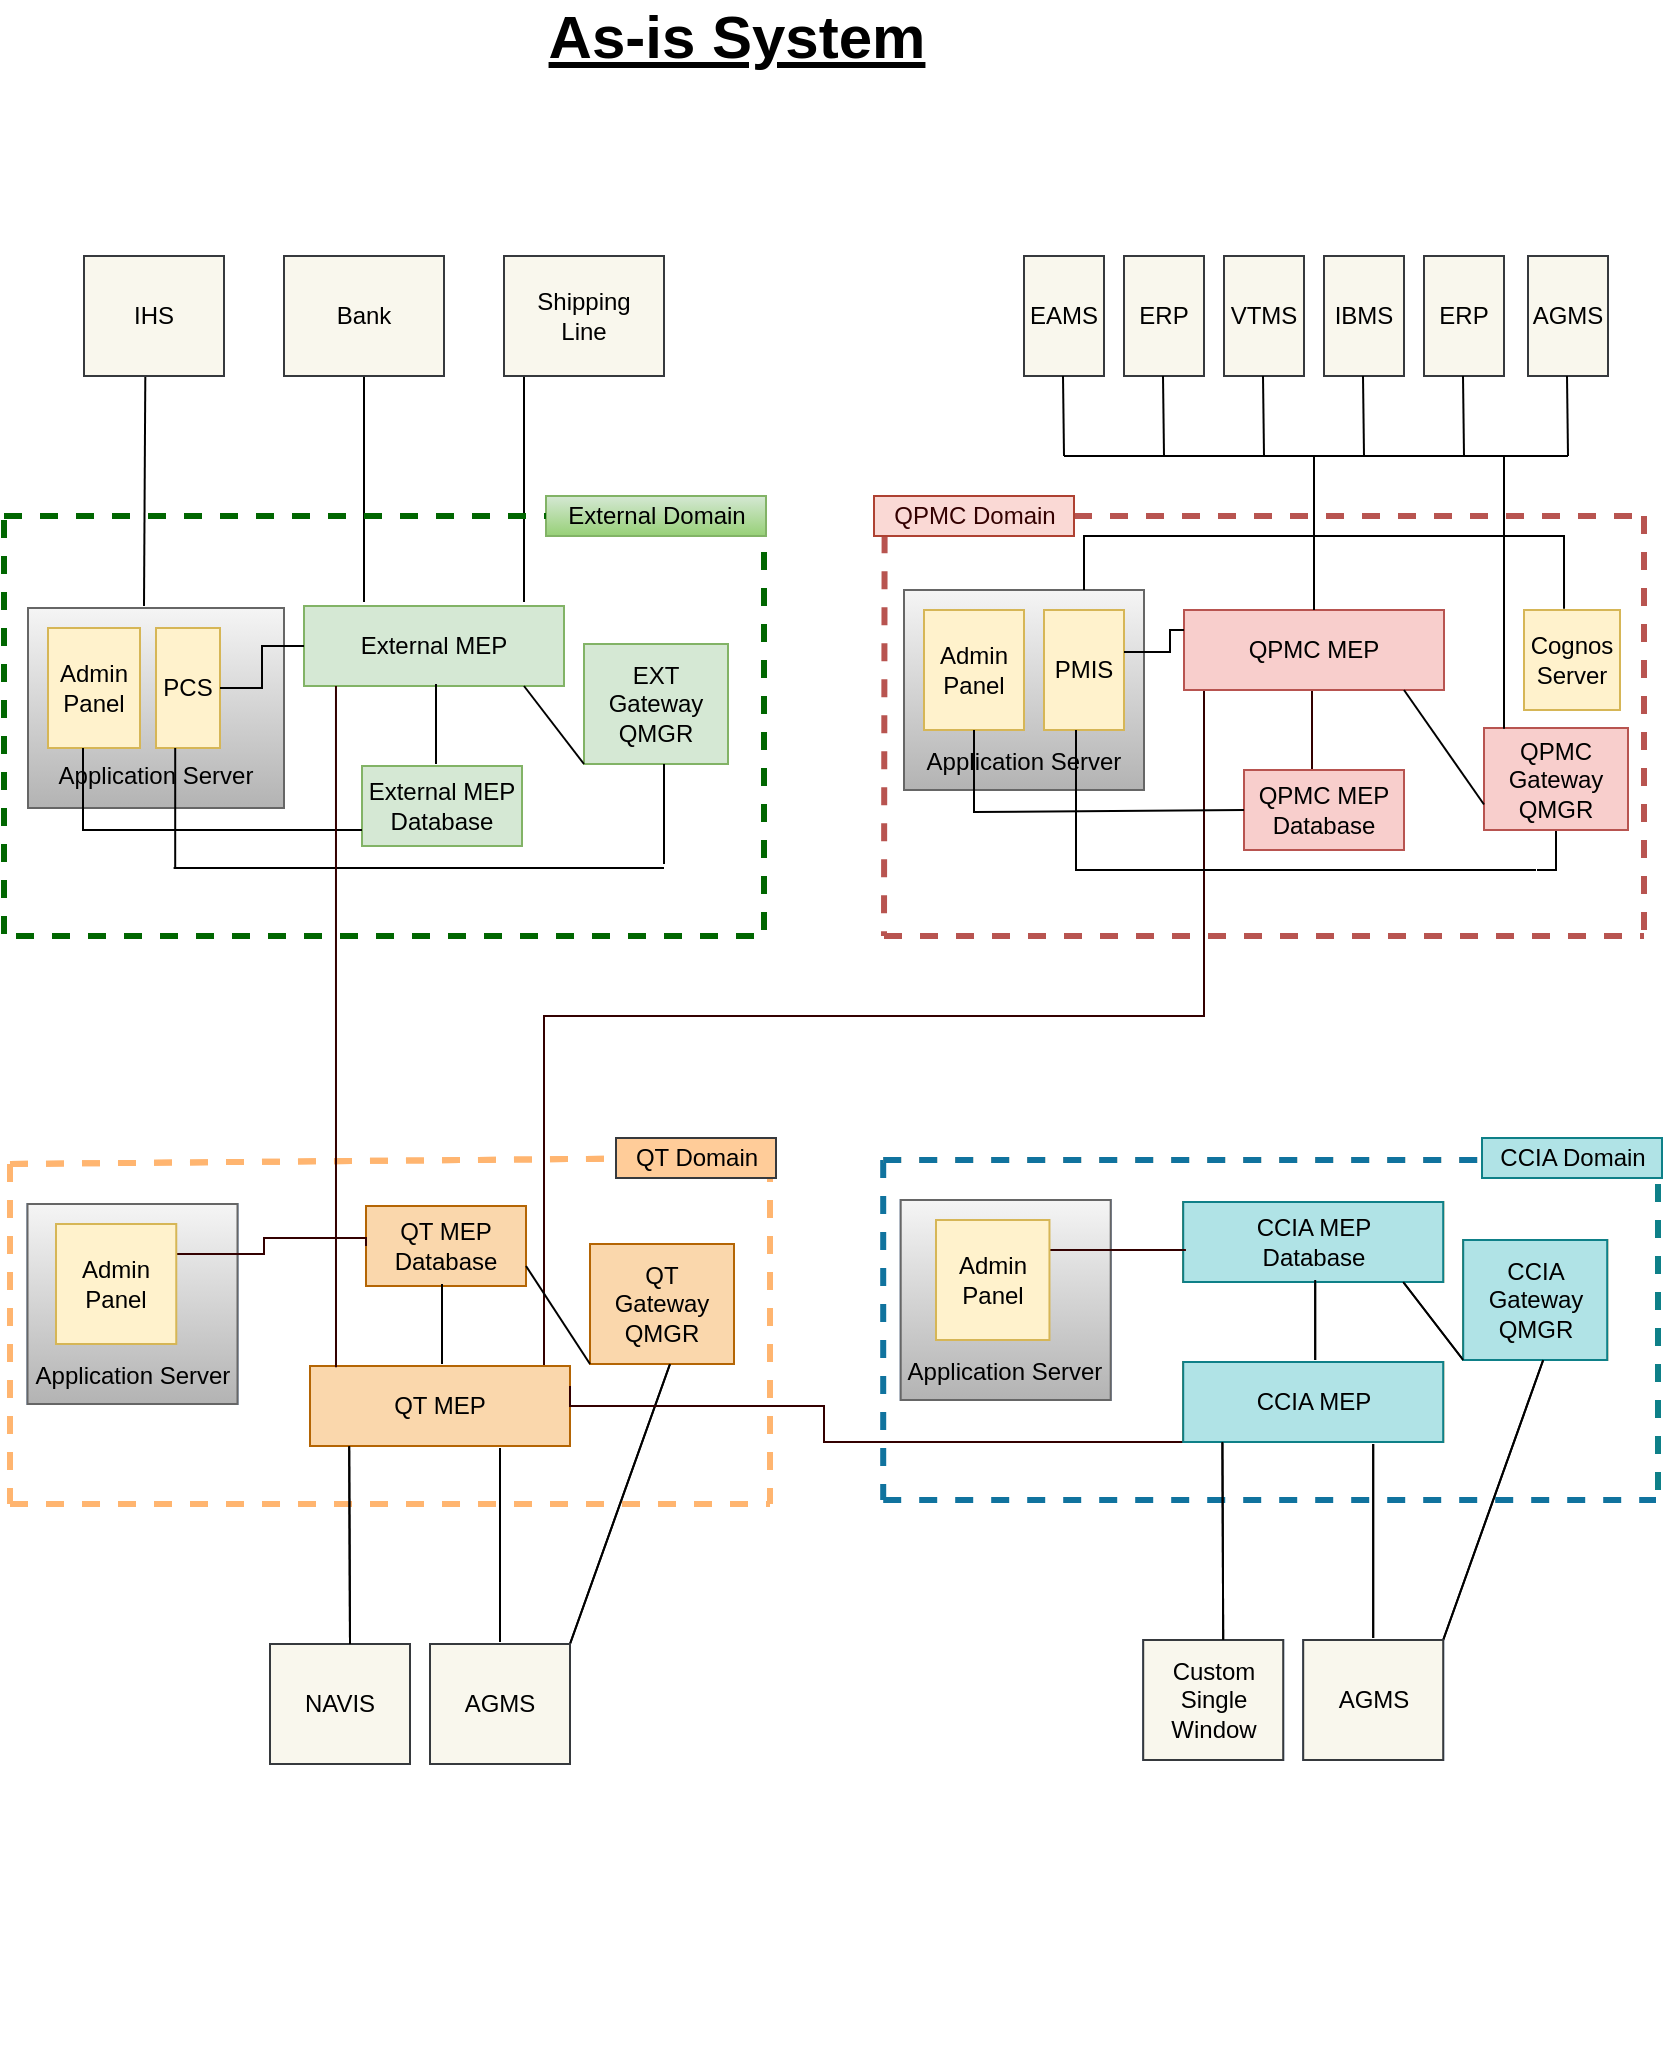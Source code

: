 <mxfile version="14.4.8" type="github" pages="5">
  <diagram id="UCudS29mGW5r3KCmV8oQ" name="As-Is">
    <mxGraphModel dx="1422" dy="694" grid="1" gridSize="10" guides="1" tooltips="1" connect="1" arrows="1" fold="1" page="1" pageScale="1" pageWidth="850" pageHeight="1100" math="0" shadow="0">
      <root>
        <mxCell id="0" />
        <mxCell id="1" parent="0" />
        <mxCell id="w9-L-fleVWnlw-HBEwQN-4" value="External MEP" style="rounded=0;whiteSpace=wrap;html=1;fillColor=#d5e8d4;strokeColor=#82b366;" parent="1" vertex="1">
          <mxGeometry x="164" y="335" width="130" height="40" as="geometry" />
        </mxCell>
        <mxCell id="w9-L-fleVWnlw-HBEwQN-5" value="&lt;div&gt;External MEP&lt;/div&gt;&lt;div&gt;Database&lt;br&gt;&lt;/div&gt;" style="rounded=0;whiteSpace=wrap;html=1;fillColor=#d5e8d4;strokeColor=#82b366;" parent="1" vertex="1">
          <mxGeometry x="193" y="415" width="80" height="40" as="geometry" />
        </mxCell>
        <mxCell id="w9-L-fleVWnlw-HBEwQN-2" value="IHS" style="rounded=0;whiteSpace=wrap;html=1;fillColor=#dae8fc;strokeColor=#6c8ebf;" parent="1" vertex="1">
          <mxGeometry x="54" y="160" width="70" height="60" as="geometry" />
        </mxCell>
        <mxCell id="w9-L-fleVWnlw-HBEwQN-3" value="Bank" style="rounded=0;whiteSpace=wrap;html=1;fillColor=#dae8fc;strokeColor=#6c8ebf;" parent="1" vertex="1">
          <mxGeometry x="154" y="160" width="80" height="60" as="geometry" />
        </mxCell>
        <mxCell id="w9-L-fleVWnlw-HBEwQN-11" value="&#xa;&#xa;&#xa;&#xa;&#xa;Application Server&#xa;" style="group;gradientColor=#b3b3b3;fillColor=#f5f5f5;strokeColor=#666666;" parent="1" vertex="1" connectable="0">
          <mxGeometry x="26" y="336" width="128" height="100" as="geometry" />
        </mxCell>
        <mxCell id="DTpLSvRVLWuqKXQXCwXV-2" value="&lt;div&gt;&lt;font style=&quot;font-size: 12px&quot;&gt;Admin &lt;br&gt;&lt;/font&gt;&lt;/div&gt;&lt;div&gt;&lt;font style=&quot;font-size: 12px&quot;&gt;Panel&lt;/font&gt;&lt;/div&gt;" style="rounded=0;whiteSpace=wrap;html=1;fillColor=#fff2cc;strokeColor=#d6b656;" parent="w9-L-fleVWnlw-HBEwQN-11" vertex="1">
          <mxGeometry x="10" y="10" width="46" height="60" as="geometry" />
        </mxCell>
        <mxCell id="w9-L-fleVWnlw-HBEwQN-1" value="PCS" style="rounded=0;whiteSpace=wrap;html=1;fillColor=#fff2cc;strokeColor=#d6b656;" parent="w9-L-fleVWnlw-HBEwQN-11" vertex="1">
          <mxGeometry x="64" y="10" width="32" height="60" as="geometry" />
        </mxCell>
        <mxCell id="w9-L-fleVWnlw-HBEwQN-44" value="" style="endArrow=none;html=1;strokeColor=#000000;strokeWidth=1;" parent="w9-L-fleVWnlw-HBEwQN-11" edge="1">
          <mxGeometry width="50" height="50" relative="1" as="geometry">
            <mxPoint x="73.6" y="130" as="sourcePoint" />
            <mxPoint x="73.6" y="70" as="targetPoint" />
          </mxGeometry>
        </mxCell>
        <mxCell id="w9-L-fleVWnlw-HBEwQN-46" value="" style="endArrow=none;html=1;strokeColor=#000000;strokeWidth=1;" parent="w9-L-fleVWnlw-HBEwQN-11" edge="1">
          <mxGeometry width="50" height="50" relative="1" as="geometry">
            <mxPoint x="72.8" y="130" as="sourcePoint" />
            <mxPoint x="318" y="130" as="targetPoint" />
            <Array as="points">
              <mxPoint x="168" y="130" />
            </Array>
          </mxGeometry>
        </mxCell>
        <mxCell id="w9-L-fleVWnlw-HBEwQN-71" value="" style="endArrow=none;html=1;strokeColor=#000000;strokeWidth=1;exitX=0;exitY=0.8;exitDx=0;exitDy=0;rounded=0;exitPerimeter=0;" parent="w9-L-fleVWnlw-HBEwQN-11" source="w9-L-fleVWnlw-HBEwQN-5" edge="1">
          <mxGeometry width="50" height="50" relative="1" as="geometry">
            <mxPoint x="132.5" y="111" as="sourcePoint" />
            <mxPoint x="27.5" y="70" as="targetPoint" />
            <Array as="points">
              <mxPoint x="27.5" y="111" />
            </Array>
          </mxGeometry>
        </mxCell>
        <mxCell id="w9-L-fleVWnlw-HBEwQN-15" value="&lt;div&gt;EXT Gateway &lt;br&gt;&lt;/div&gt;&lt;div&gt;QMGR&lt;br&gt;&lt;/div&gt;" style="rounded=0;whiteSpace=wrap;html=1;fillColor=#d5e8d4;strokeColor=#82b366;" parent="1" vertex="1">
          <mxGeometry x="304" y="354" width="72" height="60" as="geometry" />
        </mxCell>
        <object label="" id="w9-L-fleVWnlw-HBEwQN-16">
          <mxCell style="endArrow=none;dashed=1;html=1;fillColor=#f8cecc;rounded=0;strokeWidth=3;strokeColor=#006600;" parent="1" source="QtkI7uBfNVkMHuEGP41B-1" edge="1">
            <mxGeometry width="50" height="50" relative="1" as="geometry">
              <mxPoint x="14" y="290" as="sourcePoint" />
              <mxPoint x="394" y="290" as="targetPoint" />
            </mxGeometry>
          </mxCell>
        </object>
        <mxCell id="w9-L-fleVWnlw-HBEwQN-17" value="" style="endArrow=none;dashed=1;html=1;fillColor=#f8cecc;rounded=0;strokeWidth=3;strokeColor=#006600;" parent="1" edge="1">
          <mxGeometry width="50" height="50" relative="1" as="geometry">
            <mxPoint x="20" y="500" as="sourcePoint" />
            <mxPoint x="390" y="500" as="targetPoint" />
          </mxGeometry>
        </mxCell>
        <mxCell id="w9-L-fleVWnlw-HBEwQN-18" value="" style="endArrow=none;dashed=1;html=1;fillColor=#f8cecc;rounded=0;strokeWidth=3;strokeColor=#006600;" parent="1" edge="1">
          <mxGeometry width="50" height="50" relative="1" as="geometry">
            <mxPoint x="394" y="290" as="sourcePoint" />
            <mxPoint x="394" y="500" as="targetPoint" />
          </mxGeometry>
        </mxCell>
        <mxCell id="w9-L-fleVWnlw-HBEwQN-168" style="edgeStyle=orthogonalEdgeStyle;rounded=0;orthogonalLoop=1;jettySize=auto;html=1;endArrow=none;endFill=0;endSize=3;strokeColor=#330000;strokeWidth=1;" parent="1" source="w9-L-fleVWnlw-HBEwQN-20" edge="1">
          <mxGeometry relative="1" as="geometry">
            <mxPoint x="668" y="417" as="targetPoint" />
            <mxPoint x="668" y="381" as="sourcePoint" />
            <Array as="points">
              <mxPoint x="668" y="390" />
              <mxPoint x="668" y="390" />
            </Array>
          </mxGeometry>
        </mxCell>
        <mxCell id="w9-L-fleVWnlw-HBEwQN-170" style="edgeStyle=orthogonalEdgeStyle;rounded=0;orthogonalLoop=1;jettySize=auto;html=1;endArrow=none;endFill=0;endSize=3;strokeColor=#330000;strokeWidth=1;" parent="1" target="w9-L-fleVWnlw-HBEwQN-117" edge="1">
          <mxGeometry relative="1" as="geometry">
            <mxPoint x="284" y="660" as="targetPoint" />
            <mxPoint x="614" y="360" as="sourcePoint" />
            <Array as="points">
              <mxPoint x="614" y="540" />
              <mxPoint x="284" y="540" />
            </Array>
          </mxGeometry>
        </mxCell>
        <mxCell id="w9-L-fleVWnlw-HBEwQN-20" value="QPMC MEP" style="rounded=0;whiteSpace=wrap;html=1;fillColor=#f8cecc;strokeColor=#b85450;" parent="1" vertex="1">
          <mxGeometry x="604" y="337" width="130" height="40" as="geometry" />
        </mxCell>
        <mxCell id="w9-L-fleVWnlw-HBEwQN-21" value="&lt;div&gt;QPMC MEP&lt;/div&gt;&lt;div&gt;Database&lt;br&gt;&lt;/div&gt;" style="rounded=0;whiteSpace=wrap;html=1;fillColor=#f8cecc;strokeColor=#b85450;" parent="1" vertex="1">
          <mxGeometry x="634" y="417" width="80" height="40" as="geometry" />
        </mxCell>
        <mxCell id="w9-L-fleVWnlw-HBEwQN-23" value="EAMS" style="rounded=0;whiteSpace=wrap;html=1;fillColor=#f9f7ed;strokeColor=#36393d;" parent="1" vertex="1">
          <mxGeometry x="524" y="160" width="40" height="60" as="geometry" />
        </mxCell>
        <mxCell id="w9-L-fleVWnlw-HBEwQN-24" value="ERP" style="rounded=0;whiteSpace=wrap;html=1;fillColor=#f9f7ed;strokeColor=#36393d;" parent="1" vertex="1">
          <mxGeometry x="574" y="160" width="40" height="60" as="geometry" />
        </mxCell>
        <mxCell id="w9-L-fleVWnlw-HBEwQN-25" value="" style="group" parent="1" vertex="1" connectable="0">
          <mxGeometry x="454" y="310" width="160" height="100" as="geometry" />
        </mxCell>
        <mxCell id="w9-L-fleVWnlw-HBEwQN-26" value="&lt;div&gt;&lt;br&gt;&lt;/div&gt;&lt;div&gt;&lt;br&gt;&lt;/div&gt;&lt;div&gt;&lt;br&gt;&lt;/div&gt;&lt;div&gt;&lt;br&gt;&lt;/div&gt;&lt;div&gt;&lt;br&gt;&lt;/div&gt;&lt;div&gt;Application Server&lt;br&gt;&lt;/div&gt;" style="rounded=0;whiteSpace=wrap;html=1;fillColor=#f5f5f5;strokeColor=#666666;gradientColor=#b3b3b3;" parent="w9-L-fleVWnlw-HBEwQN-25" vertex="1">
          <mxGeometry x="10" y="17" width="120" height="100" as="geometry" />
        </mxCell>
        <mxCell id="w9-L-fleVWnlw-HBEwQN-27" value="&lt;div&gt;&lt;font style=&quot;font-size: 12px&quot;&gt;Admin &lt;br&gt;&lt;/font&gt;&lt;/div&gt;&lt;div&gt;&lt;font style=&quot;font-size: 12px&quot;&gt;Panel&lt;/font&gt;&lt;/div&gt;" style="rounded=0;whiteSpace=wrap;html=1;fillColor=#fff2cc;strokeColor=#d6b656;" parent="w9-L-fleVWnlw-HBEwQN-25" vertex="1">
          <mxGeometry x="20" y="27" width="50" height="60" as="geometry" />
        </mxCell>
        <mxCell id="w9-L-fleVWnlw-HBEwQN-28" value="PMIS" style="rounded=0;whiteSpace=wrap;html=1;fillColor=#fff2cc;strokeColor=#d6b656;" parent="w9-L-fleVWnlw-HBEwQN-25" vertex="1">
          <mxGeometry x="80" y="27" width="40" height="60" as="geometry" />
        </mxCell>
        <mxCell id="w9-L-fleVWnlw-HBEwQN-29" value="" style="endArrow=none;dashed=1;html=1;fillColor=#f8cecc;strokeColor=#b85450;rounded=0;strokeWidth=3;exitX=0.053;exitY=0.983;exitDx=0;exitDy=0;exitPerimeter=0;" parent="w9-L-fleVWnlw-HBEwQN-25" source="QtkI7uBfNVkMHuEGP41B-2" edge="1">
          <mxGeometry width="50" height="50" relative="1" as="geometry">
            <mxPoint y="20" as="sourcePoint" />
            <mxPoint y="190" as="targetPoint" />
          </mxGeometry>
        </mxCell>
        <mxCell id="w9-L-fleVWnlw-HBEwQN-78" style="edgeStyle=orthogonalEdgeStyle;rounded=0;orthogonalLoop=1;jettySize=auto;html=1;endArrow=none;endFill=0;endSize=3;strokeColor=#000000;strokeWidth=1;" parent="w9-L-fleVWnlw-HBEwQN-25" edge="1">
          <mxGeometry relative="1" as="geometry">
            <mxPoint x="120" y="48" as="sourcePoint" />
            <mxPoint x="150" y="37" as="targetPoint" />
            <Array as="points">
              <mxPoint x="143" y="48" />
              <mxPoint x="143" y="37" />
            </Array>
          </mxGeometry>
        </mxCell>
        <mxCell id="w9-L-fleVWnlw-HBEwQN-75" style="edgeStyle=orthogonalEdgeStyle;rounded=0;orthogonalLoop=1;jettySize=auto;html=1;endArrow=none;endFill=0;endSize=3;strokeColor=#000000;strokeWidth=1;" parent="1" source="w9-L-fleVWnlw-HBEwQN-30" edge="1">
          <mxGeometry relative="1" as="geometry">
            <mxPoint x="780" y="467" as="targetPoint" />
          </mxGeometry>
        </mxCell>
        <mxCell id="w9-L-fleVWnlw-HBEwQN-30" value="&lt;div&gt;QPMC Gateway &lt;br&gt;&lt;/div&gt;&lt;div&gt;QMGR&lt;br&gt;&lt;/div&gt;" style="rounded=0;whiteSpace=wrap;html=1;fillColor=#f8cecc;strokeColor=#b85450;" parent="1" vertex="1">
          <mxGeometry x="754" y="396" width="72" height="51" as="geometry" />
        </mxCell>
        <mxCell id="w9-L-fleVWnlw-HBEwQN-31" value="" style="endArrow=none;dashed=1;html=1;fillColor=#f8cecc;strokeColor=#b85450;rounded=0;strokeWidth=3;" parent="1" source="QtkI7uBfNVkMHuEGP41B-2" edge="1">
          <mxGeometry width="50" height="50" relative="1" as="geometry">
            <mxPoint x="560" y="290" as="sourcePoint" />
            <mxPoint x="834" y="290" as="targetPoint" />
          </mxGeometry>
        </mxCell>
        <mxCell id="w9-L-fleVWnlw-HBEwQN-32" value="" style="endArrow=none;dashed=1;html=1;fillColor=#f8cecc;strokeColor=#b85450;rounded=0;strokeWidth=3;" parent="1" edge="1">
          <mxGeometry width="50" height="50" relative="1" as="geometry">
            <mxPoint x="454" y="500" as="sourcePoint" />
            <mxPoint x="834" y="500" as="targetPoint" />
          </mxGeometry>
        </mxCell>
        <mxCell id="w9-L-fleVWnlw-HBEwQN-33" value="" style="endArrow=none;dashed=1;html=1;fillColor=#f8cecc;strokeColor=#b85450;rounded=0;strokeWidth=3;" parent="1" edge="1">
          <mxGeometry width="50" height="50" relative="1" as="geometry">
            <mxPoint x="834" y="290" as="sourcePoint" />
            <mxPoint x="834" y="500" as="targetPoint" />
          </mxGeometry>
        </mxCell>
        <mxCell id="w9-L-fleVWnlw-HBEwQN-34" value="VTMS" style="rounded=0;whiteSpace=wrap;html=1;fillColor=#f9f7ed;strokeColor=#36393d;" parent="1" vertex="1">
          <mxGeometry x="624" y="160" width="40" height="60" as="geometry" />
        </mxCell>
        <mxCell id="w9-L-fleVWnlw-HBEwQN-35" value="IBMS" style="rounded=0;whiteSpace=wrap;html=1;fillColor=#f9f7ed;strokeColor=#36393d;" parent="1" vertex="1">
          <mxGeometry x="674" y="160" width="40" height="60" as="geometry" />
        </mxCell>
        <mxCell id="w9-L-fleVWnlw-HBEwQN-36" value="ERP" style="rounded=0;whiteSpace=wrap;html=1;fillColor=#f9f7ed;strokeColor=#36393d;" parent="1" vertex="1">
          <mxGeometry x="724" y="160" width="40" height="60" as="geometry" />
        </mxCell>
        <mxCell id="w9-L-fleVWnlw-HBEwQN-37" value="AGMS" style="rounded=0;whiteSpace=wrap;html=1;fillColor=#f9f7ed;strokeColor=#36393d;" parent="1" vertex="1">
          <mxGeometry x="776" y="160" width="40" height="60" as="geometry" />
        </mxCell>
        <mxCell id="w9-L-fleVWnlw-HBEwQN-40" value="" style="endArrow=none;html=1;strokeWidth=1;endSize=3;entryX=0.438;entryY=0.983;entryDx=0;entryDy=0;entryPerimeter=0;" parent="1" target="w9-L-fleVWnlw-HBEwQN-82" edge="1">
          <mxGeometry width="50" height="50" relative="1" as="geometry">
            <mxPoint x="84" y="335" as="sourcePoint" />
            <mxPoint x="84" y="225" as="targetPoint" />
          </mxGeometry>
        </mxCell>
        <mxCell id="w9-L-fleVWnlw-HBEwQN-41" value="" style="endArrow=none;html=1;strokeWidth=1;endSize=3;entryX=0.5;entryY=1;entryDx=0;entryDy=0;" parent="1" target="w9-L-fleVWnlw-HBEwQN-83" edge="1">
          <mxGeometry width="50" height="50" relative="1" as="geometry">
            <mxPoint x="194" y="333" as="sourcePoint" />
            <mxPoint x="193.5" y="223" as="targetPoint" />
          </mxGeometry>
        </mxCell>
        <mxCell id="w9-L-fleVWnlw-HBEwQN-42" value="" style="endArrow=none;html=1;strokeWidth=1;endSize=3;" parent="1" edge="1">
          <mxGeometry width="50" height="50" relative="1" as="geometry">
            <mxPoint x="274" y="333" as="sourcePoint" />
            <mxPoint x="274" y="220" as="targetPoint" />
          </mxGeometry>
        </mxCell>
        <mxCell id="w9-L-fleVWnlw-HBEwQN-45" value="" style="endArrow=none;html=1;strokeColor=#000000;strokeWidth=1;entryX=0.5;entryY=1;entryDx=0;entryDy=0;" parent="1" edge="1">
          <mxGeometry width="50" height="50" relative="1" as="geometry">
            <mxPoint x="344" y="464" as="sourcePoint" />
            <mxPoint x="344" y="414" as="targetPoint" />
          </mxGeometry>
        </mxCell>
        <mxCell id="w9-L-fleVWnlw-HBEwQN-52" value="" style="endArrow=none;html=1;strokeWidth=1;endSize=3;" parent="1" edge="1">
          <mxGeometry width="50" height="50" relative="1" as="geometry">
            <mxPoint x="544" y="260" as="sourcePoint" />
            <mxPoint x="543.5" y="220" as="targetPoint" />
          </mxGeometry>
        </mxCell>
        <mxCell id="w9-L-fleVWnlw-HBEwQN-54" value="" style="endArrow=none;html=1;strokeWidth=1;endSize=3;" parent="1" edge="1">
          <mxGeometry width="50" height="50" relative="1" as="geometry">
            <mxPoint x="594" y="260" as="sourcePoint" />
            <mxPoint x="593.5" y="220" as="targetPoint" />
          </mxGeometry>
        </mxCell>
        <mxCell id="w9-L-fleVWnlw-HBEwQN-55" value="" style="endArrow=none;html=1;strokeWidth=1;endSize=3;" parent="1" edge="1">
          <mxGeometry width="50" height="50" relative="1" as="geometry">
            <mxPoint x="644" y="260" as="sourcePoint" />
            <mxPoint x="643.5" y="220" as="targetPoint" />
          </mxGeometry>
        </mxCell>
        <mxCell id="w9-L-fleVWnlw-HBEwQN-56" value="" style="endArrow=none;html=1;strokeWidth=1;endSize=3;" parent="1" edge="1">
          <mxGeometry width="50" height="50" relative="1" as="geometry">
            <mxPoint x="694" y="260" as="sourcePoint" />
            <mxPoint x="693.5" y="220" as="targetPoint" />
          </mxGeometry>
        </mxCell>
        <mxCell id="w9-L-fleVWnlw-HBEwQN-57" value="" style="endArrow=none;html=1;strokeWidth=1;endSize=3;" parent="1" edge="1">
          <mxGeometry width="50" height="50" relative="1" as="geometry">
            <mxPoint x="744" y="260" as="sourcePoint" />
            <mxPoint x="743.5" y="220" as="targetPoint" />
          </mxGeometry>
        </mxCell>
        <mxCell id="w9-L-fleVWnlw-HBEwQN-58" value="" style="endArrow=none;html=1;strokeWidth=1;endSize=3;" parent="1" edge="1">
          <mxGeometry width="50" height="50" relative="1" as="geometry">
            <mxPoint x="796" y="260" as="sourcePoint" />
            <mxPoint x="795.5" y="220" as="targetPoint" />
          </mxGeometry>
        </mxCell>
        <mxCell id="w9-L-fleVWnlw-HBEwQN-59" value="" style="endArrow=none;html=1;strokeColor=#000000;strokeWidth=1;" parent="1" edge="1">
          <mxGeometry width="50" height="50" relative="1" as="geometry">
            <mxPoint x="544" y="260" as="sourcePoint" />
            <mxPoint x="796" y="260" as="targetPoint" />
          </mxGeometry>
        </mxCell>
        <mxCell id="w9-L-fleVWnlw-HBEwQN-60" value="" style="endArrow=none;html=1;strokeColor=#000000;strokeWidth=1;exitX=0.139;exitY=0.007;exitDx=0;exitDy=0;exitPerimeter=0;" parent="1" source="w9-L-fleVWnlw-HBEwQN-30" edge="1">
          <mxGeometry width="50" height="50" relative="1" as="geometry">
            <mxPoint x="764" y="378" as="sourcePoint" />
            <mxPoint x="764" y="260" as="targetPoint" />
          </mxGeometry>
        </mxCell>
        <mxCell id="w9-L-fleVWnlw-HBEwQN-61" value="" style="endArrow=none;html=1;strokeColor=#000000;strokeWidth=1;exitX=0.5;exitY=0;exitDx=0;exitDy=0;" parent="1" source="w9-L-fleVWnlw-HBEwQN-20" edge="1">
          <mxGeometry width="50" height="50" relative="1" as="geometry">
            <mxPoint x="619" y="310" as="sourcePoint" />
            <mxPoint x="669" y="260" as="targetPoint" />
          </mxGeometry>
        </mxCell>
        <mxCell id="w9-L-fleVWnlw-HBEwQN-62" value="" style="endArrow=none;html=1;strokeColor=#000000;strokeWidth=1;" parent="1" edge="1">
          <mxGeometry width="50" height="50" relative="1" as="geometry">
            <mxPoint x="230" y="414" as="sourcePoint" />
            <mxPoint x="230" y="374" as="targetPoint" />
          </mxGeometry>
        </mxCell>
        <mxCell id="w9-L-fleVWnlw-HBEwQN-66" value="" style="endArrow=none;html=1;strokeColor=#000000;strokeWidth=1;curved=1;exitX=0;exitY=0.75;exitDx=0;exitDy=0;" parent="1" source="w9-L-fleVWnlw-HBEwQN-30" edge="1">
          <mxGeometry width="50" height="50" relative="1" as="geometry">
            <mxPoint x="714" y="407" as="sourcePoint" />
            <mxPoint x="714" y="377" as="targetPoint" />
          </mxGeometry>
        </mxCell>
        <mxCell id="w9-L-fleVWnlw-HBEwQN-72" value="" style="endArrow=none;html=1;strokeColor=#000000;strokeWidth=1;exitX=0;exitY=0.5;exitDx=0;exitDy=0;entryX=0.5;entryY=1;entryDx=0;entryDy=0;rounded=0;" parent="1" source="w9-L-fleVWnlw-HBEwQN-21" edge="1">
          <mxGeometry width="50" height="50" relative="1" as="geometry">
            <mxPoint x="604" y="438" as="sourcePoint" />
            <mxPoint x="499" y="397" as="targetPoint" />
            <Array as="points">
              <mxPoint x="499" y="438" />
            </Array>
          </mxGeometry>
        </mxCell>
        <mxCell id="w9-L-fleVWnlw-HBEwQN-74" value="" style="endArrow=none;html=1;strokeColor=#000000;strokeWidth=1;entryX=0.5;entryY=1;entryDx=0;entryDy=0;rounded=0;" parent="1" edge="1">
          <mxGeometry width="50" height="50" relative="1" as="geometry">
            <mxPoint x="780" y="467" as="sourcePoint" />
            <mxPoint x="550" y="397" as="targetPoint" />
            <Array as="points">
              <mxPoint x="550" y="467" />
            </Array>
          </mxGeometry>
        </mxCell>
        <mxCell id="w9-L-fleVWnlw-HBEwQN-76" value="" style="endArrow=none;html=1;strokeColor=#000000;strokeWidth=1;curved=1;exitX=0;exitY=1;exitDx=0;exitDy=0;" parent="1" source="w9-L-fleVWnlw-HBEwQN-15" edge="1">
          <mxGeometry width="50" height="50" relative="1" as="geometry">
            <mxPoint x="304" y="410" as="sourcePoint" />
            <mxPoint x="274" y="375" as="targetPoint" />
          </mxGeometry>
        </mxCell>
        <mxCell id="w9-L-fleVWnlw-HBEwQN-77" style="edgeStyle=orthogonalEdgeStyle;rounded=0;orthogonalLoop=1;jettySize=auto;html=1;endArrow=none;endFill=0;endSize=3;strokeColor=#000000;strokeWidth=1;" parent="1" source="w9-L-fleVWnlw-HBEwQN-1" target="w9-L-fleVWnlw-HBEwQN-4" edge="1">
          <mxGeometry relative="1" as="geometry">
            <mxPoint x="142" y="366" as="targetPoint" />
            <Array as="points" />
          </mxGeometry>
        </mxCell>
        <mxCell id="w9-L-fleVWnlw-HBEwQN-79" value="Cognos Server" style="rounded=0;whiteSpace=wrap;html=1;fillColor=#fff2cc;strokeColor=#d6b656;" parent="1" vertex="1">
          <mxGeometry x="774" y="337" width="48" height="50" as="geometry" />
        </mxCell>
        <mxCell id="w9-L-fleVWnlw-HBEwQN-80" style="edgeStyle=orthogonalEdgeStyle;rounded=0;orthogonalLoop=1;jettySize=auto;html=1;endArrow=none;endFill=0;endSize=3;strokeColor=#000000;strokeWidth=1;entryX=0.417;entryY=-0.013;entryDx=0;entryDy=0;entryPerimeter=0;exitX=0.75;exitY=0;exitDx=0;exitDy=0;" parent="1" source="w9-L-fleVWnlw-HBEwQN-26" target="w9-L-fleVWnlw-HBEwQN-79" edge="1">
          <mxGeometry relative="1" as="geometry">
            <mxPoint x="794" y="318" as="targetPoint" />
            <mxPoint x="554" y="320" as="sourcePoint" />
            <Array as="points">
              <mxPoint x="554" y="300" />
              <mxPoint x="794" y="300" />
            </Array>
          </mxGeometry>
        </mxCell>
        <mxCell id="w9-L-fleVWnlw-HBEwQN-85" value="&lt;div&gt;QT MEP&lt;/div&gt;&lt;div&gt;Database&lt;br&gt;&lt;/div&gt;" style="rounded=0;whiteSpace=wrap;html=1;fillColor=#fad7ac;strokeColor=#b46504;" parent="1" vertex="1">
          <mxGeometry x="195" y="635" width="80" height="40" as="geometry" />
        </mxCell>
        <mxCell id="w9-L-fleVWnlw-HBEwQN-86" value="QT MEP" style="rounded=0;whiteSpace=wrap;html=1;fillColor=#fad7ac;strokeColor=#b46504;" parent="1" vertex="1">
          <mxGeometry x="167" y="715" width="130" height="40" as="geometry" />
        </mxCell>
        <mxCell id="w9-L-fleVWnlw-HBEwQN-87" style="edgeStyle=orthogonalEdgeStyle;rounded=0;orthogonalLoop=1;jettySize=auto;html=1;entryX=0.542;entryY=0.1;entryDx=0;entryDy=0;entryPerimeter=0;strokeWidth=3;strokeColor=none;" parent="1" source="w9-L-fleVWnlw-HBEwQN-88" target="w9-L-fleVWnlw-HBEwQN-91" edge="1">
          <mxGeometry relative="1" as="geometry" />
        </mxCell>
        <mxCell id="w9-L-fleVWnlw-HBEwQN-88" value="NAVIS" style="rounded=0;whiteSpace=wrap;html=1;fillColor=#dae8fc;strokeColor=#6c8ebf;" parent="1" vertex="1">
          <mxGeometry x="147" y="854" width="70" height="60" as="geometry" />
        </mxCell>
        <mxCell id="w9-L-fleVWnlw-HBEwQN-90" value="" style="group" parent="1" vertex="1" connectable="0">
          <mxGeometry x="17" y="634" width="140" height="100" as="geometry" />
        </mxCell>
        <mxCell id="w9-L-fleVWnlw-HBEwQN-91" value="&lt;div&gt;&lt;br&gt;&lt;/div&gt;&lt;div&gt;&lt;br&gt;&lt;/div&gt;&lt;div&gt;&lt;br&gt;&lt;/div&gt;&lt;div&gt;&lt;br&gt;&lt;/div&gt;&lt;div&gt;&lt;br&gt;&lt;/div&gt;&lt;div&gt;Application Server&lt;br&gt;&lt;/div&gt;" style="rounded=0;whiteSpace=wrap;html=1;fillColor=#dae8fc;strokeColor=#6c8ebf;" parent="w9-L-fleVWnlw-HBEwQN-90" vertex="1">
          <mxGeometry x="8.75" width="105" height="100" as="geometry" />
        </mxCell>
        <mxCell id="w9-L-fleVWnlw-HBEwQN-92" value="&lt;div&gt;&lt;font style=&quot;font-size: 12px&quot;&gt;Admin &lt;br&gt;&lt;/font&gt;&lt;/div&gt;&lt;div&gt;&lt;font style=&quot;font-size: 12px&quot;&gt;Panel&lt;/font&gt;&lt;/div&gt;" style="rounded=0;whiteSpace=wrap;html=1;fillColor=#fff2cc;strokeColor=#d6b656;" parent="w9-L-fleVWnlw-HBEwQN-90" vertex="1">
          <mxGeometry x="39.38" y="10" width="43.75" height="60" as="geometry" />
        </mxCell>
        <mxCell id="w9-L-fleVWnlw-HBEwQN-94" value="" style="endArrow=none;dashed=1;html=1;fillColor=#f8cecc;rounded=0;strokeWidth=3;strokeColor=#FFB570;" parent="w9-L-fleVWnlw-HBEwQN-90" edge="1">
          <mxGeometry width="50" height="50" relative="1" as="geometry">
            <mxPoint y="-20" as="sourcePoint" />
            <mxPoint y="150" as="targetPoint" />
          </mxGeometry>
        </mxCell>
        <mxCell id="w9-L-fleVWnlw-HBEwQN-97" value="&lt;div&gt;QT&lt;/div&gt;&lt;div&gt;Gateway &lt;br&gt;&lt;/div&gt;&lt;div&gt;QMGR&lt;br&gt;&lt;/div&gt;" style="rounded=0;whiteSpace=wrap;html=1;fillColor=#fad7ac;strokeColor=#b46504;" parent="1" vertex="1">
          <mxGeometry x="307" y="654" width="72" height="60" as="geometry" />
        </mxCell>
        <mxCell id="w9-L-fleVWnlw-HBEwQN-98" value="" style="endArrow=none;dashed=1;html=1;fillColor=#f8cecc;rounded=0;strokeWidth=3;strokeColor=#FFB570;" parent="1" source="QtkI7uBfNVkMHuEGP41B-5" edge="1">
          <mxGeometry width="50" height="50" relative="1" as="geometry">
            <mxPoint x="17.0" y="614" as="sourcePoint" />
            <mxPoint x="397" y="614" as="targetPoint" />
          </mxGeometry>
        </mxCell>
        <mxCell id="w9-L-fleVWnlw-HBEwQN-99" value="" style="endArrow=none;dashed=1;html=1;fillColor=#f8cecc;rounded=0;strokeWidth=3;strokeColor=#FFB570;" parent="1" edge="1">
          <mxGeometry width="50" height="50" relative="1" as="geometry">
            <mxPoint x="17.0" y="784" as="sourcePoint" />
            <mxPoint x="397" y="784" as="targetPoint" />
          </mxGeometry>
        </mxCell>
        <mxCell id="w9-L-fleVWnlw-HBEwQN-100" value="" style="endArrow=none;dashed=1;html=1;fillColor=#f8cecc;rounded=0;strokeWidth=3;strokeColor=#FFB570;" parent="1" edge="1">
          <mxGeometry width="50" height="50" relative="1" as="geometry">
            <mxPoint x="397" y="614" as="sourcePoint" />
            <mxPoint x="397" y="784" as="targetPoint" />
          </mxGeometry>
        </mxCell>
        <mxCell id="w9-L-fleVWnlw-HBEwQN-102" value="" style="endArrow=none;html=1;strokeWidth=1;endSize=3;exitX=0.5;exitY=0;exitDx=0;exitDy=0;" parent="1" edge="1">
          <mxGeometry width="50" height="50" relative="1" as="geometry">
            <mxPoint x="262" y="853" as="sourcePoint" />
            <mxPoint x="262" y="756" as="targetPoint" />
          </mxGeometry>
        </mxCell>
        <mxCell id="w9-L-fleVWnlw-HBEwQN-104" value="" style="endArrow=none;html=1;strokeColor=#000000;strokeWidth=1;entryX=0.5;entryY=1;entryDx=0;entryDy=0;" parent="1" edge="1">
          <mxGeometry width="50" height="50" relative="1" as="geometry">
            <mxPoint x="297" y="854" as="sourcePoint" />
            <mxPoint x="347" y="714" as="targetPoint" />
          </mxGeometry>
        </mxCell>
        <mxCell id="w9-L-fleVWnlw-HBEwQN-105" value="" style="endArrow=none;html=1;strokeColor=#000000;strokeWidth=1;" parent="1" edge="1">
          <mxGeometry width="50" height="50" relative="1" as="geometry">
            <mxPoint x="233" y="714" as="sourcePoint" />
            <mxPoint x="233" y="674" as="targetPoint" />
          </mxGeometry>
        </mxCell>
        <mxCell id="w9-L-fleVWnlw-HBEwQN-109" value="" style="group" parent="1" vertex="1" connectable="0">
          <mxGeometry x="234" y="1000" width="290" height="60" as="geometry" />
        </mxCell>
        <mxCell id="w9-L-fleVWnlw-HBEwQN-111" value="AGMS" style="rounded=0;whiteSpace=wrap;html=1;fillColor=#dae8fc;strokeColor=#6c8ebf;" parent="w9-L-fleVWnlw-HBEwQN-109" vertex="1">
          <mxGeometry x="-7" y="-146" width="70" height="60" as="geometry" />
        </mxCell>
        <mxCell id="w9-L-fleVWnlw-HBEwQN-114" value="" style="endArrow=none;html=1;strokeColor=#000000;strokeWidth=1;" parent="1" edge="1">
          <mxGeometry width="50" height="50" relative="1" as="geometry">
            <mxPoint x="187" y="854" as="sourcePoint" />
            <mxPoint x="186.6" y="755" as="targetPoint" />
          </mxGeometry>
        </mxCell>
        <mxCell id="w9-L-fleVWnlw-HBEwQN-117" value="QT MEP" style="rounded=0;whiteSpace=wrap;html=1;fillColor=#fad7ac;strokeColor=#b46504;" parent="1" vertex="1">
          <mxGeometry x="167" y="715" width="130" height="40" as="geometry" />
        </mxCell>
        <mxCell id="w9-L-fleVWnlw-HBEwQN-118" style="edgeStyle=orthogonalEdgeStyle;rounded=0;orthogonalLoop=1;jettySize=auto;html=1;entryX=0.542;entryY=0.1;entryDx=0;entryDy=0;entryPerimeter=0;strokeWidth=3;strokeColor=none;" parent="1" source="w9-L-fleVWnlw-HBEwQN-119" target="w9-L-fleVWnlw-HBEwQN-120" edge="1">
          <mxGeometry relative="1" as="geometry" />
        </mxCell>
        <mxCell id="w9-L-fleVWnlw-HBEwQN-119" value="NAVIS" style="rounded=0;whiteSpace=wrap;html=1;fillColor=#f9f7ed;strokeColor=#36393d;" parent="1" vertex="1">
          <mxGeometry x="147" y="854" width="70" height="60" as="geometry" />
        </mxCell>
        <mxCell id="w9-L-fleVWnlw-HBEwQN-120" value="&lt;div&gt;&lt;br&gt;&lt;/div&gt;&lt;div&gt;&lt;br&gt;&lt;/div&gt;&lt;div&gt;&lt;br&gt;&lt;/div&gt;&lt;div&gt;&lt;br&gt;&lt;/div&gt;&lt;div&gt;&lt;br&gt;&lt;/div&gt;&lt;div&gt;Application Server&lt;br&gt;&lt;/div&gt;" style="rounded=0;whiteSpace=wrap;html=1;fillColor=#f5f5f5;strokeColor=#666666;gradientColor=#b3b3b3;" parent="1" vertex="1">
          <mxGeometry x="25.75" y="634" width="105" height="100" as="geometry" />
        </mxCell>
        <mxCell id="w9-L-fleVWnlw-HBEwQN-167" style="edgeStyle=orthogonalEdgeStyle;rounded=0;orthogonalLoop=1;jettySize=auto;html=1;exitX=1;exitY=0.25;exitDx=0;exitDy=0;endArrow=none;endFill=0;endSize=3;strokeColor=#330000;strokeWidth=1;entryX=0;entryY=0.5;entryDx=0;entryDy=0;" parent="1" source="w9-L-fleVWnlw-HBEwQN-121" target="w9-L-fleVWnlw-HBEwQN-85" edge="1">
          <mxGeometry relative="1" as="geometry">
            <mxPoint x="174" y="571" as="targetPoint" />
            <Array as="points">
              <mxPoint x="144" y="659" />
              <mxPoint x="144" y="651" />
              <mxPoint x="195" y="651" />
            </Array>
          </mxGeometry>
        </mxCell>
        <mxCell id="w9-L-fleVWnlw-HBEwQN-121" value="&lt;div&gt;&lt;font style=&quot;font-size: 12px&quot;&gt;Admin &lt;br&gt;&lt;/font&gt;&lt;/div&gt;&lt;div&gt;&lt;font style=&quot;font-size: 12px&quot;&gt;Panel&lt;/font&gt;&lt;/div&gt;" style="rounded=0;whiteSpace=wrap;html=1;fillColor=#fff2cc;strokeColor=#d6b656;" parent="1" vertex="1">
          <mxGeometry x="40" y="644" width="60.13" height="60" as="geometry" />
        </mxCell>
        <mxCell id="w9-L-fleVWnlw-HBEwQN-123" value="&lt;div&gt;QT&lt;/div&gt;&lt;div&gt;Gateway &lt;br&gt;&lt;/div&gt;&lt;div&gt;QMGR&lt;br&gt;&lt;/div&gt;" style="rounded=0;whiteSpace=wrap;html=1;fillColor=#fad7ac;strokeColor=#b46504;" parent="1" vertex="1">
          <mxGeometry x="307" y="654" width="72" height="60" as="geometry" />
        </mxCell>
        <mxCell id="w9-L-fleVWnlw-HBEwQN-125" value="" style="endArrow=none;html=1;strokeWidth=1;endSize=3;exitX=0.5;exitY=0;exitDx=0;exitDy=0;" parent="1" edge="1">
          <mxGeometry width="50" height="50" relative="1" as="geometry">
            <mxPoint x="262" y="853" as="sourcePoint" />
            <mxPoint x="262" y="756" as="targetPoint" />
          </mxGeometry>
        </mxCell>
        <mxCell id="w9-L-fleVWnlw-HBEwQN-126" value="" style="endArrow=none;html=1;strokeColor=#000000;strokeWidth=1;entryX=0.5;entryY=1;entryDx=0;entryDy=0;" parent="1" edge="1">
          <mxGeometry width="50" height="50" relative="1" as="geometry">
            <mxPoint x="297" y="854" as="sourcePoint" />
            <mxPoint x="347" y="714" as="targetPoint" />
          </mxGeometry>
        </mxCell>
        <mxCell id="w9-L-fleVWnlw-HBEwQN-127" value="" style="endArrow=none;html=1;strokeColor=#000000;strokeWidth=1;" parent="1" edge="1">
          <mxGeometry width="50" height="50" relative="1" as="geometry">
            <mxPoint x="233" y="714" as="sourcePoint" />
            <mxPoint x="233" y="674" as="targetPoint" />
          </mxGeometry>
        </mxCell>
        <mxCell id="w9-L-fleVWnlw-HBEwQN-128" value="" style="endArrow=none;html=1;strokeColor=#000000;strokeWidth=1;curved=1;exitX=0;exitY=1;exitDx=0;exitDy=0;entryX=1;entryY=0.75;entryDx=0;entryDy=0;" parent="1" source="w9-L-fleVWnlw-HBEwQN-123" target="w9-L-fleVWnlw-HBEwQN-85" edge="1">
          <mxGeometry width="50" height="50" relative="1" as="geometry">
            <mxPoint x="307" y="710" as="sourcePoint" />
            <mxPoint x="277" y="675" as="targetPoint" />
          </mxGeometry>
        </mxCell>
        <mxCell id="w9-L-fleVWnlw-HBEwQN-129" value="AGMS" style="rounded=0;whiteSpace=wrap;html=1;fillColor=#f9f7ed;strokeColor=#36393d;" parent="1" vertex="1">
          <mxGeometry x="227" y="854" width="70" height="60" as="geometry" />
        </mxCell>
        <mxCell id="w9-L-fleVWnlw-HBEwQN-130" value="" style="endArrow=none;html=1;strokeColor=#000000;strokeWidth=1;" parent="1" edge="1">
          <mxGeometry width="50" height="50" relative="1" as="geometry">
            <mxPoint x="187" y="854" as="sourcePoint" />
            <mxPoint x="186.6" y="755" as="targetPoint" />
          </mxGeometry>
        </mxCell>
        <mxCell id="w9-L-fleVWnlw-HBEwQN-132" value="&lt;div&gt;QT MEP&lt;/div&gt;&lt;div&gt;Database&lt;br&gt;&lt;/div&gt;" style="rounded=0;whiteSpace=wrap;html=1;fillColor=#fad7ac;strokeColor=#b46504;" parent="1" vertex="1">
          <mxGeometry x="603.6" y="633" width="130" height="40" as="geometry" />
        </mxCell>
        <mxCell id="w9-L-fleVWnlw-HBEwQN-133" value="QT MEP" style="rounded=0;whiteSpace=wrap;html=1;fillColor=#fad7ac;strokeColor=#b46504;" parent="1" vertex="1">
          <mxGeometry x="603.6" y="713" width="130" height="40" as="geometry" />
        </mxCell>
        <mxCell id="w9-L-fleVWnlw-HBEwQN-134" style="edgeStyle=orthogonalEdgeStyle;rounded=0;orthogonalLoop=1;jettySize=auto;html=1;entryX=0.542;entryY=0.1;entryDx=0;entryDy=0;entryPerimeter=0;strokeWidth=3;strokeColor=none;" parent="1" source="w9-L-fleVWnlw-HBEwQN-135" target="w9-L-fleVWnlw-HBEwQN-137" edge="1">
          <mxGeometry relative="1" as="geometry" />
        </mxCell>
        <mxCell id="w9-L-fleVWnlw-HBEwQN-135" value="NAVIS" style="rounded=0;whiteSpace=wrap;html=1;fillColor=#dae8fc;strokeColor=#6c8ebf;" parent="1" vertex="1">
          <mxGeometry x="583.6" y="852" width="70" height="60" as="geometry" />
        </mxCell>
        <mxCell id="w9-L-fleVWnlw-HBEwQN-136" value="" style="group" parent="1" vertex="1" connectable="0">
          <mxGeometry x="453.6" y="632" width="140" height="100" as="geometry" />
        </mxCell>
        <mxCell id="w9-L-fleVWnlw-HBEwQN-137" value="&lt;div&gt;&lt;br&gt;&lt;/div&gt;&lt;div&gt;&lt;br&gt;&lt;/div&gt;&lt;div&gt;&lt;br&gt;&lt;/div&gt;&lt;div&gt;&lt;br&gt;&lt;/div&gt;&lt;div&gt;&lt;br&gt;&lt;/div&gt;&lt;div&gt;Application Server&lt;br&gt;&lt;/div&gt;" style="rounded=0;whiteSpace=wrap;html=1;fillColor=#dae8fc;strokeColor=#6c8ebf;" parent="w9-L-fleVWnlw-HBEwQN-136" vertex="1">
          <mxGeometry x="8.75" width="105" height="100" as="geometry" />
        </mxCell>
        <mxCell id="w9-L-fleVWnlw-HBEwQN-138" value="&lt;div&gt;&lt;font style=&quot;font-size: 12px&quot;&gt;Admin &lt;br&gt;&lt;/font&gt;&lt;/div&gt;&lt;div&gt;&lt;font style=&quot;font-size: 12px&quot;&gt;Panel&lt;/font&gt;&lt;/div&gt;" style="rounded=0;whiteSpace=wrap;html=1;fillColor=#fff2cc;strokeColor=#d6b656;" parent="w9-L-fleVWnlw-HBEwQN-136" vertex="1">
          <mxGeometry x="39.38" y="10" width="43.75" height="60" as="geometry" />
        </mxCell>
        <mxCell id="w9-L-fleVWnlw-HBEwQN-139" value="" style="endArrow=none;dashed=1;html=1;fillColor=#b1ddf0;rounded=0;strokeWidth=3;strokeColor=#10739e;" parent="w9-L-fleVWnlw-HBEwQN-136" edge="1">
          <mxGeometry width="50" height="50" relative="1" as="geometry">
            <mxPoint y="-20" as="sourcePoint" />
            <mxPoint y="150" as="targetPoint" />
          </mxGeometry>
        </mxCell>
        <mxCell id="w9-L-fleVWnlw-HBEwQN-141" value="&lt;div&gt;QT&lt;/div&gt;&lt;div&gt;Gateway &lt;br&gt;&lt;/div&gt;&lt;div&gt;QMGR&lt;br&gt;&lt;/div&gt;" style="rounded=0;whiteSpace=wrap;html=1;fillColor=#fad7ac;strokeColor=#b46504;" parent="1" vertex="1">
          <mxGeometry x="743.6" y="652" width="72" height="60" as="geometry" />
        </mxCell>
        <mxCell id="w9-L-fleVWnlw-HBEwQN-142" value="" style="endArrow=none;dashed=1;html=1;fillColor=#f8cecc;rounded=0;strokeWidth=3;strokeColor=#FFB570;" parent="1" edge="1">
          <mxGeometry width="50" height="50" relative="1" as="geometry">
            <mxPoint x="453.6" y="612" as="sourcePoint" />
            <mxPoint x="833.6" y="612" as="targetPoint" />
          </mxGeometry>
        </mxCell>
        <mxCell id="w9-L-fleVWnlw-HBEwQN-143" value="" style="endArrow=none;dashed=1;html=1;fillColor=#b1ddf0;rounded=0;strokeWidth=3;strokeColor=#10739e;" parent="1" edge="1">
          <mxGeometry width="50" height="50" relative="1" as="geometry">
            <mxPoint x="453.6" y="782" as="sourcePoint" />
            <mxPoint x="840" y="782" as="targetPoint" />
          </mxGeometry>
        </mxCell>
        <mxCell id="w9-L-fleVWnlw-HBEwQN-144" value="" style="endArrow=none;dashed=1;html=1;fillColor=#b0e3e6;rounded=0;strokeWidth=3;strokeColor=#0e8088;" parent="1" edge="1">
          <mxGeometry width="50" height="50" relative="1" as="geometry">
            <mxPoint x="841" y="624" as="sourcePoint" />
            <mxPoint x="841" y="782" as="targetPoint" />
          </mxGeometry>
        </mxCell>
        <mxCell id="w9-L-fleVWnlw-HBEwQN-145" value="" style="endArrow=none;html=1;strokeWidth=1;endSize=3;exitX=0.5;exitY=0;exitDx=0;exitDy=0;" parent="1" edge="1">
          <mxGeometry width="50" height="50" relative="1" as="geometry">
            <mxPoint x="698.6" y="851" as="sourcePoint" />
            <mxPoint x="698.6" y="754" as="targetPoint" />
          </mxGeometry>
        </mxCell>
        <mxCell id="w9-L-fleVWnlw-HBEwQN-146" value="" style="endArrow=none;html=1;strokeColor=#000000;strokeWidth=1;entryX=0.5;entryY=1;entryDx=0;entryDy=0;" parent="1" edge="1">
          <mxGeometry width="50" height="50" relative="1" as="geometry">
            <mxPoint x="733.6" y="852" as="sourcePoint" />
            <mxPoint x="783.6" y="712" as="targetPoint" />
          </mxGeometry>
        </mxCell>
        <mxCell id="w9-L-fleVWnlw-HBEwQN-147" value="" style="endArrow=none;html=1;strokeColor=#000000;strokeWidth=1;" parent="1" edge="1">
          <mxGeometry width="50" height="50" relative="1" as="geometry">
            <mxPoint x="669.6" y="712" as="sourcePoint" />
            <mxPoint x="669.6" y="672" as="targetPoint" />
          </mxGeometry>
        </mxCell>
        <mxCell id="w9-L-fleVWnlw-HBEwQN-148" value="" style="endArrow=none;html=1;strokeColor=#000000;strokeWidth=1;curved=1;exitX=0;exitY=1;exitDx=0;exitDy=0;" parent="1" source="w9-L-fleVWnlw-HBEwQN-141" edge="1">
          <mxGeometry width="50" height="50" relative="1" as="geometry">
            <mxPoint x="743.6" y="708" as="sourcePoint" />
            <mxPoint x="713.6" y="673" as="targetPoint" />
          </mxGeometry>
        </mxCell>
        <mxCell id="w9-L-fleVWnlw-HBEwQN-149" value="AGMS" style="rounded=0;whiteSpace=wrap;html=1;fillColor=#dae8fc;strokeColor=#6c8ebf;" parent="1" vertex="1">
          <mxGeometry x="663.6" y="852" width="70" height="60" as="geometry" />
        </mxCell>
        <mxCell id="w9-L-fleVWnlw-HBEwQN-150" value="" style="endArrow=none;html=1;strokeColor=#000000;strokeWidth=1;" parent="1" edge="1">
          <mxGeometry width="50" height="50" relative="1" as="geometry">
            <mxPoint x="623.6" y="852" as="sourcePoint" />
            <mxPoint x="623.2" y="753" as="targetPoint" />
          </mxGeometry>
        </mxCell>
        <mxCell id="w9-L-fleVWnlw-HBEwQN-151" value="&lt;div&gt;CCIA MEP&lt;/div&gt;&lt;div&gt;Database&lt;br&gt;&lt;/div&gt;" style="rounded=0;whiteSpace=wrap;html=1;fillColor=#b0e3e6;strokeColor=#0e8088;" parent="1" vertex="1">
          <mxGeometry x="603.6" y="633" width="130" height="40" as="geometry" />
        </mxCell>
        <mxCell id="w9-L-fleVWnlw-HBEwQN-171" style="edgeStyle=orthogonalEdgeStyle;rounded=0;orthogonalLoop=1;jettySize=auto;html=1;exitX=0;exitY=1;exitDx=0;exitDy=0;endArrow=none;endFill=0;endSize=3;strokeColor=#330000;strokeWidth=1;entryX=1;entryY=0.25;entryDx=0;entryDy=0;" parent="1" source="w9-L-fleVWnlw-HBEwQN-152" target="w9-L-fleVWnlw-HBEwQN-117" edge="1">
          <mxGeometry relative="1" as="geometry">
            <mxPoint x="304" y="680" as="targetPoint" />
            <Array as="points">
              <mxPoint x="424" y="753" />
              <mxPoint x="424" y="735" />
              <mxPoint x="297" y="735" />
            </Array>
          </mxGeometry>
        </mxCell>
        <mxCell id="w9-L-fleVWnlw-HBEwQN-152" value="CCIA MEP" style="rounded=0;whiteSpace=wrap;html=1;fillColor=#b0e3e6;strokeColor=#0e8088;" parent="1" vertex="1">
          <mxGeometry x="603.6" y="713" width="130" height="40" as="geometry" />
        </mxCell>
        <mxCell id="w9-L-fleVWnlw-HBEwQN-153" style="edgeStyle=orthogonalEdgeStyle;rounded=0;orthogonalLoop=1;jettySize=auto;html=1;entryX=0.542;entryY=0.1;entryDx=0;entryDy=0;entryPerimeter=0;strokeWidth=3;strokeColor=none;" parent="1" source="w9-L-fleVWnlw-HBEwQN-154" target="w9-L-fleVWnlw-HBEwQN-155" edge="1">
          <mxGeometry relative="1" as="geometry" />
        </mxCell>
        <mxCell id="w9-L-fleVWnlw-HBEwQN-154" value="Custom Single Window" style="rounded=0;whiteSpace=wrap;html=1;fillColor=#f9f7ed;strokeColor=#36393d;" parent="1" vertex="1">
          <mxGeometry x="583.6" y="852" width="70" height="60" as="geometry" />
        </mxCell>
        <mxCell id="w9-L-fleVWnlw-HBEwQN-155" value="&lt;div&gt;&lt;br&gt;&lt;/div&gt;&lt;div&gt;&lt;br&gt;&lt;/div&gt;&lt;div&gt;&lt;br&gt;&lt;/div&gt;&lt;div&gt;&lt;br&gt;&lt;/div&gt;&lt;div&gt;&lt;br&gt;&lt;/div&gt;&lt;div&gt;Application Server&lt;br&gt;&lt;/div&gt;" style="rounded=0;whiteSpace=wrap;html=1;fillColor=#f5f5f5;strokeColor=#666666;gradientColor=#b3b3b3;" parent="1" vertex="1">
          <mxGeometry x="462.35" y="632" width="105" height="100" as="geometry" />
        </mxCell>
        <mxCell id="w9-L-fleVWnlw-HBEwQN-172" style="edgeStyle=orthogonalEdgeStyle;rounded=0;orthogonalLoop=1;jettySize=auto;html=1;endArrow=none;endFill=0;endSize=3;strokeColor=#330000;strokeWidth=1;entryX=0.049;entryY=0.6;entryDx=0;entryDy=0;entryPerimeter=0;exitX=1;exitY=0.25;exitDx=0;exitDy=0;" parent="1" source="w9-L-fleVWnlw-HBEwQN-156" edge="1">
          <mxGeometry relative="1" as="geometry">
            <mxPoint x="604.97" y="657" as="targetPoint" />
            <mxPoint x="532" y="657" as="sourcePoint" />
          </mxGeometry>
        </mxCell>
        <mxCell id="w9-L-fleVWnlw-HBEwQN-156" value="&lt;div&gt;&lt;font style=&quot;font-size: 12px&quot;&gt;Admin &lt;br&gt;&lt;/font&gt;&lt;/div&gt;&lt;div&gt;&lt;font style=&quot;font-size: 12px&quot;&gt;Panel&lt;/font&gt;&lt;/div&gt;" style="rounded=0;whiteSpace=wrap;html=1;fillColor=#fff2cc;strokeColor=#d6b656;" parent="1" vertex="1">
          <mxGeometry x="480" y="642" width="56.73" height="60" as="geometry" />
        </mxCell>
        <mxCell id="w9-L-fleVWnlw-HBEwQN-158" value="&lt;div&gt;CCIA&lt;br&gt;&lt;/div&gt;&lt;div&gt;Gateway &lt;br&gt;&lt;/div&gt;&lt;div&gt;QMGR&lt;br&gt;&lt;/div&gt;" style="rounded=0;whiteSpace=wrap;html=1;fillColor=#b0e3e6;strokeColor=#0e8088;" parent="1" vertex="1">
          <mxGeometry x="743.6" y="652" width="72" height="60" as="geometry" />
        </mxCell>
        <mxCell id="w9-L-fleVWnlw-HBEwQN-160" value="" style="endArrow=none;html=1;strokeWidth=1;endSize=3;exitX=0.5;exitY=0;exitDx=0;exitDy=0;" parent="1" edge="1">
          <mxGeometry width="50" height="50" relative="1" as="geometry">
            <mxPoint x="698.6" y="851" as="sourcePoint" />
            <mxPoint x="698.6" y="754" as="targetPoint" />
          </mxGeometry>
        </mxCell>
        <mxCell id="w9-L-fleVWnlw-HBEwQN-161" value="" style="endArrow=none;html=1;strokeColor=#000000;strokeWidth=1;entryX=0.5;entryY=1;entryDx=0;entryDy=0;" parent="1" edge="1">
          <mxGeometry width="50" height="50" relative="1" as="geometry">
            <mxPoint x="733.6" y="852" as="sourcePoint" />
            <mxPoint x="783.6" y="712" as="targetPoint" />
          </mxGeometry>
        </mxCell>
        <mxCell id="w9-L-fleVWnlw-HBEwQN-162" value="" style="endArrow=none;html=1;strokeColor=#000000;strokeWidth=1;" parent="1" edge="1">
          <mxGeometry width="50" height="50" relative="1" as="geometry">
            <mxPoint x="669.6" y="712" as="sourcePoint" />
            <mxPoint x="669.6" y="672" as="targetPoint" />
          </mxGeometry>
        </mxCell>
        <mxCell id="w9-L-fleVWnlw-HBEwQN-163" value="" style="endArrow=none;html=1;strokeColor=#000000;strokeWidth=1;curved=1;exitX=0;exitY=1;exitDx=0;exitDy=0;" parent="1" source="w9-L-fleVWnlw-HBEwQN-158" edge="1">
          <mxGeometry width="50" height="50" relative="1" as="geometry">
            <mxPoint x="743.6" y="708" as="sourcePoint" />
            <mxPoint x="713.6" y="673" as="targetPoint" />
          </mxGeometry>
        </mxCell>
        <mxCell id="w9-L-fleVWnlw-HBEwQN-164" value="AGMS" style="rounded=0;whiteSpace=wrap;html=1;fillColor=#f9f7ed;strokeColor=#36393d;" parent="1" vertex="1">
          <mxGeometry x="663.6" y="852" width="70" height="60" as="geometry" />
        </mxCell>
        <mxCell id="w9-L-fleVWnlw-HBEwQN-165" value="" style="endArrow=none;html=1;strokeColor=#000000;strokeWidth=1;" parent="1" edge="1">
          <mxGeometry width="50" height="50" relative="1" as="geometry">
            <mxPoint x="623.6" y="852" as="sourcePoint" />
            <mxPoint x="623.2" y="753" as="targetPoint" />
          </mxGeometry>
        </mxCell>
        <mxCell id="w9-L-fleVWnlw-HBEwQN-166" value="" style="endArrow=none;dashed=1;html=1;fillColor=#b1ddf0;rounded=0;strokeWidth=3;strokeColor=#10739e;" parent="1" edge="1">
          <mxGeometry width="50" height="50" relative="1" as="geometry">
            <mxPoint x="453.6" y="612" as="sourcePoint" />
            <mxPoint x="833.6" y="612" as="targetPoint" />
          </mxGeometry>
        </mxCell>
        <mxCell id="w9-L-fleVWnlw-HBEwQN-19" value="" style="endArrow=none;dashed=1;html=1;fillColor=#f8cecc;rounded=0;strokeWidth=3;strokeColor=#006600;" parent="1" edge="1">
          <mxGeometry width="50" height="50" relative="1" as="geometry">
            <mxPoint x="14" y="292" as="sourcePoint" />
            <mxPoint x="14" y="500" as="targetPoint" />
          </mxGeometry>
        </mxCell>
        <mxCell id="w9-L-fleVWnlw-HBEwQN-9" value="&lt;div&gt;Shipping&lt;/div&gt;&lt;div&gt;Line&lt;br&gt;&lt;/div&gt;" style="rounded=0;whiteSpace=wrap;html=1;fillColor=#f9f7ed;strokeColor=#36393d;" parent="1" vertex="1">
          <mxGeometry x="264" y="160" width="80" height="60" as="geometry" />
        </mxCell>
        <mxCell id="w9-L-fleVWnlw-HBEwQN-82" value="IHS" style="rounded=0;whiteSpace=wrap;html=1;fillColor=#f9f7ed;strokeColor=#36393d;" parent="1" vertex="1">
          <mxGeometry x="54" y="160" width="70" height="60" as="geometry" />
        </mxCell>
        <mxCell id="w9-L-fleVWnlw-HBEwQN-83" value="Bank" style="rounded=0;whiteSpace=wrap;html=1;fillColor=#f9f7ed;strokeColor=#36393d;" parent="1" vertex="1">
          <mxGeometry x="154" y="160" width="80" height="60" as="geometry" />
        </mxCell>
        <mxCell id="U6EZAr76CgpMoN1xr178-1" value="&lt;font style=&quot;font-size: 30px&quot;&gt;&lt;u&gt;&lt;b&gt;As-is System&lt;/b&gt;&lt;/u&gt;&lt;br&gt;&lt;/font&gt;" style="text;html=1;resizable=0;autosize=1;align=center;verticalAlign=middle;points=[];fillColor=none;strokeColor=none;rounded=0;" parent="1" vertex="1">
          <mxGeometry x="280" y="35" width="200" height="30" as="geometry" />
        </mxCell>
        <mxCell id="QtkI7uBfNVkMHuEGP41B-1" value="External Domain" style="text;html=1;resizable=0;autosize=1;align=center;verticalAlign=middle;points=[];fillColor=#d5e8d4;rounded=0;strokeColor=#82b366;gradientColor=#97d077;" parent="1" vertex="1">
          <mxGeometry x="285" y="280" width="110" height="20" as="geometry" />
        </mxCell>
        <object label="" id="QtkI7uBfNVkMHuEGP41B-3">
          <mxCell style="endArrow=none;dashed=1;html=1;fillColor=#f8cecc;rounded=0;strokeWidth=3;strokeColor=#006600;" parent="1" target="QtkI7uBfNVkMHuEGP41B-1" edge="1">
            <mxGeometry width="50" height="50" relative="1" as="geometry">
              <mxPoint x="14" y="290" as="sourcePoint" />
              <mxPoint x="394" y="290" as="targetPoint" />
            </mxGeometry>
          </mxCell>
        </object>
        <mxCell id="QtkI7uBfNVkMHuEGP41B-2" value="&lt;font&gt;QPMC Domain&lt;/font&gt;" style="text;html=1;resizable=0;autosize=1;align=center;verticalAlign=middle;points=[];strokeColor=#ae4132;rounded=0;fillColor=#fad9d5;fontColor=#330000;" parent="1" vertex="1">
          <mxGeometry x="449" y="280" width="100" height="20" as="geometry" />
        </mxCell>
        <mxCell id="QtkI7uBfNVkMHuEGP41B-6" value="" style="endArrow=none;dashed=1;html=1;fillColor=#f8cecc;rounded=0;strokeWidth=3;strokeColor=#FFB570;" parent="1" target="QtkI7uBfNVkMHuEGP41B-5" edge="1">
          <mxGeometry width="50" height="50" relative="1" as="geometry">
            <mxPoint x="17" y="614" as="sourcePoint" />
            <mxPoint x="397" y="614" as="targetPoint" />
          </mxGeometry>
        </mxCell>
        <mxCell id="QtkI7uBfNVkMHuEGP41B-5" value="QT Domain" style="text;html=1;resizable=0;autosize=1;align=center;verticalAlign=middle;points=[];fillColor=#ffcc99;strokeColor=#36393d;rounded=0;" parent="1" vertex="1">
          <mxGeometry x="320" y="601" width="80" height="20" as="geometry" />
        </mxCell>
        <mxCell id="QtkI7uBfNVkMHuEGP41B-7" value="" style="endArrow=none;dashed=1;html=1;fillColor=#f8cecc;rounded=0;strokeWidth=3;strokeColor=#FFB570;" parent="1" target="QtkI7uBfNVkMHuEGP41B-5" edge="1">
          <mxGeometry width="50" height="50" relative="1" as="geometry">
            <mxPoint x="17.0" y="614" as="sourcePoint" />
            <mxPoint x="397" y="614" as="targetPoint" />
          </mxGeometry>
        </mxCell>
        <mxCell id="QtkI7uBfNVkMHuEGP41B-8" value="CCIA Domain" style="text;html=1;resizable=0;autosize=1;align=center;verticalAlign=middle;points=[];fillColor=#b0e3e6;strokeColor=#0e8088;rounded=0;" parent="1" vertex="1">
          <mxGeometry x="753" y="601" width="90" height="20" as="geometry" />
        </mxCell>
        <mxCell id="w9-L-fleVWnlw-HBEwQN-169" value="" style="endArrow=none;html=1;strokeColor=#330000;strokeWidth=1;entryX=0.123;entryY=1;entryDx=0;entryDy=0;entryPerimeter=0;exitX=0.1;exitY=0.017;exitDx=0;exitDy=0;exitPerimeter=0;" parent="1" source="w9-L-fleVWnlw-HBEwQN-117" target="w9-L-fleVWnlw-HBEwQN-4" edge="1">
          <mxGeometry width="50" height="50" relative="1" as="geometry">
            <mxPoint x="180" y="684" as="sourcePoint" />
            <mxPoint x="174" y="374" as="targetPoint" />
          </mxGeometry>
        </mxCell>
      </root>
    </mxGraphModel>
  </diagram>
  <diagram id="WRToRxL-9LGb-_b7TC84" name="To-Be">
    <mxGraphModel dx="1422" dy="694" grid="1" gridSize="10" guides="1" tooltips="1" connect="1" arrows="1" fold="1" page="1" pageScale="1" pageWidth="850" pageHeight="1100" math="0" shadow="0">
      <root>
        <mxCell id="569txR6M5cb1EbNQ2u_H-0" />
        <mxCell id="569txR6M5cb1EbNQ2u_H-1" parent="569txR6M5cb1EbNQ2u_H-0" />
        <mxCell id="7VCsZIXznAV2EysCk7RT-149" style="edgeStyle=orthogonalEdgeStyle;rounded=0;orthogonalLoop=1;jettySize=auto;html=1;exitX=1;exitY=0.5;exitDx=0;exitDy=0;endArrow=none;endFill=0;endSize=3;strokeColor=#330000;strokeWidth=1;entryX=0.935;entryY=1.025;entryDx=0;entryDy=0;entryPerimeter=0;" parent="569txR6M5cb1EbNQ2u_H-1" source="7VCsZIXznAV2EysCk7RT-1" target="7VCsZIXznAV2EysCk7RT-0" edge="1">
          <mxGeometry relative="1" as="geometry">
            <mxPoint x="610" y="403" as="targetPoint" />
            <Array as="points">
              <mxPoint x="616" y="434" />
            </Array>
          </mxGeometry>
        </mxCell>
        <mxCell id="7VCsZIXznAV2EysCk7RT-1" value="&lt;div&gt;Mwani MEP&lt;/div&gt;&lt;div&gt;Database&lt;br&gt;&lt;/div&gt;" style="rounded=0;whiteSpace=wrap;html=1;fillColor=#e6d0de;strokeColor=#996185;gradientColor=#d5739d;" parent="569txR6M5cb1EbNQ2u_H-1" vertex="1">
          <mxGeometry x="371.5" y="414" width="175" height="40" as="geometry" />
        </mxCell>
        <mxCell id="7VCsZIXznAV2EysCk7RT-4" value="Application Server&#xa;" style="group;gradientColor=#b3b3b3;fillColor=#f5f5f5;strokeColor=#666666;" parent="569txR6M5cb1EbNQ2u_H-1" vertex="1" connectable="0">
          <mxGeometry x="38" y="334.5" width="212" height="108.5" as="geometry" />
        </mxCell>
        <mxCell id="7VCsZIXznAV2EysCk7RT-5" value="&lt;div&gt;&lt;font style=&quot;font-size: 12px&quot;&gt;Admin &lt;br&gt;&lt;/font&gt;&lt;/div&gt;&lt;div&gt;&lt;font style=&quot;font-size: 12px&quot;&gt;Panel&lt;/font&gt;&lt;/div&gt;" style="rounded=0;whiteSpace=wrap;html=1;fillColor=#fff2cc;strokeColor=#d6b656;" parent="7VCsZIXznAV2EysCk7RT-4" vertex="1">
          <mxGeometry x="16.56" y="26.901" width="53.44" height="53.802" as="geometry" />
        </mxCell>
        <mxCell id="7VCsZIXznAV2EysCk7RT-6" value="PCS" style="rounded=0;whiteSpace=wrap;html=1;fillColor=#fff2cc;strokeColor=#d6b656;" parent="7VCsZIXznAV2EysCk7RT-4" vertex="1">
          <mxGeometry x="84" y="26.901" width="44" height="53.802" as="geometry" />
        </mxCell>
        <mxCell id="7VCsZIXznAV2EysCk7RT-134" value="PMIS" style="rounded=0;whiteSpace=wrap;html=1;fillColor=#fff2cc;strokeColor=#d6b656;" parent="7VCsZIXznAV2EysCk7RT-4" vertex="1">
          <mxGeometry x="145" y="28" width="44" height="54.25" as="geometry" />
        </mxCell>
        <mxCell id="7VCsZIXznAV2EysCk7RT-154" style="edgeStyle=orthogonalEdgeStyle;rounded=0;orthogonalLoop=1;jettySize=auto;html=1;endArrow=none;endFill=0;endSize=3;strokeColor=#330000;strokeWidth=1;" parent="569txR6M5cb1EbNQ2u_H-1" source="7VCsZIXznAV2EysCk7RT-11" edge="1">
          <mxGeometry relative="1" as="geometry">
            <mxPoint x="670" y="300" as="targetPoint" />
            <Array as="points">
              <mxPoint x="740" y="300" />
            </Array>
          </mxGeometry>
        </mxCell>
        <mxCell id="7VCsZIXznAV2EysCk7RT-11" value="&lt;div&gt;Gateway &lt;br&gt;&lt;/div&gt;&lt;div&gt;QMGR&lt;br&gt;&lt;/div&gt;" style="rounded=0;whiteSpace=wrap;html=1;fillColor=#e6d0de;strokeColor=#996185;gradientColor=#d5739d;" parent="569txR6M5cb1EbNQ2u_H-1" vertex="1">
          <mxGeometry x="704" y="343" width="72" height="60" as="geometry" />
        </mxCell>
        <mxCell id="7VCsZIXznAV2EysCk7RT-12" value="" style="endArrow=none;dashed=1;html=1;fillColor=#e6d0de;rounded=0;strokeWidth=3;strokeColor=#996185;gradientColor=#d5739d;" parent="569txR6M5cb1EbNQ2u_H-1" source="5PLVl8unak7bPvwqMcC--0" edge="1">
          <mxGeometry width="50" height="50" relative="1" as="geometry">
            <mxPoint x="14" y="290" as="sourcePoint" />
            <mxPoint x="840" y="280" as="targetPoint" />
          </mxGeometry>
        </mxCell>
        <mxCell id="7VCsZIXznAV2EysCk7RT-14" value="" style="endArrow=none;dashed=1;html=1;fillColor=#e6d0de;rounded=0;strokeWidth=3;strokeColor=#996185;gradientColor=#d5739d;" parent="569txR6M5cb1EbNQ2u_H-1" edge="1">
          <mxGeometry width="50" height="50" relative="1" as="geometry">
            <mxPoint x="840" y="280" as="sourcePoint" />
            <mxPoint x="840" y="550" as="targetPoint" />
          </mxGeometry>
        </mxCell>
        <mxCell id="7VCsZIXznAV2EysCk7RT-20" value="EAMS" style="rounded=0;whiteSpace=wrap;html=1;fillColor=#f9f7ed;strokeColor=#36393d;" parent="569txR6M5cb1EbNQ2u_H-1" vertex="1">
          <mxGeometry x="524" y="160" width="40" height="60" as="geometry" />
        </mxCell>
        <mxCell id="7VCsZIXznAV2EysCk7RT-21" value="ERP" style="rounded=0;whiteSpace=wrap;html=1;fillColor=#f9f7ed;strokeColor=#36393d;" parent="569txR6M5cb1EbNQ2u_H-1" vertex="1">
          <mxGeometry x="574" y="160" width="40" height="60" as="geometry" />
        </mxCell>
        <mxCell id="7VCsZIXznAV2EysCk7RT-33" value="VTMS" style="rounded=0;whiteSpace=wrap;html=1;fillColor=#f9f7ed;strokeColor=#36393d;" parent="569txR6M5cb1EbNQ2u_H-1" vertex="1">
          <mxGeometry x="624" y="160" width="40" height="60" as="geometry" />
        </mxCell>
        <mxCell id="7VCsZIXznAV2EysCk7RT-34" value="IBMS" style="rounded=0;whiteSpace=wrap;html=1;fillColor=#f9f7ed;strokeColor=#36393d;" parent="569txR6M5cb1EbNQ2u_H-1" vertex="1">
          <mxGeometry x="674" y="160" width="40" height="60" as="geometry" />
        </mxCell>
        <mxCell id="7VCsZIXznAV2EysCk7RT-35" value="ERP" style="rounded=0;whiteSpace=wrap;html=1;fillColor=#f9f7ed;strokeColor=#36393d;" parent="569txR6M5cb1EbNQ2u_H-1" vertex="1">
          <mxGeometry x="724" y="160" width="40" height="60" as="geometry" />
        </mxCell>
        <mxCell id="7VCsZIXznAV2EysCk7RT-36" value="AGMS" style="rounded=0;whiteSpace=wrap;html=1;fillColor=#f9f7ed;strokeColor=#36393d;" parent="569txR6M5cb1EbNQ2u_H-1" vertex="1">
          <mxGeometry x="776" y="160" width="40" height="60" as="geometry" />
        </mxCell>
        <mxCell id="7VCsZIXznAV2EysCk7RT-37" value="" style="endArrow=none;html=1;strokeWidth=1;endSize=3;" parent="569txR6M5cb1EbNQ2u_H-1" edge="1">
          <mxGeometry width="50" height="50" relative="1" as="geometry">
            <mxPoint x="143" y="333" as="sourcePoint" />
            <mxPoint x="143" y="220" as="targetPoint" />
          </mxGeometry>
        </mxCell>
        <mxCell id="7VCsZIXznAV2EysCk7RT-38" value="" style="endArrow=none;html=1;strokeWidth=1;endSize=3;entryX=0.5;entryY=1;entryDx=0;entryDy=0;exitX=0.166;exitY=0.025;exitDx=0;exitDy=0;exitPerimeter=0;" parent="569txR6M5cb1EbNQ2u_H-1" source="7VCsZIXznAV2EysCk7RT-0" target="7VCsZIXznAV2EysCk7RT-130" edge="1">
          <mxGeometry width="50" height="50" relative="1" as="geometry">
            <mxPoint x="340" y="330" as="sourcePoint" />
            <mxPoint x="339.6" y="230" as="targetPoint" />
          </mxGeometry>
        </mxCell>
        <mxCell id="7VCsZIXznAV2EysCk7RT-39" value="" style="endArrow=none;html=1;strokeWidth=1;endSize=3;exitX=0.442;exitY=0.05;exitDx=0;exitDy=0;exitPerimeter=0;" parent="569txR6M5cb1EbNQ2u_H-1" source="7VCsZIXznAV2EysCk7RT-0" edge="1">
          <mxGeometry width="50" height="50" relative="1" as="geometry">
            <mxPoint x="440" y="330" as="sourcePoint" />
            <mxPoint x="439.6" y="210" as="targetPoint" />
          </mxGeometry>
        </mxCell>
        <mxCell id="7VCsZIXznAV2EysCk7RT-42" value="" style="endArrow=none;html=1;strokeWidth=1;endSize=3;" parent="569txR6M5cb1EbNQ2u_H-1" edge="1">
          <mxGeometry width="50" height="50" relative="1" as="geometry">
            <mxPoint x="544" y="260" as="sourcePoint" />
            <mxPoint x="543.5" y="220" as="targetPoint" />
          </mxGeometry>
        </mxCell>
        <mxCell id="7VCsZIXznAV2EysCk7RT-43" value="" style="endArrow=none;html=1;strokeWidth=1;endSize=3;" parent="569txR6M5cb1EbNQ2u_H-1" edge="1">
          <mxGeometry width="50" height="50" relative="1" as="geometry">
            <mxPoint x="594" y="260" as="sourcePoint" />
            <mxPoint x="593.5" y="220" as="targetPoint" />
          </mxGeometry>
        </mxCell>
        <mxCell id="7VCsZIXznAV2EysCk7RT-44" value="" style="endArrow=none;html=1;strokeWidth=1;endSize=3;" parent="569txR6M5cb1EbNQ2u_H-1" edge="1">
          <mxGeometry width="50" height="50" relative="1" as="geometry">
            <mxPoint x="644" y="260" as="sourcePoint" />
            <mxPoint x="643.5" y="220" as="targetPoint" />
          </mxGeometry>
        </mxCell>
        <mxCell id="7VCsZIXznAV2EysCk7RT-45" value="" style="endArrow=none;html=1;strokeWidth=1;endSize=3;" parent="569txR6M5cb1EbNQ2u_H-1" edge="1">
          <mxGeometry width="50" height="50" relative="1" as="geometry">
            <mxPoint x="694" y="260" as="sourcePoint" />
            <mxPoint x="693.5" y="220" as="targetPoint" />
          </mxGeometry>
        </mxCell>
        <mxCell id="7VCsZIXznAV2EysCk7RT-46" value="" style="endArrow=none;html=1;strokeWidth=1;endSize=3;" parent="569txR6M5cb1EbNQ2u_H-1" edge="1">
          <mxGeometry width="50" height="50" relative="1" as="geometry">
            <mxPoint x="744" y="260" as="sourcePoint" />
            <mxPoint x="743.5" y="220" as="targetPoint" />
          </mxGeometry>
        </mxCell>
        <mxCell id="7VCsZIXznAV2EysCk7RT-47" value="" style="endArrow=none;html=1;strokeWidth=1;endSize=3;" parent="569txR6M5cb1EbNQ2u_H-1" edge="1">
          <mxGeometry width="50" height="50" relative="1" as="geometry">
            <mxPoint x="796" y="260" as="sourcePoint" />
            <mxPoint x="795.5" y="220" as="targetPoint" />
          </mxGeometry>
        </mxCell>
        <mxCell id="7VCsZIXznAV2EysCk7RT-48" value="" style="endArrow=none;html=1;strokeColor=#000000;strokeWidth=1;" parent="569txR6M5cb1EbNQ2u_H-1" edge="1">
          <mxGeometry width="50" height="50" relative="1" as="geometry">
            <mxPoint x="544" y="260" as="sourcePoint" />
            <mxPoint x="796" y="260" as="targetPoint" />
            <Array as="points">
              <mxPoint x="670" y="260" />
            </Array>
          </mxGeometry>
        </mxCell>
        <mxCell id="7VCsZIXznAV2EysCk7RT-56" style="edgeStyle=orthogonalEdgeStyle;rounded=0;orthogonalLoop=1;jettySize=auto;html=1;endArrow=none;endFill=0;endSize=3;strokeColor=#000000;strokeWidth=1;" parent="569txR6M5cb1EbNQ2u_H-1" source="7VCsZIXznAV2EysCk7RT-134" edge="1">
          <mxGeometry relative="1" as="geometry">
            <mxPoint x="278" y="395" as="targetPoint" />
            <Array as="points">
              <mxPoint x="278" y="373" />
            </Array>
          </mxGeometry>
        </mxCell>
        <mxCell id="7VCsZIXznAV2EysCk7RT-59" value="&lt;div&gt;QT MEP&lt;/div&gt;&lt;div&gt;Database&lt;br&gt;&lt;/div&gt;" style="rounded=0;whiteSpace=wrap;html=1;fillColor=#cce5ff;strokeColor=#36393d;" parent="569txR6M5cb1EbNQ2u_H-1" vertex="1">
          <mxGeometry x="389" y="665" width="161" height="40" as="geometry" />
        </mxCell>
        <mxCell id="7VCsZIXznAV2EysCk7RT-61" style="edgeStyle=orthogonalEdgeStyle;rounded=0;orthogonalLoop=1;jettySize=auto;html=1;entryX=0.542;entryY=0.1;entryDx=0;entryDy=0;entryPerimeter=0;strokeWidth=3;strokeColor=none;" parent="569txR6M5cb1EbNQ2u_H-1" edge="1">
          <mxGeometry relative="1" as="geometry">
            <mxPoint x="290" y="946" as="sourcePoint" />
            <mxPoint x="166.426" y="742.6" as="targetPoint" />
          </mxGeometry>
        </mxCell>
        <mxCell id="7VCsZIXznAV2EysCk7RT-69" value="" style="endArrow=none;dashed=1;html=1;fillColor=#cce5ff;rounded=0;strokeWidth=3;strokeColor=#36393d;" parent="569txR6M5cb1EbNQ2u_H-1" edge="1">
          <mxGeometry width="50" height="50" relative="1" as="geometry">
            <mxPoint x="27.75" y="856" as="sourcePoint" />
            <mxPoint x="840" y="856" as="targetPoint" />
          </mxGeometry>
        </mxCell>
        <mxCell id="_q993GRIeSKp5O55ypSA-3" style="edgeStyle=orthogonalEdgeStyle;rounded=0;orthogonalLoop=1;jettySize=auto;html=1;exitX=0.5;exitY=0;exitDx=0;exitDy=0;entryX=0.435;entryY=1.05;entryDx=0;entryDy=0;entryPerimeter=0;endArrow=none;endFill=0;endSize=3;strokeColor=#330000;strokeWidth=1;" parent="569txR6M5cb1EbNQ2u_H-1" source="7VCsZIXznAV2EysCk7RT-77" target="7VCsZIXznAV2EysCk7RT-59" edge="1">
          <mxGeometry relative="1" as="geometry" />
        </mxCell>
        <mxCell id="_q993GRIeSKp5O55ypSA-4" style="edgeStyle=orthogonalEdgeStyle;rounded=0;orthogonalLoop=1;jettySize=auto;html=1;entryX=0.87;entryY=1.025;entryDx=0;entryDy=0;entryPerimeter=0;endArrow=none;endFill=0;endSize=3;strokeColor=#330000;strokeWidth=1;" parent="569txR6M5cb1EbNQ2u_H-1" source="7VCsZIXznAV2EysCk7RT-77" target="7VCsZIXznAV2EysCk7RT-0" edge="1">
          <mxGeometry relative="1" as="geometry">
            <Array as="points">
              <mxPoint x="593" y="660" />
              <mxPoint x="593" y="660" />
            </Array>
          </mxGeometry>
        </mxCell>
        <mxCell id="7VCsZIXznAV2EysCk7RT-77" value="QT MEP" style="rounded=0;whiteSpace=wrap;html=1;fillColor=#cce5ff;strokeColor=#36393d;" parent="569txR6M5cb1EbNQ2u_H-1" vertex="1">
          <mxGeometry x="278" y="755" width="362" height="40" as="geometry" />
        </mxCell>
        <mxCell id="7VCsZIXznAV2EysCk7RT-78" style="edgeStyle=orthogonalEdgeStyle;rounded=0;orthogonalLoop=1;jettySize=auto;html=1;entryX=0.542;entryY=0.1;entryDx=0;entryDy=0;entryPerimeter=0;strokeWidth=3;strokeColor=none;" parent="569txR6M5cb1EbNQ2u_H-1" source="7VCsZIXznAV2EysCk7RT-79" target="7VCsZIXznAV2EysCk7RT-80" edge="1">
          <mxGeometry relative="1" as="geometry" />
        </mxCell>
        <mxCell id="JcxrM10omRtUknumCaoE-0" style="edgeStyle=orthogonalEdgeStyle;rounded=0;orthogonalLoop=1;jettySize=auto;html=1;exitX=0.5;exitY=0;exitDx=0;exitDy=0;entryX=0.16;entryY=0.975;entryDx=0;entryDy=0;entryPerimeter=0;endArrow=none;endFill=0;endSize=3;strokeColor=#330000;strokeWidth=1;" parent="569txR6M5cb1EbNQ2u_H-1" source="7VCsZIXznAV2EysCk7RT-79" target="7VCsZIXznAV2EysCk7RT-77" edge="1">
          <mxGeometry relative="1" as="geometry" />
        </mxCell>
        <mxCell id="7VCsZIXznAV2EysCk7RT-79" value="NAVIS" style="rounded=0;whiteSpace=wrap;html=1;fillColor=#f9f7ed;strokeColor=#36393d;" parent="569txR6M5cb1EbNQ2u_H-1" vertex="1">
          <mxGeometry x="301.5" y="916" width="70" height="60" as="geometry" />
        </mxCell>
        <mxCell id="7VCsZIXznAV2EysCk7RT-80" value="&lt;div&gt;&lt;br&gt;&lt;/div&gt;&lt;div&gt;&lt;br&gt;&lt;/div&gt;&lt;div&gt;&lt;br&gt;&lt;/div&gt;&lt;div&gt;&lt;br&gt;&lt;/div&gt;&lt;div&gt;&lt;br&gt;&lt;/div&gt;&lt;div&gt;Application Server&lt;br&gt;&lt;/div&gt;" style="rounded=0;whiteSpace=wrap;html=1;fillColor=#f5f5f5;strokeColor=#666666;gradientColor=#b3b3b3;" parent="569txR6M5cb1EbNQ2u_H-1" vertex="1">
          <mxGeometry x="70" y="652" width="126.44" height="100" as="geometry" />
        </mxCell>
        <mxCell id="7VCsZIXznAV2EysCk7RT-81" style="edgeStyle=orthogonalEdgeStyle;rounded=0;orthogonalLoop=1;jettySize=auto;html=1;exitX=1;exitY=0.25;exitDx=0;exitDy=0;endArrow=none;endFill=0;endSize=3;strokeColor=#330000;strokeWidth=1;entryX=0.006;entryY=0.375;entryDx=0;entryDy=0;entryPerimeter=0;" parent="569txR6M5cb1EbNQ2u_H-1" source="7VCsZIXznAV2EysCk7RT-82" target="7VCsZIXznAV2EysCk7RT-59" edge="1">
          <mxGeometry relative="1" as="geometry">
            <mxPoint x="399" y="685" as="targetPoint" />
            <Array as="points">
              <mxPoint x="113" y="685" />
              <mxPoint x="112" y="685" />
              <mxPoint x="112" y="680" />
            </Array>
          </mxGeometry>
        </mxCell>
        <mxCell id="7VCsZIXznAV2EysCk7RT-82" value="&lt;div&gt;&lt;font style=&quot;font-size: 12px&quot;&gt;Admin &lt;br&gt;&lt;/font&gt;&lt;/div&gt;&lt;div&gt;&lt;font style=&quot;font-size: 12px&quot;&gt;Panel&lt;/font&gt;&lt;/div&gt;" style="rounded=0;whiteSpace=wrap;html=1;fillColor=#fff2cc;strokeColor=#d6b656;" parent="569txR6M5cb1EbNQ2u_H-1" vertex="1">
          <mxGeometry x="90" y="665" width="76.82" height="60" as="geometry" />
        </mxCell>
        <mxCell id="7VCsZIXznAV2EysCk7RT-83" value="&lt;div&gt;QT&lt;/div&gt;&lt;div&gt;Gateway &lt;br&gt;&lt;/div&gt;&lt;div&gt;QMGR&lt;br&gt;&lt;/div&gt;" style="rounded=0;whiteSpace=wrap;html=1;fillColor=#cce5ff;strokeColor=#36393d;" parent="569txR6M5cb1EbNQ2u_H-1" vertex="1">
          <mxGeometry x="724" y="665" width="72" height="60" as="geometry" />
        </mxCell>
        <mxCell id="7VCsZIXznAV2EysCk7RT-84" value="" style="endArrow=none;dashed=1;html=1;fillColor=#cce5ff;rounded=0;strokeWidth=3;strokeColor=#36393d;" parent="569txR6M5cb1EbNQ2u_H-1" edge="1">
          <mxGeometry width="50" height="50" relative="1" as="geometry">
            <mxPoint x="840" y="596" as="sourcePoint" />
            <mxPoint x="840" y="856" as="targetPoint" />
          </mxGeometry>
        </mxCell>
        <mxCell id="JcxrM10omRtUknumCaoE-1" style="edgeStyle=orthogonalEdgeStyle;rounded=0;orthogonalLoop=1;jettySize=auto;html=1;exitX=0.5;exitY=0;exitDx=0;exitDy=0;entryX=0.5;entryY=1;entryDx=0;entryDy=0;endArrow=none;endFill=0;endSize=3;strokeColor=#330000;strokeWidth=1;" parent="569txR6M5cb1EbNQ2u_H-1" source="7VCsZIXznAV2EysCk7RT-89" target="7VCsZIXznAV2EysCk7RT-77" edge="1">
          <mxGeometry relative="1" as="geometry">
            <Array as="points">
              <mxPoint x="459" y="916" />
            </Array>
          </mxGeometry>
        </mxCell>
        <mxCell id="7VCsZIXznAV2EysCk7RT-89" value="Custom Single Window" style="rounded=0;whiteSpace=wrap;html=1;fillColor=#f9f7ed;strokeColor=#36393d;" parent="569txR6M5cb1EbNQ2u_H-1" vertex="1">
          <mxGeometry x="425" y="916" width="70" height="60" as="geometry" />
        </mxCell>
        <mxCell id="7VCsZIXznAV2EysCk7RT-91" value="" style="endArrow=none;dashed=1;html=1;fillColor=#cce5ff;rounded=0;strokeWidth=3;strokeColor=#36393d;exitX=0.966;exitY=0.3;exitDx=0;exitDy=0;exitPerimeter=0;" parent="569txR6M5cb1EbNQ2u_H-1" source="5PLVl8unak7bPvwqMcC--3" edge="1">
          <mxGeometry width="50" height="50" relative="1" as="geometry">
            <mxPoint x="110" y="596" as="sourcePoint" />
            <mxPoint x="840" y="596" as="targetPoint" />
            <Array as="points" />
          </mxGeometry>
        </mxCell>
        <mxCell id="7VCsZIXznAV2EysCk7RT-127" value="" style="endArrow=none;dashed=1;html=1;fillColor=#e6d0de;rounded=0;strokeWidth=3;strokeColor=#996185;gradientColor=#d5739d;" parent="569txR6M5cb1EbNQ2u_H-1" edge="1">
          <mxGeometry width="50" height="50" relative="1" as="geometry">
            <mxPoint x="14" y="292" as="sourcePoint" />
            <mxPoint x="14" y="550" as="targetPoint" />
          </mxGeometry>
        </mxCell>
        <mxCell id="7VCsZIXznAV2EysCk7RT-128" value="&lt;div&gt;Shipping&lt;/div&gt;&lt;div&gt;Line&lt;br&gt;&lt;/div&gt;" style="rounded=0;whiteSpace=wrap;html=1;fillColor=#f9f7ed;strokeColor=#36393d;" parent="569txR6M5cb1EbNQ2u_H-1" vertex="1">
          <mxGeometry x="400" y="160" width="80" height="60" as="geometry" />
        </mxCell>
        <mxCell id="7VCsZIXznAV2EysCk7RT-129" value="IHS" style="rounded=0;whiteSpace=wrap;html=1;fillColor=#f9f7ed;strokeColor=#36393d;" parent="569txR6M5cb1EbNQ2u_H-1" vertex="1">
          <mxGeometry x="113" y="160" width="70" height="60" as="geometry" />
        </mxCell>
        <mxCell id="7VCsZIXznAV2EysCk7RT-130" value="Bank" style="rounded=0;whiteSpace=wrap;html=1;fillColor=#f9f7ed;strokeColor=#36393d;" parent="569txR6M5cb1EbNQ2u_H-1" vertex="1">
          <mxGeometry x="300" y="160" width="80" height="60" as="geometry" />
        </mxCell>
        <mxCell id="7VCsZIXznAV2EysCk7RT-138" style="edgeStyle=orthogonalEdgeStyle;rounded=0;orthogonalLoop=1;jettySize=auto;html=1;endArrow=none;endFill=0;endSize=3;strokeColor=#330000;strokeWidth=1;exitX=0.967;exitY=0.05;exitDx=0;exitDy=0;exitPerimeter=0;" parent="569txR6M5cb1EbNQ2u_H-1" source="7VCsZIXznAV2EysCk7RT-0" edge="1">
          <mxGeometry relative="1" as="geometry">
            <mxPoint x="674" y="260" as="targetPoint" />
            <mxPoint x="630" y="320" as="sourcePoint" />
            <Array as="points">
              <mxPoint x="630" y="357" />
              <mxPoint x="630" y="300" />
              <mxPoint x="674" y="300" />
            </Array>
          </mxGeometry>
        </mxCell>
        <mxCell id="7VCsZIXznAV2EysCk7RT-0" value="Mwani MEP" style="rounded=0;whiteSpace=wrap;html=1;fillColor=#e6d0de;strokeColor=#996185;gradientColor=#d5739d;" parent="569txR6M5cb1EbNQ2u_H-1" vertex="1">
          <mxGeometry x="278" y="355" width="362" height="40" as="geometry" />
        </mxCell>
        <mxCell id="7VCsZIXznAV2EysCk7RT-133" value="" style="endArrow=none;html=1;strokeColor=#000000;strokeWidth=1;curved=1;entryX=1;entryY=0.5;entryDx=0;entryDy=0;" parent="569txR6M5cb1EbNQ2u_H-1" target="7VCsZIXznAV2EysCk7RT-0" edge="1">
          <mxGeometry width="50" height="50" relative="1" as="geometry">
            <mxPoint x="704" y="375" as="sourcePoint" />
            <mxPoint x="329" y="374" as="targetPoint" />
          </mxGeometry>
        </mxCell>
        <mxCell id="7VCsZIXznAV2EysCk7RT-137" style="edgeStyle=orthogonalEdgeStyle;rounded=0;orthogonalLoop=1;jettySize=auto;html=1;exitX=0.5;exitY=1;exitDx=0;exitDy=0;endArrow=none;endFill=0;endSize=3;strokeColor=#330000;strokeWidth=1;" parent="569txR6M5cb1EbNQ2u_H-1" source="7VCsZIXznAV2EysCk7RT-134" edge="1">
          <mxGeometry relative="1" as="geometry">
            <mxPoint x="760" y="406" as="targetPoint" />
            <Array as="points">
              <mxPoint x="205" y="503" />
              <mxPoint x="760" y="503" />
            </Array>
          </mxGeometry>
        </mxCell>
        <mxCell id="7VCsZIXznAV2EysCk7RT-136" style="edgeStyle=orthogonalEdgeStyle;rounded=0;orthogonalLoop=1;jettySize=auto;html=1;endArrow=none;endFill=0;endSize=3;strokeColor=#330000;strokeWidth=1;entryX=0.197;entryY=1;entryDx=0;entryDy=0;entryPerimeter=0;exitX=0.382;exitY=1;exitDx=0;exitDy=0;exitPerimeter=0;" parent="569txR6M5cb1EbNQ2u_H-1" source="7VCsZIXznAV2EysCk7RT-6" target="7VCsZIXznAV2EysCk7RT-0" edge="1">
          <mxGeometry relative="1" as="geometry">
            <mxPoint x="349.314" y="414.2" as="targetPoint" />
            <mxPoint x="140" y="423" as="sourcePoint" />
            <Array as="points">
              <mxPoint x="140" y="415" />
              <mxPoint x="140" y="433" />
              <mxPoint x="349" y="433" />
            </Array>
          </mxGeometry>
        </mxCell>
        <mxCell id="7VCsZIXznAV2EysCk7RT-148" style="edgeStyle=orthogonalEdgeStyle;rounded=0;orthogonalLoop=1;jettySize=auto;html=1;exitX=0.75;exitY=1;exitDx=0;exitDy=0;endArrow=none;endFill=0;endSize=3;strokeColor=#330000;strokeWidth=1;entryX=0.5;entryY=1;entryDx=0;entryDy=0;" parent="569txR6M5cb1EbNQ2u_H-1" source="7VCsZIXznAV2EysCk7RT-6" target="7VCsZIXznAV2EysCk7RT-11" edge="1">
          <mxGeometry relative="1" as="geometry">
            <mxPoint x="750" y="533" as="targetPoint" />
            <Array as="points">
              <mxPoint x="155" y="483" />
              <mxPoint x="740" y="483" />
            </Array>
          </mxGeometry>
        </mxCell>
        <mxCell id="7VCsZIXznAV2EysCk7RT-151" style="edgeStyle=orthogonalEdgeStyle;rounded=0;orthogonalLoop=1;jettySize=auto;html=1;endArrow=none;endFill=0;endSize=3;strokeColor=#330000;strokeWidth=1;entryX=0.123;entryY=0.986;entryDx=0;entryDy=0;entryPerimeter=0;" parent="569txR6M5cb1EbNQ2u_H-1" source="7VCsZIXznAV2EysCk7RT-150" target="7VCsZIXznAV2EysCk7RT-134" edge="1">
          <mxGeometry relative="1" as="geometry">
            <mxPoint x="190" y="423" as="targetPoint" />
          </mxGeometry>
        </mxCell>
        <mxCell id="7VCsZIXznAV2EysCk7RT-150" value="Cognos Server" style="rounded=0;whiteSpace=wrap;html=1;fillColor=#fff2cc;strokeColor=#d6b656;" parent="569txR6M5cb1EbNQ2u_H-1" vertex="1">
          <mxGeometry x="36" y="500" width="53.44" height="43.8" as="geometry" />
        </mxCell>
        <mxCell id="7VCsZIXznAV2EysCk7RT-156" style="edgeStyle=orthogonalEdgeStyle;rounded=0;orthogonalLoop=1;jettySize=auto;html=1;exitX=0.5;exitY=1;exitDx=0;exitDy=0;entryX=0.5;entryY=1;entryDx=0;entryDy=0;endArrow=none;endFill=0;endSize=3;strokeColor=#330000;strokeWidth=1;" parent="569txR6M5cb1EbNQ2u_H-1" source="7VCsZIXznAV2EysCk7RT-5" target="7VCsZIXznAV2EysCk7RT-1" edge="1">
          <mxGeometry relative="1" as="geometry">
            <Array as="points">
              <mxPoint x="81" y="470" />
              <mxPoint x="459" y="470" />
            </Array>
          </mxGeometry>
        </mxCell>
        <mxCell id="_q993GRIeSKp5O55ypSA-0" style="edgeStyle=orthogonalEdgeStyle;rounded=0;orthogonalLoop=1;jettySize=auto;html=1;exitX=0.5;exitY=0;exitDx=0;exitDy=0;entryX=0.837;entryY=1;entryDx=0;entryDy=0;entryPerimeter=0;endArrow=none;endFill=0;endSize=3;strokeColor=#330000;strokeWidth=1;" parent="569txR6M5cb1EbNQ2u_H-1" source="7VCsZIXznAV2EysCk7RT-157" target="7VCsZIXznAV2EysCk7RT-77" edge="1">
          <mxGeometry relative="1" as="geometry" />
        </mxCell>
        <mxCell id="_q993GRIeSKp5O55ypSA-1" style="edgeStyle=orthogonalEdgeStyle;rounded=0;orthogonalLoop=1;jettySize=auto;html=1;exitX=1;exitY=0;exitDx=0;exitDy=0;endArrow=none;endFill=0;endSize=3;strokeColor=#330000;strokeWidth=1;" parent="569txR6M5cb1EbNQ2u_H-1" source="7VCsZIXznAV2EysCk7RT-157" target="7VCsZIXznAV2EysCk7RT-83" edge="1">
          <mxGeometry relative="1" as="geometry">
            <Array as="points">
              <mxPoint x="617" y="946" />
              <mxPoint x="660" y="946" />
              <mxPoint x="660" y="801" />
              <mxPoint x="760" y="801" />
            </Array>
          </mxGeometry>
        </mxCell>
        <mxCell id="7VCsZIXznAV2EysCk7RT-157" value="AGMS" style="rounded=0;whiteSpace=wrap;html=1;fillColor=#f9f7ed;strokeColor=#36393d;" parent="569txR6M5cb1EbNQ2u_H-1" vertex="1">
          <mxGeometry x="546.5" y="916" width="70" height="60" as="geometry" />
        </mxCell>
        <mxCell id="_q993GRIeSKp5O55ypSA-5" value="&lt;font style=&quot;font-size: 30px&quot;&gt;&lt;u&gt;&lt;b&gt;To-Be System&lt;/b&gt;&lt;/u&gt;&lt;br&gt;&lt;/font&gt;" style="text;html=1;resizable=0;autosize=1;align=center;verticalAlign=middle;points=[];fillColor=none;strokeColor=none;rounded=0;" parent="569txR6M5cb1EbNQ2u_H-1" vertex="1">
          <mxGeometry x="275" y="35" width="210" height="30" as="geometry" />
        </mxCell>
        <mxCell id="5PLVl8unak7bPvwqMcC--0" value="Mwani Domain" style="text;html=1;resizable=0;autosize=1;align=center;verticalAlign=middle;points=[];fillColor=#e6d0de;strokeColor=#996185;rounded=0;gradientColor=#d5739d;" parent="569txR6M5cb1EbNQ2u_H-1" vertex="1">
          <mxGeometry x="12.72" y="280" width="100" height="20" as="geometry" />
        </mxCell>
        <mxCell id="5PLVl8unak7bPvwqMcC--2" value="" style="endArrow=none;dashed=1;html=1;fillColor=#e6d0de;rounded=0;strokeWidth=3;strokeColor=#996185;gradientColor=#d5739d;" parent="569txR6M5cb1EbNQ2u_H-1" target="5PLVl8unak7bPvwqMcC--0" edge="1">
          <mxGeometry width="50" height="50" relative="1" as="geometry">
            <mxPoint x="14" y="290" as="sourcePoint" />
            <mxPoint x="840" y="280" as="targetPoint" />
          </mxGeometry>
        </mxCell>
        <mxCell id="5PLVl8unak7bPvwqMcC--3" value="QT Domain" style="text;html=1;resizable=0;autosize=1;align=center;verticalAlign=middle;points=[];fillColor=#dae8fc;strokeColor=#6c8ebf;rounded=0;gradientColor=#7ea6e0;" parent="569txR6M5cb1EbNQ2u_H-1" vertex="1">
          <mxGeometry x="12.72" y="590" width="80" height="20" as="geometry" />
        </mxCell>
        <mxCell id="5PLVl8unak7bPvwqMcC--6" value="" style="endArrow=none;dashed=1;html=1;fillColor=#cce5ff;rounded=0;strokeWidth=3;strokeColor=#36393d;exitX=0.103;exitY=1;exitDx=0;exitDy=0;exitPerimeter=0;" parent="569txR6M5cb1EbNQ2u_H-1" source="5PLVl8unak7bPvwqMcC--3" edge="1">
          <mxGeometry width="50" height="50" relative="1" as="geometry">
            <mxPoint x="20" y="630" as="sourcePoint" />
            <mxPoint x="17.72" y="860" as="targetPoint" />
          </mxGeometry>
        </mxCell>
        <mxCell id="5PLVl8unak7bPvwqMcC--8" value="" style="endArrow=none;dashed=1;html=1;fillColor=#e6d0de;rounded=0;strokeWidth=3;strokeColor=#996185;gradientColor=#d5739d;" parent="569txR6M5cb1EbNQ2u_H-1" edge="1">
          <mxGeometry width="50" height="50" relative="1" as="geometry">
            <mxPoint x="16.36" y="554.357" as="sourcePoint" />
            <mxPoint x="840" y="554" as="targetPoint" />
          </mxGeometry>
        </mxCell>
      </root>
    </mxGraphModel>
  </diagram>
  <diagram id="W4DeSJbVY2QfJDfpDZM8" name="Mwani-Domain">
    <mxGraphModel dx="1422" dy="2894" grid="1" gridSize="10" guides="1" tooltips="1" connect="1" arrows="1" fold="1" page="1" pageScale="1" pageWidth="850" pageHeight="1100" math="0" shadow="0">
      <root>
        <mxCell id="9lZGmTrCQxNw94uPQcjd-0" />
        <mxCell id="9lZGmTrCQxNw94uPQcjd-1" parent="9lZGmTrCQxNw94uPQcjd-0" />
        <mxCell id="hEVyWkP3mDIabTF3yCpz-0" value="" style="rounded=0;whiteSpace=wrap;html=1;strokeWidth=2;gradientColor=none;fontSize=10;fontColor=#FFFFFF;fillColor=none;dashed=1;strokeColor=#006600;" parent="9lZGmTrCQxNw94uPQcjd-1" vertex="1">
          <mxGeometry x="2" y="-840" width="818" height="700" as="geometry" />
        </mxCell>
        <mxCell id="hEVyWkP3mDIabTF3yCpz-1" value="" style="rounded=0;whiteSpace=wrap;html=1;dashed=1;strokeWidth=2;fontSize=10;strokeColor=#999999;" parent="9lZGmTrCQxNw94uPQcjd-1" vertex="1">
          <mxGeometry x="2" y="-110" width="820" height="100" as="geometry" />
        </mxCell>
        <mxCell id="hEVyWkP3mDIabTF3yCpz-2" value="" style="rounded=0;whiteSpace=wrap;html=1;strokeWidth=2;gradientColor=none;fontSize=10;fontColor=#FFFFFF;fillColor=none;strokeColor=#FF0000;dashed=1;" parent="9lZGmTrCQxNw94uPQcjd-1" vertex="1">
          <mxGeometry x="1" y="-1100" width="820" height="250" as="geometry" />
        </mxCell>
        <mxCell id="hEVyWkP3mDIabTF3yCpz-3" style="edgeStyle=orthogonalEdgeStyle;rounded=0;orthogonalLoop=1;jettySize=auto;html=1;endArrow=classic;endFill=1;fontSize=10;fontColor=#330000;strokeColor=#CCCC00;" parent="9lZGmTrCQxNw94uPQcjd-1" source="hEVyWkP3mDIabTF3yCpz-6" target="hEVyWkP3mDIabTF3yCpz-38" edge="1">
          <mxGeometry relative="1" as="geometry">
            <Array as="points">
              <mxPoint x="375" y="-1078" />
              <mxPoint x="800" y="-1078" />
              <mxPoint x="800" y="-889" />
            </Array>
          </mxGeometry>
        </mxCell>
        <mxCell id="hEVyWkP3mDIabTF3yCpz-4" style="edgeStyle=orthogonalEdgeStyle;rounded=0;orthogonalLoop=1;jettySize=auto;html=1;endArrow=classic;endFill=1;fontSize=10;fontColor=#330000;fillColor=#ffff88;strokeColor=#CCCC00;" parent="9lZGmTrCQxNw94uPQcjd-1" target="hEVyWkP3mDIabTF3yCpz-24" edge="1">
          <mxGeometry relative="1" as="geometry">
            <mxPoint x="362.82" y="-1140.33" as="sourcePoint" />
            <Array as="points">
              <mxPoint x="363" y="-1091" />
              <mxPoint x="20" y="-1091" />
              <mxPoint x="20" y="-931" />
              <mxPoint x="40" y="-931" />
            </Array>
          </mxGeometry>
        </mxCell>
        <mxCell id="hEVyWkP3mDIabTF3yCpz-5" style="edgeStyle=orthogonalEdgeStyle;rounded=0;orthogonalLoop=1;jettySize=auto;html=1;endArrow=classic;endFill=1;fontSize=10;fontColor=#330000;strokeColor=#CCCC00;" parent="9lZGmTrCQxNw94uPQcjd-1" source="hEVyWkP3mDIabTF3yCpz-6" target="hEVyWkP3mDIabTF3yCpz-31" edge="1">
          <mxGeometry relative="1" as="geometry">
            <Array as="points">
              <mxPoint x="375" y="-1088" />
              <mxPoint x="750" y="-1088" />
            </Array>
          </mxGeometry>
        </mxCell>
        <mxCell id="hEVyWkP3mDIabTF3yCpz-6" value="Internet" style="pointerEvents=1;shadow=0;dashed=0;html=1;strokeColor=none;fillColor=#505050;labelPosition=center;verticalLabelPosition=middle;outlineConnect=0;verticalAlign=middle;align=center;shape=mxgraph.office.clouds.cloud;" parent="9lZGmTrCQxNw94uPQcjd-1" vertex="1">
          <mxGeometry x="300" y="-1159.5" width="150" height="40" as="geometry" />
        </mxCell>
        <mxCell id="hEVyWkP3mDIabTF3yCpz-7" style="edgeStyle=orthogonalEdgeStyle;rounded=0;orthogonalLoop=1;jettySize=auto;html=1;endArrow=none;endFill=0;fontSize=10;fontColor=#330000;fillColor=#fff2cc;strokeColor=#CCCC00;" parent="9lZGmTrCQxNw94uPQcjd-1" source="hEVyWkP3mDIabTF3yCpz-13" target="hEVyWkP3mDIabTF3yCpz-6" edge="1">
          <mxGeometry relative="1" as="geometry">
            <mxPoint x="320" y="-1098" as="targetPoint" />
            <mxPoint x="120" y="-1068" as="sourcePoint" />
            <Array as="points">
              <mxPoint x="320" y="-1058" />
            </Array>
          </mxGeometry>
        </mxCell>
        <mxCell id="hEVyWkP3mDIabTF3yCpz-8" style="edgeStyle=orthogonalEdgeStyle;rounded=0;orthogonalLoop=1;jettySize=auto;html=1;endArrow=classic;endFill=1;fontSize=10;fontColor=#330000;strokeColor=#FF0000;" parent="9lZGmTrCQxNw94uPQcjd-1" source="hEVyWkP3mDIabTF3yCpz-13" target="hEVyWkP3mDIabTF3yCpz-18" edge="1">
          <mxGeometry relative="1" as="geometry">
            <mxPoint x="90" y="-958" as="targetPoint" />
            <mxPoint x="90" y="-1018" as="sourcePoint" />
            <Array as="points" />
          </mxGeometry>
        </mxCell>
        <mxCell id="hEVyWkP3mDIabTF3yCpz-9" style="edgeStyle=orthogonalEdgeStyle;rounded=0;orthogonalLoop=1;jettySize=auto;html=1;endArrow=classic;endFill=1;strokeColor=#FF3333;fontSize=10;fontColor=#330000;" parent="9lZGmTrCQxNw94uPQcjd-1" source="hEVyWkP3mDIabTF3yCpz-13" target="hEVyWkP3mDIabTF3yCpz-34" edge="1">
          <mxGeometry relative="1" as="geometry">
            <Array as="points">
              <mxPoint x="100" y="-968" />
            </Array>
          </mxGeometry>
        </mxCell>
        <mxCell id="hEVyWkP3mDIabTF3yCpz-10" style="edgeStyle=orthogonalEdgeStyle;rounded=0;orthogonalLoop=1;jettySize=auto;html=1;startArrow=none;startFill=0;endArrow=classic;endFill=1;fontSize=10;fontColor=#330000;strokeColor=#330000;" parent="9lZGmTrCQxNw94uPQcjd-1" source="hEVyWkP3mDIabTF3yCpz-13" edge="1">
          <mxGeometry relative="1" as="geometry">
            <mxPoint x="113.309" y="-1037.96" as="sourcePoint" />
            <mxPoint x="191" y="-1010" as="targetPoint" />
            <Array as="points">
              <mxPoint x="113" y="-1010" />
            </Array>
          </mxGeometry>
        </mxCell>
        <mxCell id="hEVyWkP3mDIabTF3yCpz-11" style="edgeStyle=orthogonalEdgeStyle;rounded=0;orthogonalLoop=1;jettySize=auto;html=1;startArrow=none;startFill=0;endArrow=classic;endFill=1;strokeColor=#330000;fontSize=10;fontColor=#330000;" parent="9lZGmTrCQxNw94uPQcjd-1" source="hEVyWkP3mDIabTF3yCpz-13" target="hEVyWkP3mDIabTF3yCpz-36" edge="1">
          <mxGeometry relative="1" as="geometry">
            <mxPoint x="90.71" y="-1001" as="sourcePoint" />
            <Array as="points">
              <mxPoint x="457" y="-1040" />
              <mxPoint x="457" y="-1005" />
            </Array>
          </mxGeometry>
        </mxCell>
        <mxCell id="hEVyWkP3mDIabTF3yCpz-12" style="edgeStyle=orthogonalEdgeStyle;rounded=0;orthogonalLoop=1;jettySize=auto;html=1;startArrow=none;startFill=0;endArrow=classic;endFill=1;strokeColor=#330000;fontSize=10;fontColor=#330000;" parent="9lZGmTrCQxNw94uPQcjd-1" source="hEVyWkP3mDIabTF3yCpz-13" edge="1">
          <mxGeometry relative="1" as="geometry">
            <mxPoint x="730" y="-1028" as="targetPoint" />
            <Array as="points">
              <mxPoint x="340" y="-1028" />
              <mxPoint x="340" y="-1028" />
            </Array>
          </mxGeometry>
        </mxCell>
        <mxCell id="hEVyWkP3mDIabTF3yCpz-13" value="&lt;b style=&quot;font-size: 8px;&quot;&gt;Load Balancer&lt;/b&gt;" style="outlineConnect=0;fillColor=#008a00;strokeColor=#005700;dashed=0;verticalLabelPosition=bottom;verticalAlign=top;align=center;html=1;fontSize=8;fontStyle=0;aspect=fixed;pointerEvents=1;shape=mxgraph.aws4.application_load_balancer;fontColor=#330000;" parent="9lZGmTrCQxNw94uPQcjd-1" vertex="1">
          <mxGeometry x="69.31" y="-1046" width="48" height="48" as="geometry" />
        </mxCell>
        <mxCell id="hEVyWkP3mDIabTF3yCpz-14" style="edgeStyle=orthogonalEdgeStyle;rounded=0;orthogonalLoop=1;jettySize=auto;html=1;startArrow=none;startFill=0;endArrow=none;endFill=0;fontSize=10;fontColor=#330000;strokeColor=#CCCC00;" parent="9lZGmTrCQxNw94uPQcjd-1" source="hEVyWkP3mDIabTF3yCpz-15" target="hEVyWkP3mDIabTF3yCpz-6" edge="1">
          <mxGeometry relative="1" as="geometry" />
        </mxCell>
        <mxCell id="hEVyWkP3mDIabTF3yCpz-15" value="&lt;span style=&quot;font-weight: normal&quot;&gt;Bank&lt;/span&gt;" style="shape=mxgraph.signs.travel.bank;html=1;pointerEvents=1;fillColor=#000000;strokeColor=none;verticalLabelPosition=bottom;verticalAlign=top;align=center;fontColor=#330000;fontStyle=1" parent="9lZGmTrCQxNw94uPQcjd-1" vertex="1">
          <mxGeometry x="530.6" y="-1154.5" width="79.4" height="30" as="geometry" />
        </mxCell>
        <mxCell id="hEVyWkP3mDIabTF3yCpz-16" style="edgeStyle=orthogonalEdgeStyle;rounded=0;orthogonalLoop=1;jettySize=auto;html=1;endArrow=classic;endFill=1;strokeColor=#FF3333;fontSize=10;fontColor=#330000;" parent="9lZGmTrCQxNw94uPQcjd-1" source="hEVyWkP3mDIabTF3yCpz-18" edge="1">
          <mxGeometry relative="1" as="geometry">
            <mxPoint x="200" y="-831" as="targetPoint" />
            <mxPoint x="150" y="-957" as="sourcePoint" />
            <Array as="points">
              <mxPoint x="200" y="-928" />
              <mxPoint x="200" y="-831" />
            </Array>
          </mxGeometry>
        </mxCell>
        <mxCell id="hEVyWkP3mDIabTF3yCpz-17" style="edgeStyle=orthogonalEdgeStyle;rounded=0;orthogonalLoop=1;jettySize=auto;html=1;endArrow=classic;endFill=1;strokeColor=#FF3333;fontSize=10;fontColor=#330000;" parent="9lZGmTrCQxNw94uPQcjd-1" edge="1">
          <mxGeometry relative="1" as="geometry">
            <mxPoint x="110" y="-1007" as="sourcePoint" />
            <mxPoint x="110" y="-577" as="targetPoint" />
            <Array as="points">
              <mxPoint x="110" y="-1007" />
              <mxPoint x="110" y="-577" />
            </Array>
          </mxGeometry>
        </mxCell>
        <mxCell id="hEVyWkP3mDIabTF3yCpz-18" value="Http Server1" style="points=[[0,0],[0.25,0],[0.5,0],[0.75,0],[1,0],[1,0.25],[1,0.5],[1,0.75],[1,1],[0.75,1],[0.5,1],[0.25,1],[0,1],[0,0.75],[0,0.5],[0,0.25]];outlineConnect=0;gradientColor=none;html=1;whiteSpace=wrap;fontSize=8;fontStyle=1;shape=mxgraph.aws4.group;grIcon=mxgraph.aws4.group_on_premise;strokeColor=#5A6C86;fillColor=none;verticalAlign=top;align=left;spacingLeft=30;fontColor=#5A6C86;dashed=0;" parent="9lZGmTrCQxNw94uPQcjd-1" vertex="1">
          <mxGeometry x="58.31" y="-958" width="70" height="40" as="geometry" />
        </mxCell>
        <mxCell id="hEVyWkP3mDIabTF3yCpz-19" style="edgeStyle=orthogonalEdgeStyle;rounded=0;orthogonalLoop=1;jettySize=auto;html=1;startArrow=classic;startFill=1;endArrow=classic;endFill=1;strokeColor=#330000;fontSize=10;fontColor=#330000;" parent="9lZGmTrCQxNw94uPQcjd-1" source="hEVyWkP3mDIabTF3yCpz-20" target="hEVyWkP3mDIabTF3yCpz-26" edge="1">
          <mxGeometry relative="1" as="geometry">
            <Array as="points">
              <mxPoint x="384" y="-988" />
            </Array>
          </mxGeometry>
        </mxCell>
        <mxCell id="hEVyWkP3mDIabTF3yCpz-20" value="&lt;b style=&quot;font-size: 8px;&quot;&gt;FTP Server Node 1&lt;/b&gt;" style="verticalLabelPosition=bottom;aspect=fixed;html=1;verticalAlign=top;strokeColor=none;align=center;outlineConnect=0;shape=mxgraph.citrix.ftp_server;fillColor=none;fontSize=8;fontColor=#330000;" parent="9lZGmTrCQxNw94uPQcjd-1" vertex="1">
          <mxGeometry x="194.58" y="-1023" width="27.08" height="37" as="geometry" />
        </mxCell>
        <mxCell id="hEVyWkP3mDIabTF3yCpz-21" style="edgeStyle=orthogonalEdgeStyle;rounded=0;orthogonalLoop=1;jettySize=auto;html=1;startArrow=none;startFill=0;endArrow=none;endFill=0;fontSize=10;fontColor=#330000;strokeColor=#CCCC00;" parent="9lZGmTrCQxNw94uPQcjd-1" source="hEVyWkP3mDIabTF3yCpz-22" target="hEVyWkP3mDIabTF3yCpz-6" edge="1">
          <mxGeometry relative="1" as="geometry" />
        </mxCell>
        <mxCell id="hEVyWkP3mDIabTF3yCpz-22" value="Shipping Line Agent" style="shape=mxgraph.cisco.people.pc_man;html=1;pointerEvents=1;dashed=0;fillColor=#036897;strokeColor=#ffffff;strokeWidth=2;verticalLabelPosition=bottom;verticalAlign=top;align=center;outlineConnect=0;fontSize=10;fontColor=#330000;" parent="9lZGmTrCQxNw94uPQcjd-1" vertex="1">
          <mxGeometry x="176.15" y="-1158.08" width="47.7" height="37.16" as="geometry" />
        </mxCell>
        <mxCell id="hEVyWkP3mDIabTF3yCpz-23" style="edgeStyle=orthogonalEdgeStyle;rounded=0;orthogonalLoop=1;jettySize=auto;html=1;endArrow=classic;endFill=1;fontSize=10;fontColor=#330000;strokeColor=#3333FF;startArrow=classic;startFill=1;entryX=0.135;entryY=-0.005;entryDx=0;entryDy=0;entryPerimeter=0;" parent="9lZGmTrCQxNw94uPQcjd-1" source="hEVyWkP3mDIabTF3yCpz-24" target="hEVyWkP3mDIabTF3yCpz-46" edge="1">
          <mxGeometry relative="1" as="geometry">
            <mxPoint x="60" y="-860" as="sourcePoint" />
            <mxPoint x="357.78" y="-524.43" as="targetPoint" />
            <Array as="points">
              <mxPoint x="82" y="-610" />
              <mxPoint x="358" y="-610" />
            </Array>
          </mxGeometry>
        </mxCell>
        <mxCell id="hEVyWkP3mDIabTF3yCpz-24" value="Email Security Appliance" style="pointerEvents=1;shadow=0;dashed=0;html=1;strokeColor=none;fillColor=#505050;labelPosition=center;verticalLabelPosition=bottom;verticalAlign=top;outlineConnect=0;align=center;shape=mxgraph.office.services.email_service;fontSize=8;fontColor=#330000;" parent="9lZGmTrCQxNw94uPQcjd-1" vertex="1">
          <mxGeometry x="28.3" y="-912.83" width="54" height="35" as="geometry" />
        </mxCell>
        <mxCell id="hEVyWkP3mDIabTF3yCpz-25" value="Firewall" style="aspect=fixed;perimeter=ellipsePerimeter;html=1;align=center;shadow=0;dashed=0;spacingTop=3;image;image=img/lib/active_directory/firewall.svg;strokeColor=#FF0000;strokeWidth=2;fillColor=none;fontSize=8;fontColor=#330000;labelPosition=center;verticalLabelPosition=bottom;verticalAlign=top;" parent="9lZGmTrCQxNw94uPQcjd-1" vertex="1">
          <mxGeometry x="414" y="-1111.66" width="27.45" height="45" as="geometry" />
        </mxCell>
        <mxCell id="hEVyWkP3mDIabTF3yCpz-26" value="GPFS Vloume" style="shadow=0;dashed=0;html=1;labelPosition=center;verticalLabelPosition=bottom;verticalAlign=top;align=center;outlineConnect=0;shape=mxgraph.veeam.3d.datastore_volume;strokeColor=#9673a6;strokeWidth=2;fontSize=8;fillColor=#B266FF;" parent="9lZGmTrCQxNw94uPQcjd-1" vertex="1">
          <mxGeometry x="329.29" y="-920.83" width="123" height="45" as="geometry" />
        </mxCell>
        <mxCell id="hEVyWkP3mDIabTF3yCpz-27" style="edgeStyle=orthogonalEdgeStyle;rounded=0;orthogonalLoop=1;jettySize=auto;html=1;endArrow=classic;endFill=1;strokeColor=#FF0000;fontSize=10;fontColor=#330000;entryX=0.704;entryY=0.075;entryDx=0;entryDy=0;entryPerimeter=0;" parent="9lZGmTrCQxNw94uPQcjd-1" source="hEVyWkP3mDIabTF3yCpz-31" target="hEVyWkP3mDIabTF3yCpz-34" edge="1">
          <mxGeometry relative="1" as="geometry">
            <mxPoint x="756" y="-970" as="targetPoint" />
            <Array as="points" />
          </mxGeometry>
        </mxCell>
        <mxCell id="hEVyWkP3mDIabTF3yCpz-28" style="edgeStyle=orthogonalEdgeStyle;rounded=0;orthogonalLoop=1;jettySize=auto;html=1;endArrow=classic;endFill=1;strokeColor=#FF3333;fontSize=10;fontColor=#330000;" parent="9lZGmTrCQxNw94uPQcjd-1" source="hEVyWkP3mDIabTF3yCpz-31" edge="1">
          <mxGeometry relative="1" as="geometry">
            <mxPoint x="130" y="-943" as="targetPoint" />
            <Array as="points">
              <mxPoint x="280" y="-1010" />
              <mxPoint x="280" y="-943" />
            </Array>
          </mxGeometry>
        </mxCell>
        <mxCell id="hEVyWkP3mDIabTF3yCpz-29" style="edgeStyle=orthogonalEdgeStyle;rounded=0;orthogonalLoop=1;jettySize=auto;html=1;startArrow=none;startFill=0;endArrow=classic;endFill=1;strokeColor=#330000;fontSize=10;fontColor=#330000;" parent="9lZGmTrCQxNw94uPQcjd-1" target="hEVyWkP3mDIabTF3yCpz-36" edge="1">
          <mxGeometry relative="1" as="geometry">
            <mxPoint x="753.27" y="-1001" as="sourcePoint" />
            <mxPoint x="627.43" y="-991" as="targetPoint" />
            <Array as="points">
              <mxPoint x="707.43" y="-1004" />
              <mxPoint x="707.43" y="-1004" />
            </Array>
          </mxGeometry>
        </mxCell>
        <mxCell id="hEVyWkP3mDIabTF3yCpz-30" style="edgeStyle=orthogonalEdgeStyle;rounded=0;orthogonalLoop=1;jettySize=auto;html=1;startArrow=none;startFill=0;endArrow=classic;endFill=1;strokeColor=#330000;fontSize=10;fontColor=#330000;" parent="9lZGmTrCQxNw94uPQcjd-1" source="hEVyWkP3mDIabTF3yCpz-31" target="hEVyWkP3mDIabTF3yCpz-20" edge="1">
          <mxGeometry relative="1" as="geometry">
            <Array as="points">
              <mxPoint x="477" y="-1022" />
              <mxPoint x="477" y="-1000" />
            </Array>
          </mxGeometry>
        </mxCell>
        <mxCell id="hEVyWkP3mDIabTF3yCpz-31" value="&lt;b style=&quot;font-size: 8px;&quot;&gt;Load Balancer&lt;/b&gt;" style="outlineConnect=0;fillColor=#008a00;strokeColor=#005700;dashed=0;verticalLabelPosition=bottom;verticalAlign=top;align=center;html=1;fontSize=8;fontStyle=0;aspect=fixed;pointerEvents=1;shape=mxgraph.aws4.application_load_balancer;fontColor=#330000;" parent="9lZGmTrCQxNw94uPQcjd-1" vertex="1">
          <mxGeometry x="731.72" y="-1046" width="48.28" height="48.28" as="geometry" />
        </mxCell>
        <mxCell id="hEVyWkP3mDIabTF3yCpz-32" style="edgeStyle=orthogonalEdgeStyle;rounded=0;orthogonalLoop=1;jettySize=auto;html=1;exitX=0;exitY=0.75;exitDx=0;exitDy=0;entryX=0.921;entryY=-0.034;entryDx=0;entryDy=0;entryPerimeter=0;endArrow=classic;endFill=1;fontSize=10;fontColor=#330000;strokeColor=#FF3333;" parent="9lZGmTrCQxNw94uPQcjd-1" source="hEVyWkP3mDIabTF3yCpz-34" target="hEVyWkP3mDIabTF3yCpz-92" edge="1">
          <mxGeometry relative="1" as="geometry">
            <mxPoint x="706.69" y="-995" as="sourcePoint" />
            <Array as="points">
              <mxPoint x="707" y="-940" />
              <mxPoint x="556" y="-940" />
            </Array>
          </mxGeometry>
        </mxCell>
        <mxCell id="hEVyWkP3mDIabTF3yCpz-33" style="edgeStyle=orthogonalEdgeStyle;rounded=0;orthogonalLoop=1;jettySize=auto;html=1;endArrow=classic;endFill=1;strokeColor=#FF3333;fontSize=10;fontColor=#330000;" parent="9lZGmTrCQxNw94uPQcjd-1" source="hEVyWkP3mDIabTF3yCpz-31" target="hEVyWkP3mDIabTF3yCpz-60" edge="1">
          <mxGeometry relative="1" as="geometry">
            <mxPoint x="724.19" y="-1012" as="sourcePoint" />
            <Array as="points">
              <mxPoint x="680" y="-1012" />
            </Array>
          </mxGeometry>
        </mxCell>
        <mxCell id="hEVyWkP3mDIabTF3yCpz-34" value="Http Server2" style="points=[[0,0],[0.25,0],[0.5,0],[0.75,0],[1,0],[1,0.25],[1,0.5],[1,0.75],[1,1],[0.75,1],[0.5,1],[0.25,1],[0,1],[0,0.75],[0,0.5],[0,0.25]];outlineConnect=0;gradientColor=none;html=1;whiteSpace=wrap;fontSize=8;fontStyle=1;shape=mxgraph.aws4.group;grIcon=mxgraph.aws4.group_on_premise;strokeColor=#5A6C86;fillColor=none;verticalAlign=top;align=left;spacingLeft=30;fontColor=#5A6C86;dashed=0;" parent="9lZGmTrCQxNw94uPQcjd-1" vertex="1">
          <mxGeometry x="706.69" y="-963" width="70" height="40" as="geometry" />
        </mxCell>
        <mxCell id="hEVyWkP3mDIabTF3yCpz-35" style="edgeStyle=orthogonalEdgeStyle;rounded=0;orthogonalLoop=1;jettySize=auto;html=1;startArrow=classic;startFill=1;endArrow=classic;endFill=1;strokeColor=#330000;fontSize=10;fontColor=#330000;" parent="9lZGmTrCQxNw94uPQcjd-1" target="hEVyWkP3mDIabTF3yCpz-26" edge="1">
          <mxGeometry relative="1" as="geometry">
            <mxPoint x="410" y="-910" as="targetPoint" />
            <mxPoint x="590" y="-990" as="sourcePoint" />
            <Array as="points">
              <mxPoint x="410" y="-990" />
            </Array>
          </mxGeometry>
        </mxCell>
        <mxCell id="hEVyWkP3mDIabTF3yCpz-36" value="&lt;b style=&quot;font-size: 8px&quot;&gt;FTP Server Node 2&lt;/b&gt;" style="verticalLabelPosition=bottom;aspect=fixed;html=1;verticalAlign=top;strokeColor=none;align=center;outlineConnect=0;shape=mxgraph.citrix.ftp_server;fillColor=none;fontSize=8;fontColor=#330000;" parent="9lZGmTrCQxNw94uPQcjd-1" vertex="1">
          <mxGeometry x="590.6" y="-1010" width="27.08" height="37" as="geometry" />
        </mxCell>
        <mxCell id="hEVyWkP3mDIabTF3yCpz-37" style="edgeStyle=orthogonalEdgeStyle;rounded=0;orthogonalLoop=1;jettySize=auto;html=1;entryX=0.824;entryY=0.02;entryDx=0;entryDy=0;entryPerimeter=0;startArrow=classic;startFill=1;endArrow=classic;endFill=1;strokeColor=#3333FF;fontSize=10;fontColor=#330000;" parent="9lZGmTrCQxNw94uPQcjd-1" target="hEVyWkP3mDIabTF3yCpz-46" edge="1">
          <mxGeometry relative="1" as="geometry">
            <mxPoint x="768" y="-840" as="sourcePoint" />
            <Array as="points">
              <mxPoint x="768" y="-790" />
              <mxPoint x="630" y="-790" />
              <mxPoint x="630" y="-600" />
              <mxPoint x="472" y="-600" />
            </Array>
          </mxGeometry>
        </mxCell>
        <mxCell id="hEVyWkP3mDIabTF3yCpz-38" value="Email Security Appliance" style="pointerEvents=1;shadow=0;dashed=0;html=1;strokeColor=none;fillColor=#505050;labelPosition=center;verticalLabelPosition=bottom;verticalAlign=top;outlineConnect=0;align=center;shape=mxgraph.office.services.email_service;fontSize=8;fontColor=#330000;" parent="9lZGmTrCQxNw94uPQcjd-1" vertex="1">
          <mxGeometry x="740.72" y="-906" width="54" height="35" as="geometry" />
        </mxCell>
        <mxCell id="hEVyWkP3mDIabTF3yCpz-39" value="Firewall" style="aspect=fixed;perimeter=ellipsePerimeter;html=1;align=center;shadow=0;dashed=0;spacingTop=3;image;image=img/lib/active_directory/firewall.svg;strokeColor=#FF0000;strokeWidth=2;fillColor=none;fontSize=8;fontColor=#330000;fontStyle=1" parent="9lZGmTrCQxNw94uPQcjd-1" vertex="1">
          <mxGeometry x="602.68" y="-871" width="27.45" height="45" as="geometry" />
        </mxCell>
        <mxCell id="hEVyWkP3mDIabTF3yCpz-40" style="edgeStyle=orthogonalEdgeStyle;rounded=0;orthogonalLoop=1;jettySize=auto;html=1;startArrow=none;startFill=0;endArrow=classic;endFill=1;strokeColor=#009900;fontSize=10;fontColor=#330000;" parent="9lZGmTrCQxNw94uPQcjd-1" source="hEVyWkP3mDIabTF3yCpz-92" target="hEVyWkP3mDIabTF3yCpz-43" edge="1">
          <mxGeometry relative="1" as="geometry">
            <Array as="points">
              <mxPoint x="480" y="-719" />
              <mxPoint x="810" y="-719" />
              <mxPoint x="810" y="-221" />
            </Array>
          </mxGeometry>
        </mxCell>
        <mxCell id="hEVyWkP3mDIabTF3yCpz-41" style="edgeStyle=orthogonalEdgeStyle;rounded=0;orthogonalLoop=1;jettySize=auto;html=1;startArrow=none;startFill=0;endArrow=classic;endFill=1;strokeColor=#009900;fontSize=10;fontColor=#330000;" parent="9lZGmTrCQxNw94uPQcjd-1" source="hEVyWkP3mDIabTF3yCpz-43" target="hEVyWkP3mDIabTF3yCpz-58" edge="1">
          <mxGeometry relative="1" as="geometry">
            <mxPoint x="695.27" y="-237.0" as="sourcePoint" />
            <mxPoint x="695.27" y="-301.3" as="targetPoint" />
            <Array as="points">
              <mxPoint x="712" y="-340" />
              <mxPoint x="712" y="-340" />
            </Array>
          </mxGeometry>
        </mxCell>
        <mxCell id="hEVyWkP3mDIabTF3yCpz-42" style="edgeStyle=orthogonalEdgeStyle;rounded=0;orthogonalLoop=1;jettySize=auto;html=1;startArrow=classic;startFill=1;endArrow=classic;endFill=1;strokeColor=#009900;fontSize=10;fontColor=#330000;" parent="9lZGmTrCQxNw94uPQcjd-1" source="hEVyWkP3mDIabTF3yCpz-43" target="hEVyWkP3mDIabTF3yCpz-64" edge="1">
          <mxGeometry relative="1" as="geometry">
            <Array as="points">
              <mxPoint x="660" y="-240" />
              <mxPoint x="660" y="-240" />
            </Array>
          </mxGeometry>
        </mxCell>
        <mxCell id="hEVyWkP3mDIabTF3yCpz-43" value="&lt;b style=&quot;font-size: 8px;&quot;&gt;Load Balancer&lt;/b&gt;" style="outlineConnect=0;fillColor=#008a00;strokeColor=#005700;dashed=0;verticalLabelPosition=middle;verticalAlign=middle;align=right;html=1;fontSize=8;fontStyle=0;aspect=fixed;pointerEvents=1;shape=mxgraph.aws4.application_load_balancer;labelPosition=left;fontColor=#330000;" parent="9lZGmTrCQxNw94uPQcjd-1" vertex="1">
          <mxGeometry x="681.98" y="-259.4" width="59.4" height="59.4" as="geometry" />
        </mxCell>
        <mxCell id="hEVyWkP3mDIabTF3yCpz-44" style="edgeStyle=orthogonalEdgeStyle;rounded=0;orthogonalLoop=1;jettySize=auto;html=1;startArrow=none;startFill=0;endArrow=classic;endFill=1;strokeColor=#009900;fontSize=10;fontColor=#330000;" parent="9lZGmTrCQxNw94uPQcjd-1" source="hEVyWkP3mDIabTF3yCpz-100" target="hEVyWkP3mDIabTF3yCpz-64" edge="1">
          <mxGeometry relative="1" as="geometry">
            <mxPoint x="100" y="-250" as="targetPoint" />
            <Array as="points">
              <mxPoint x="272" y="-720" />
              <mxPoint x="10" y="-720" />
              <mxPoint x="10" y="-250" />
            </Array>
          </mxGeometry>
        </mxCell>
        <mxCell id="hEVyWkP3mDIabTF3yCpz-45" style="edgeStyle=orthogonalEdgeStyle;rounded=0;orthogonalLoop=1;jettySize=auto;html=1;startArrow=classic;startFill=1;endArrow=none;endFill=0;fontSize=10;fontColor=#330000;strokeColor=#3333FF;" parent="9lZGmTrCQxNw94uPQcjd-1" source="hEVyWkP3mDIabTF3yCpz-46" edge="1">
          <mxGeometry relative="1" as="geometry">
            <mxPoint x="418.49" y="-542" as="targetPoint" />
          </mxGeometry>
        </mxCell>
        <mxCell id="hEVyWkP3mDIabTF3yCpz-46" value="" style="rounded=0;whiteSpace=wrap;html=1;strokeWidth=2;fontSize=10;" parent="9lZGmTrCQxNw94uPQcjd-1" vertex="1">
          <mxGeometry x="335.35" y="-539.6" width="166.28" height="80" as="geometry" />
        </mxCell>
        <mxCell id="hEVyWkP3mDIabTF3yCpz-47" value="&lt;b style=&quot;font-size: 8px;&quot;&gt;Load Balancer&lt;/b&gt;" style="outlineConnect=0;fontColor=#232F3E;gradientColor=none;fillColor=#5A30B5;strokeColor=none;dashed=0;verticalLabelPosition=bottom;verticalAlign=top;align=center;html=1;fontSize=8;fontStyle=0;aspect=fixed;pointerEvents=1;shape=mxgraph.aws4.application_load_balancer;" parent="9lZGmTrCQxNw94uPQcjd-1" vertex="1">
          <mxGeometry x="359.36" y="-519.6" width="32.27" height="32.27" as="geometry" />
        </mxCell>
        <mxCell id="hEVyWkP3mDIabTF3yCpz-48" value="MS Exchange Server Cluster" style="rounded=0;whiteSpace=wrap;html=1;strokeColor=#6c8ebf;strokeWidth=2;fillColor=#dae8fc;fontSize=10;" parent="9lZGmTrCQxNw94uPQcjd-1" vertex="1">
          <mxGeometry x="411.63" y="-528.57" width="80" height="60" as="geometry" />
        </mxCell>
        <mxCell id="hEVyWkP3mDIabTF3yCpz-49" style="edgeStyle=orthogonalEdgeStyle;rounded=0;orthogonalLoop=1;jettySize=auto;html=1;exitX=1;exitY=0.25;exitDx=0;exitDy=0;entryX=0;entryY=0.25;entryDx=0;entryDy=0;fontSize=10;fontColor=#330000;endArrow=none;endFill=0;strokeColor=#3333FF;" parent="9lZGmTrCQxNw94uPQcjd-1" source="hEVyWkP3mDIabTF3yCpz-52" edge="1">
          <mxGeometry relative="1" as="geometry">
            <mxPoint x="585.22" y="-531" as="targetPoint" />
            <Array as="points">
              <mxPoint x="242" y="-560" />
              <mxPoint x="585" y="-560" />
            </Array>
          </mxGeometry>
        </mxCell>
        <mxCell id="hEVyWkP3mDIabTF3yCpz-50" style="edgeStyle=orthogonalEdgeStyle;rounded=0;orthogonalLoop=1;jettySize=auto;html=1;entryX=0;entryY=0.414;entryDx=0;entryDy=0;entryPerimeter=0;startArrow=classic;startFill=1;endArrow=classic;endFill=1;strokeColor=#FF9933;fontSize=10;fontColor=#330000;" parent="9lZGmTrCQxNw94uPQcjd-1" edge="1">
          <mxGeometry relative="1" as="geometry">
            <mxPoint x="152" y="-579" as="sourcePoint" />
            <mxPoint x="211.15" y="-767.02" as="targetPoint" />
            <Array as="points">
              <mxPoint x="151.15" y="-767" />
            </Array>
          </mxGeometry>
        </mxCell>
        <mxCell id="hEVyWkP3mDIabTF3yCpz-51" style="edgeStyle=orthogonalEdgeStyle;rounded=0;orthogonalLoop=1;jettySize=auto;html=1;entryX=0.286;entryY=0.943;entryDx=0;entryDy=0;entryPerimeter=0;startArrow=none;startFill=0;endArrow=classic;endFill=1;strokeColor=#FFB366;fontSize=10;fontColor=#330000;" parent="9lZGmTrCQxNw94uPQcjd-1" source="hEVyWkP3mDIabTF3yCpz-52" target="hEVyWkP3mDIabTF3yCpz-66" edge="1">
          <mxGeometry relative="1" as="geometry">
            <Array as="points">
              <mxPoint x="310" y="-473" />
            </Array>
          </mxGeometry>
        </mxCell>
        <mxCell id="hEVyWkP3mDIabTF3yCpz-52" value="" style="rounded=0;whiteSpace=wrap;html=1;strokeColor=#36393d;strokeWidth=2;fillColor=#cce5ff;fontSize=12;" parent="9lZGmTrCQxNw94uPQcjd-1" vertex="1">
          <mxGeometry x="25" y="-575.1" width="217.3" height="205.1" as="geometry" />
        </mxCell>
        <mxCell id="hEVyWkP3mDIabTF3yCpz-53" style="edgeStyle=orthogonalEdgeStyle;rounded=0;orthogonalLoop=1;jettySize=auto;html=1;startArrow=classic;startFill=1;endArrow=none;endFill=0;fontSize=10;fontColor=#330000;strokeColor=#330000;" parent="9lZGmTrCQxNw94uPQcjd-1" source="hEVyWkP3mDIabTF3yCpz-54" target="hEVyWkP3mDIabTF3yCpz-26" edge="1">
          <mxGeometry relative="1" as="geometry">
            <Array as="points">
              <mxPoint x="129" y="-877" />
            </Array>
          </mxGeometry>
        </mxCell>
        <mxCell id="hEVyWkP3mDIabTF3yCpz-54" value="IIB Node 1 (Active)" style="text;html=1;resizable=0;autosize=1;align=center;verticalAlign=middle;points=[];fillColor=none;strokeColor=none;rounded=0;fontSize=12;fontColor=#330000;fontStyle=1" parent="9lZGmTrCQxNw94uPQcjd-1" vertex="1">
          <mxGeometry x="68.987" y="-575.103" width="120" height="20" as="geometry" />
        </mxCell>
        <mxCell id="hEVyWkP3mDIabTF3yCpz-55" style="edgeStyle=orthogonalEdgeStyle;rounded=0;orthogonalLoop=1;jettySize=auto;html=1;startArrow=classic;startFill=1;endArrow=classic;endFill=1;fontSize=10;fontColor=#330000;strokeColor=#9933FF;entryX=0;entryY=0.5;entryDx=0;entryDy=0;" parent="9lZGmTrCQxNw94uPQcjd-1" source="hEVyWkP3mDIabTF3yCpz-56" target="hEVyWkP3mDIabTF3yCpz-70" edge="1">
          <mxGeometry relative="1" as="geometry">
            <mxPoint x="230" y="-400" as="sourcePoint" />
            <mxPoint x="320" y="-400" as="targetPoint" />
            <Array as="points">
              <mxPoint x="320" y="-400" />
              <mxPoint x="320" y="-346" />
            </Array>
          </mxGeometry>
        </mxCell>
        <mxCell id="hEVyWkP3mDIabTF3yCpz-56" value="" style="outlineConnect=0;fontColor=#232F3E;gradientColor=none;strokeColor=#232F3E;fillColor=#ffffff;dashed=0;verticalLabelPosition=bottom;verticalAlign=top;align=center;html=1;fontSize=12;fontStyle=0;aspect=fixed;shape=mxgraph.aws4.resourceIcon;resIcon=mxgraph.aws4.queue;" parent="9lZGmTrCQxNw94uPQcjd-1" vertex="1">
          <mxGeometry x="103.58" y="-430" width="50.82" height="50.82" as="geometry" />
        </mxCell>
        <mxCell id="hEVyWkP3mDIabTF3yCpz-57" style="edgeStyle=orthogonalEdgeStyle;rounded=0;orthogonalLoop=1;jettySize=auto;html=1;startArrow=none;startFill=0;endArrow=classic;endFill=1;strokeColor=#FFB366;fontSize=10;fontColor=#330000;" parent="9lZGmTrCQxNw94uPQcjd-1" source="hEVyWkP3mDIabTF3yCpz-58" edge="1">
          <mxGeometry relative="1" as="geometry">
            <mxPoint x="520" y="-640" as="targetPoint" />
          </mxGeometry>
        </mxCell>
        <mxCell id="hEVyWkP3mDIabTF3yCpz-58" value="" style="rounded=0;whiteSpace=wrap;html=1;strokeColor=#36393d;strokeWidth=2;fillColor=#cce5ff;fontSize=12;" parent="9lZGmTrCQxNw94uPQcjd-1" vertex="1">
          <mxGeometry x="585.22" y="-575" width="217.3" height="211" as="geometry" />
        </mxCell>
        <mxCell id="hEVyWkP3mDIabTF3yCpz-59" style="edgeStyle=orthogonalEdgeStyle;rounded=0;orthogonalLoop=1;jettySize=auto;html=1;startArrow=classic;startFill=1;endArrow=none;endFill=0;strokeColor=#330000;fontSize=10;fontColor=#330000;" parent="9lZGmTrCQxNw94uPQcjd-1" target="hEVyWkP3mDIabTF3yCpz-26" edge="1">
          <mxGeometry relative="1" as="geometry">
            <mxPoint x="659.27" y="-578.003" as="sourcePoint" />
            <mxPoint x="416.49" y="-996" as="targetPoint" />
            <Array as="points">
              <mxPoint x="659" y="-877" />
            </Array>
          </mxGeometry>
        </mxCell>
        <mxCell id="hEVyWkP3mDIabTF3yCpz-60" value="IIB Node 2 (Active)" style="text;html=1;resizable=0;autosize=1;align=center;verticalAlign=middle;points=[];fillColor=none;strokeColor=none;rounded=0;fontSize=12;fontColor=#330000;fontStyle=1" parent="9lZGmTrCQxNw94uPQcjd-1" vertex="1">
          <mxGeometry x="642.297" y="-575.003" width="120" height="20" as="geometry" />
        </mxCell>
        <mxCell id="hEVyWkP3mDIabTF3yCpz-61" style="edgeStyle=orthogonalEdgeStyle;rounded=0;orthogonalLoop=1;jettySize=auto;html=1;entryX=1;entryY=0.5;entryDx=0;entryDy=0;startArrow=classic;startFill=1;endArrow=classic;endFill=1;strokeColor=#9933FF;fontSize=10;fontColor=#330000;" parent="9lZGmTrCQxNw94uPQcjd-1" source="hEVyWkP3mDIabTF3yCpz-139" target="hEVyWkP3mDIabTF3yCpz-70" edge="1">
          <mxGeometry relative="1" as="geometry">
            <mxPoint x="660" y="-432.4" as="sourcePoint" />
            <Array as="points">
              <mxPoint x="521" y="-390" />
              <mxPoint x="521" y="-346" />
            </Array>
          </mxGeometry>
        </mxCell>
        <mxCell id="hEVyWkP3mDIabTF3yCpz-62" style="edgeStyle=orthogonalEdgeStyle;rounded=0;orthogonalLoop=1;jettySize=auto;html=1;entryX=0.567;entryY=0.989;entryDx=0;entryDy=0;entryPerimeter=0;startArrow=none;startFill=0;endArrow=classic;endFill=1;strokeColor=#009900;fontSize=10;fontColor=#330000;" parent="9lZGmTrCQxNw94uPQcjd-1" source="hEVyWkP3mDIabTF3yCpz-64" target="hEVyWkP3mDIabTF3yCpz-52" edge="1">
          <mxGeometry relative="1" as="geometry">
            <mxPoint x="148" y="-240" as="sourcePoint" />
            <Array as="points">
              <mxPoint x="148" y="-290" />
              <mxPoint x="148" y="-290" />
            </Array>
          </mxGeometry>
        </mxCell>
        <mxCell id="hEVyWkP3mDIabTF3yCpz-63" style="edgeStyle=orthogonalEdgeStyle;rounded=0;orthogonalLoop=1;jettySize=auto;html=1;startArrow=none;startFill=0;endArrow=classic;endFill=1;strokeColor=#009900;fontSize=10;fontColor=#330000;entryX=0.114;entryY=0.994;entryDx=0;entryDy=0;entryPerimeter=0;" parent="9lZGmTrCQxNw94uPQcjd-1" target="hEVyWkP3mDIabTF3yCpz-58" edge="1">
          <mxGeometry relative="1" as="geometry">
            <mxPoint x="150" y="-301" as="sourcePoint" />
            <mxPoint x="610" y="-362" as="targetPoint" />
            <Array as="points">
              <mxPoint x="250" y="-301" />
              <mxPoint x="250" y="-250" />
              <mxPoint x="540" y="-250" />
              <mxPoint x="540" y="-340" />
              <mxPoint x="610" y="-340" />
            </Array>
          </mxGeometry>
        </mxCell>
        <mxCell id="hEVyWkP3mDIabTF3yCpz-64" value="&lt;b style=&quot;font-size: 8px;&quot;&gt;Load Balancer&lt;/b&gt;" style="outlineConnect=0;fillColor=#008a00;strokeColor=#005700;dashed=0;verticalLabelPosition=middle;verticalAlign=middle;align=right;html=1;fontSize=8;fontStyle=0;aspect=fixed;pointerEvents=1;shape=mxgraph.aws4.application_load_balancer;fontColor=#330000;labelPosition=left;" parent="9lZGmTrCQxNw94uPQcjd-1" vertex="1">
          <mxGeometry x="118.85" y="-259.4" width="55.31" height="55.31" as="geometry" />
        </mxCell>
        <mxCell id="hEVyWkP3mDIabTF3yCpz-65" value="" style="group" parent="9lZGmTrCQxNw94uPQcjd-1" vertex="1" connectable="0">
          <mxGeometry x="212.99" y="-700" width="340" height="70" as="geometry" />
        </mxCell>
        <mxCell id="hEVyWkP3mDIabTF3yCpz-66" value="&lt;font style=&quot;font-size: 14px&quot;&gt;&lt;b&gt;Oracle RAC&lt;/b&gt;&lt;/font&gt;" style="ellipse;whiteSpace=wrap;html=1;strokeColor=#666666;strokeWidth=2;fontSize=10;fillColor=#f5f5f5;fontColor=#333333;" parent="hEVyWkP3mDIabTF3yCpz-65" vertex="1">
          <mxGeometry width="340" height="70" as="geometry" />
        </mxCell>
        <mxCell id="hEVyWkP3mDIabTF3yCpz-67" value="Oracle DB" style="strokeWidth=2;html=1;shape=mxgraph.flowchart.database;whiteSpace=wrap;fillColor=#dae8fc;fontSize=10;gradientColor=#7ea6e0;strokeColor=#6c8ebf;" parent="hEVyWkP3mDIabTF3yCpz-65" vertex="1">
          <mxGeometry x="226.667" y="17.5" width="70.153" height="35" as="geometry" />
        </mxCell>
        <mxCell id="hEVyWkP3mDIabTF3yCpz-68" value="Oracle DB" style="strokeWidth=2;html=1;shape=mxgraph.flowchart.database;whiteSpace=wrap;fillColor=#dae8fc;fontSize=10;gradientColor=#7ea6e0;strokeColor=#6c8ebf;" parent="hEVyWkP3mDIabTF3yCpz-65" vertex="1">
          <mxGeometry x="32.376" y="17.5" width="68.365" height="35" as="geometry" />
        </mxCell>
        <mxCell id="hEVyWkP3mDIabTF3yCpz-69" value="" style="group" parent="9lZGmTrCQxNw94uPQcjd-1" vertex="1" connectable="0">
          <mxGeometry x="372.8" y="-432" width="98.37" height="172.6" as="geometry" />
        </mxCell>
        <mxCell id="hEVyWkP3mDIabTF3yCpz-70" value="" style="rounded=0;whiteSpace=wrap;html=1;strokeWidth=2;fontSize=12;" parent="hEVyWkP3mDIabTF3yCpz-69" vertex="1">
          <mxGeometry width="98.37" height="172.6" as="geometry" />
        </mxCell>
        <mxCell id="hEVyWkP3mDIabTF3yCpz-71" value="" style="rounded=0;whiteSpace=wrap;html=1;strokeColor=#36393d;strokeWidth=2;fillColor=#cce5ff;fontSize=12;" parent="hEVyWkP3mDIabTF3yCpz-69" vertex="1">
          <mxGeometry x="8.706" y="9.625" width="81.231" height="70.458" as="geometry" />
        </mxCell>
        <mxCell id="hEVyWkP3mDIabTF3yCpz-72" value="Gateway QM1 &lt;br style=&quot;font-size: 10px;&quot;&gt;(Active)" style="text;html=1;resizable=0;autosize=1;align=center;verticalAlign=middle;points=[];fillColor=none;strokeColor=none;rounded=0;fontSize=10;fontColor=#330000;fontStyle=0" parent="hEVyWkP3mDIabTF3yCpz-69" vertex="1">
          <mxGeometry x="9.319" y="9.629" width="80" height="30" as="geometry" />
        </mxCell>
        <mxCell id="hEVyWkP3mDIabTF3yCpz-73" value="" style="outlineConnect=0;dashed=0;verticalLabelPosition=bottom;verticalAlign=top;align=center;html=1;fontSize=12;fontStyle=0;aspect=fixed;shape=mxgraph.aws4.resourceIcon;resIcon=mxgraph.aws4.queue;" parent="hEVyWkP3mDIabTF3yCpz-69" vertex="1">
          <mxGeometry x="30.9" y="41.47" width="35.96" height="35.96" as="geometry" />
        </mxCell>
        <mxCell id="hEVyWkP3mDIabTF3yCpz-74" value="" style="rounded=0;whiteSpace=wrap;html=1;strokeColor=#666666;strokeWidth=2;fillColor=#f5f5f5;fontSize=12;gradientColor=#b3b3b3;" parent="hEVyWkP3mDIabTF3yCpz-69" vertex="1">
          <mxGeometry x="9.355" y="95.757" width="81.231" height="70.458" as="geometry" />
        </mxCell>
        <mxCell id="hEVyWkP3mDIabTF3yCpz-75" value="" style="outlineConnect=0;dashed=0;verticalLabelPosition=bottom;verticalAlign=top;align=center;html=1;fontSize=12;fontStyle=0;aspect=fixed;shape=mxgraph.aws4.resourceIcon;resIcon=mxgraph.aws4.queue;fillColor=#f5f5f5;strokeColor=#666666;gradientColor=#b3b3b3;" parent="hEVyWkP3mDIabTF3yCpz-69" vertex="1">
          <mxGeometry x="31.55" y="130.6" width="33.42" height="33.42" as="geometry" />
        </mxCell>
        <mxCell id="hEVyWkP3mDIabTF3yCpz-76" value="&lt;font style=&quot;font-size: 10px&quot;&gt;Gateway QM2 &lt;br&gt;(Passive)&lt;/font&gt;" style="text;html=1;resizable=0;autosize=1;align=center;verticalAlign=middle;points=[];fillColor=none;strokeColor=none;rounded=0;fontSize=12;fontColor=#330000;fontStyle=0" parent="hEVyWkP3mDIabTF3yCpz-69" vertex="1">
          <mxGeometry x="8.048" y="92.602" width="80" height="40" as="geometry" />
        </mxCell>
        <mxCell id="hEVyWkP3mDIabTF3yCpz-77" style="edgeStyle=orthogonalEdgeStyle;rounded=0;orthogonalLoop=1;jettySize=auto;html=1;exitX=0.5;exitY=1;exitDx=0;exitDy=0;fontSize=10;fontColor=#330000;" parent="hEVyWkP3mDIabTF3yCpz-69" source="hEVyWkP3mDIabTF3yCpz-70" target="hEVyWkP3mDIabTF3yCpz-70" edge="1">
          <mxGeometry y="-2.842e-14" as="geometry" />
        </mxCell>
        <mxCell id="hEVyWkP3mDIabTF3yCpz-78" style="edgeStyle=orthogonalEdgeStyle;rounded=0;orthogonalLoop=1;jettySize=auto;html=1;startArrow=classic;startFill=1;endArrow=classic;endFill=1;strokeColor=#9933FF;fontSize=10;fontColor=#330000;entryX=-0.004;entryY=0.63;entryDx=0;entryDy=0;entryPerimeter=0;" parent="9lZGmTrCQxNw94uPQcjd-1" target="hEVyWkP3mDIabTF3yCpz-70" edge="1">
          <mxGeometry relative="1" as="geometry">
            <mxPoint x="270" y="-320" as="targetPoint" />
            <mxPoint x="320" y="-190" as="sourcePoint" />
            <Array as="points">
              <mxPoint x="346" y="-190" />
              <mxPoint x="346" y="-323" />
            </Array>
          </mxGeometry>
        </mxCell>
        <mxCell id="hEVyWkP3mDIabTF3yCpz-79" style="edgeStyle=orthogonalEdgeStyle;rounded=0;orthogonalLoop=1;jettySize=auto;html=1;startArrow=none;startFill=0;endArrow=classic;endFill=1;fontSize=10;fontColor=#330000;strokeColor=#009900;" parent="9lZGmTrCQxNw94uPQcjd-1" source="hEVyWkP3mDIabTF3yCpz-81" target="hEVyWkP3mDIabTF3yCpz-64" edge="1">
          <mxGeometry relative="1" as="geometry">
            <mxPoint x="140" y="-200" as="targetPoint" />
            <Array as="points">
              <mxPoint x="140" y="-180" />
            </Array>
          </mxGeometry>
        </mxCell>
        <mxCell id="hEVyWkP3mDIabTF3yCpz-80" style="edgeStyle=orthogonalEdgeStyle;rounded=0;orthogonalLoop=1;jettySize=auto;html=1;startArrow=none;startFill=0;endArrow=classic;endFill=1;strokeColor=#009900;fontSize=10;fontColor=#330000;" parent="9lZGmTrCQxNw94uPQcjd-1" source="hEVyWkP3mDIabTF3yCpz-81" target="hEVyWkP3mDIabTF3yCpz-43" edge="1">
          <mxGeometry relative="1" as="geometry">
            <Array as="points">
              <mxPoint x="712" y="-180" />
            </Array>
          </mxGeometry>
        </mxCell>
        <mxCell id="hEVyWkP3mDIabTF3yCpz-81" value="" style="rounded=0;whiteSpace=wrap;html=1;strokeColor=#009900;strokeWidth=2;fontSize=10;fontColor=#330000;fillColor=#CCFFCC;" parent="9lZGmTrCQxNw94uPQcjd-1" vertex="1">
          <mxGeometry x="194.58" y="-230" width="408.1" height="80" as="geometry" />
        </mxCell>
        <mxCell id="hEVyWkP3mDIabTF3yCpz-82" value="Internal Systems" style="text;html=1;resizable=0;autosize=1;align=center;verticalAlign=middle;points=[];fillColor=none;strokeColor=none;rounded=0;fontSize=10;fontColor=#330000;fontStyle=1" parent="9lZGmTrCQxNw94uPQcjd-1" vertex="1">
          <mxGeometry x="354.901" y="-220.001" width="100" height="20" as="geometry" />
        </mxCell>
        <mxCell id="hEVyWkP3mDIabTF3yCpz-83" value="EAMS" style="rounded=0;whiteSpace=wrap;html=1;strokeColor=#82b366;strokeWidth=2;fillColor=#d5e8d4;fontSize=10;" parent="9lZGmTrCQxNw94uPQcjd-1" vertex="1">
          <mxGeometry x="202.683" y="-190" width="70.081" height="21.68" as="geometry" />
        </mxCell>
        <mxCell id="hEVyWkP3mDIabTF3yCpz-84" value="ERP" style="rounded=0;whiteSpace=wrap;html=1;strokeColor=#82b366;strokeWidth=2;fillColor=#d5e8d4;fontSize=10;" parent="9lZGmTrCQxNw94uPQcjd-1" vertex="1">
          <mxGeometry x="278.033" y="-190" width="70.081" height="21.68" as="geometry" />
        </mxCell>
        <mxCell id="hEVyWkP3mDIabTF3yCpz-85" value="VTMS" style="rounded=0;whiteSpace=wrap;html=1;strokeColor=#82b366;strokeWidth=2;fillColor=#d5e8d4;fontSize=10;" parent="9lZGmTrCQxNw94uPQcjd-1" vertex="1">
          <mxGeometry x="355.753" y="-190" width="70.081" height="21.68" as="geometry" />
        </mxCell>
        <mxCell id="hEVyWkP3mDIabTF3yCpz-86" value="IBMS" style="rounded=0;whiteSpace=wrap;html=1;strokeColor=#82b366;strokeWidth=2;fillColor=#d5e8d4;fontSize=10;" parent="9lZGmTrCQxNw94uPQcjd-1" vertex="1">
          <mxGeometry x="434.313" y="-190" width="70.081" height="21.68" as="geometry" />
        </mxCell>
        <mxCell id="hEVyWkP3mDIabTF3yCpz-87" value="AGMS" style="rounded=0;whiteSpace=wrap;html=1;strokeColor=#82b366;strokeWidth=2;fillColor=#d5e8d4;fontSize=10;" parent="9lZGmTrCQxNw94uPQcjd-1" vertex="1">
          <mxGeometry x="514.103" y="-190" width="70.081" height="21.68" as="geometry" />
        </mxCell>
        <mxCell id="hEVyWkP3mDIabTF3yCpz-88" style="edgeStyle=orthogonalEdgeStyle;rounded=0;orthogonalLoop=1;jettySize=auto;html=1;startArrow=classic;startFill=1;endArrow=classic;endFill=1;strokeColor=#FF9933;fontSize=10;fontColor=#330000;" parent="9lZGmTrCQxNw94uPQcjd-1" edge="1">
          <mxGeometry relative="1" as="geometry">
            <mxPoint x="551.15" y="-756" as="sourcePoint" />
            <mxPoint x="600" y="-574" as="targetPoint" />
            <Array as="points">
              <mxPoint x="601.15" y="-756" />
              <mxPoint x="601.15" y="-672" />
            </Array>
          </mxGeometry>
        </mxCell>
        <mxCell id="hEVyWkP3mDIabTF3yCpz-89" value="Primary DC DMZ" style="rounded=0;whiteSpace=wrap;html=1;strokeWidth=2;fontSize=10;strokeColor=none;fillColor=#FF0000;fontColor=#FFFFFF;" parent="9lZGmTrCQxNw94uPQcjd-1" vertex="1">
          <mxGeometry x="2" y="-1100" width="82.52" height="21.68" as="geometry" />
        </mxCell>
        <mxCell id="hEVyWkP3mDIabTF3yCpz-90" value="Primary DC" style="rounded=0;whiteSpace=wrap;html=1;strokeWidth=2;fontSize=10;strokeColor=#005700;fillColor=#008a00;fontColor=#ffffff;" parent="9lZGmTrCQxNw94uPQcjd-1" vertex="1">
          <mxGeometry x="2" y="-840" width="68.98" height="21.68" as="geometry" />
        </mxCell>
        <mxCell id="hEVyWkP3mDIabTF3yCpz-91" value="" style="group" parent="9lZGmTrCQxNw94uPQcjd-1" vertex="1" connectable="0">
          <mxGeometry x="162.69" y="-830" width="427.31" height="100" as="geometry" />
        </mxCell>
        <mxCell id="hEVyWkP3mDIabTF3yCpz-92" value="" style="rounded=0;whiteSpace=wrap;html=1;strokeColor=#330000;strokeWidth=2;fontSize=10;fontColor=#330000;fillColor=none;" parent="hEVyWkP3mDIabTF3yCpz-91" vertex="1">
          <mxGeometry width="427.31" height="100" as="geometry" />
        </mxCell>
        <mxCell id="hEVyWkP3mDIabTF3yCpz-93" value="" style="rounded=0;whiteSpace=wrap;html=1;strokeColor=#36393d;strokeWidth=2;fillColor=#cce5ff;fontSize=12;" parent="hEVyWkP3mDIabTF3yCpz-91" vertex="1">
          <mxGeometry x="217.2" y="5.442" width="198.351" height="88.435" as="geometry" />
        </mxCell>
        <mxCell id="hEVyWkP3mDIabTF3yCpz-94" value="&lt;span style=&quot;font-weight: normal&quot;&gt;Websphere Application Server2&lt;/span&gt;" style="text;html=1;resizable=0;autosize=1;align=center;verticalAlign=middle;points=[];fillColor=none;strokeColor=none;rounded=0;fontSize=12;fontColor=#330000;fontStyle=1" parent="hEVyWkP3mDIabTF3yCpz-91" vertex="1">
          <mxGeometry x="237.108" y="12.243" width="180" height="20" as="geometry" />
        </mxCell>
        <mxCell id="hEVyWkP3mDIabTF3yCpz-95" value="" style="rounded=0;whiteSpace=wrap;html=1;strokeColor=#36393d;strokeWidth=2;fillColor=#ffcc99;fontSize=12;" parent="hEVyWkP3mDIabTF3yCpz-91" vertex="1">
          <mxGeometry x="225.61" y="39.46" width="180.55" height="50.54" as="geometry" />
        </mxCell>
        <mxCell id="hEVyWkP3mDIabTF3yCpz-96" value="Cluser Member 2" style="text;html=1;resizable=0;autosize=1;align=center;verticalAlign=middle;points=[];fillColor=none;strokeColor=none;rounded=0;fontSize=10;fontColor=#330000;" parent="hEVyWkP3mDIabTF3yCpz-91" vertex="1">
          <mxGeometry x="261.67" y="39.455" width="90" height="20" as="geometry" />
        </mxCell>
        <mxCell id="hEVyWkP3mDIabTF3yCpz-97" value="MEP EAR" style="rounded=0;whiteSpace=wrap;html=1;strokeColor=#6c8ebf;strokeWidth=2;fillColor=#dae8fc;fontSize=10;gradientColor=#7ea6e0;" parent="hEVyWkP3mDIabTF3yCpz-91" vertex="1">
          <mxGeometry x="235.15" y="58.1" width="48.92" height="21.9" as="geometry" />
        </mxCell>
        <mxCell id="hEVyWkP3mDIabTF3yCpz-98" value="PCS EAR" style="rounded=0;whiteSpace=wrap;html=1;strokeColor=#6c8ebf;strokeWidth=2;fillColor=#dae8fc;fontSize=10;gradientColor=#7ea6e0;" parent="hEVyWkP3mDIabTF3yCpz-91" vertex="1">
          <mxGeometry x="289.71" y="58.1" width="48.92" height="21.9" as="geometry" />
        </mxCell>
        <mxCell id="hEVyWkP3mDIabTF3yCpz-99" value="PMIS EAR" style="rounded=0;whiteSpace=wrap;html=1;strokeColor=#6c8ebf;strokeWidth=2;fillColor=#dae8fc;fontSize=10;gradientColor=#7ea6e0;" parent="hEVyWkP3mDIabTF3yCpz-91" vertex="1">
          <mxGeometry x="346.19" y="58.61" width="53.81" height="21.39" as="geometry" />
        </mxCell>
        <mxCell id="hEVyWkP3mDIabTF3yCpz-100" value="" style="rounded=0;whiteSpace=wrap;html=1;strokeColor=#36393d;strokeWidth=2;fillColor=#cce5ff;fontSize=12;" parent="hEVyWkP3mDIabTF3yCpz-91" vertex="1">
          <mxGeometry x="10.04" y="5.442" width="198.351" height="88.435" as="geometry" />
        </mxCell>
        <mxCell id="hEVyWkP3mDIabTF3yCpz-101" value="&lt;span style=&quot;font-weight: normal&quot;&gt;Websphere Application Server1&lt;/span&gt;" style="text;html=1;resizable=0;autosize=1;align=center;verticalAlign=middle;points=[];fillColor=none;strokeColor=none;rounded=0;fontSize=12;fontColor=#330000;fontStyle=1" parent="hEVyWkP3mDIabTF3yCpz-91" vertex="1">
          <mxGeometry x="27.984" y="5.44" width="180" height="20" as="geometry" />
        </mxCell>
        <mxCell id="hEVyWkP3mDIabTF3yCpz-102" value="" style="rounded=0;whiteSpace=wrap;html=1;strokeColor=#36393d;strokeWidth=2;fillColor=#ffcc99;fontSize=12;" parent="hEVyWkP3mDIabTF3yCpz-91" vertex="1">
          <mxGeometry x="18.45" y="39.46" width="180.55" height="50.54" as="geometry" />
        </mxCell>
        <mxCell id="hEVyWkP3mDIabTF3yCpz-103" value="Cluser Member 1" style="text;html=1;resizable=0;autosize=1;align=center;verticalAlign=middle;points=[];fillColor=none;strokeColor=none;rounded=0;fontSize=10;fontColor=#330000;" parent="hEVyWkP3mDIabTF3yCpz-91" vertex="1">
          <mxGeometry x="64.747" y="39.156" width="90" height="20" as="geometry" />
        </mxCell>
        <mxCell id="hEVyWkP3mDIabTF3yCpz-104" value="MEP EAR" style="rounded=0;whiteSpace=wrap;html=1;strokeColor=#6c8ebf;strokeWidth=2;fillColor=#dae8fc;fontSize=10;gradientColor=#7ea6e0;" parent="hEVyWkP3mDIabTF3yCpz-91" vertex="1">
          <mxGeometry x="27.99" y="58.1" width="48.92" height="21.9" as="geometry" />
        </mxCell>
        <mxCell id="hEVyWkP3mDIabTF3yCpz-105" value="PCS EAR" style="rounded=0;whiteSpace=wrap;html=1;strokeColor=#6c8ebf;strokeWidth=2;fillColor=#dae8fc;fontSize=10;gradientColor=#7ea6e0;" parent="hEVyWkP3mDIabTF3yCpz-91" vertex="1">
          <mxGeometry x="82.55" y="58.1" width="48.92" height="21.9" as="geometry" />
        </mxCell>
        <mxCell id="hEVyWkP3mDIabTF3yCpz-106" value="PMIS EAR" style="rounded=0;whiteSpace=wrap;html=1;strokeColor=#6c8ebf;strokeWidth=2;fillColor=#dae8fc;fontSize=10;gradientColor=#7ea6e0;" parent="hEVyWkP3mDIabTF3yCpz-91" vertex="1">
          <mxGeometry x="139.03" y="58.61" width="50.97" height="21.39" as="geometry" />
        </mxCell>
        <mxCell id="hEVyWkP3mDIabTF3yCpz-107" value="" style="group" parent="9lZGmTrCQxNw94uPQcjd-1" vertex="1" connectable="0">
          <mxGeometry x="35.15" y="-546.53" width="84.85" height="48.53" as="geometry" />
        </mxCell>
        <mxCell id="hEVyWkP3mDIabTF3yCpz-108" value="" style="rounded=0;whiteSpace=wrap;html=1;strokeColor=#36393d;strokeWidth=2;fillColor=#ffcc99;fontSize=12;" parent="hEVyWkP3mDIabTF3yCpz-107" vertex="1">
          <mxGeometry width="84.85" height="48.53" as="geometry" />
        </mxCell>
        <mxCell id="hEVyWkP3mDIabTF3yCpz-109" value="MEP Servers" style="text;html=1;resizable=0;autosize=1;align=center;verticalAlign=middle;points=[];fillColor=none;strokeColor=none;rounded=0;fontSize=10;fontColor=#330000;" parent="hEVyWkP3mDIabTF3yCpz-107" vertex="1">
          <mxGeometry x="9.255" y="2.915" width="70" height="20" as="geometry" />
        </mxCell>
        <mxCell id="hEVyWkP3mDIabTF3yCpz-110" value="BARs" style="rounded=0;whiteSpace=wrap;html=1;strokeColor=#6c8ebf;strokeWidth=2;fillColor=#dae8fc;fontSize=10;gradientColor=#7ea6e0;" parent="hEVyWkP3mDIabTF3yCpz-107" vertex="1">
          <mxGeometry x="9.257" y="26.694" width="63.832" height="14.174" as="geometry" />
        </mxCell>
        <mxCell id="hEVyWkP3mDIabTF3yCpz-111" value="" style="group" parent="hEVyWkP3mDIabTF3yCpz-107" vertex="1" connectable="0">
          <mxGeometry width="84.85" height="48.53" as="geometry" />
        </mxCell>
        <mxCell id="hEVyWkP3mDIabTF3yCpz-112" value="" style="rounded=0;whiteSpace=wrap;html=1;strokeColor=#36393d;strokeWidth=2;fillColor=#ffcc99;fontSize=12;" parent="hEVyWkP3mDIabTF3yCpz-111" vertex="1">
          <mxGeometry width="84.85" height="48.53" as="geometry" />
        </mxCell>
        <mxCell id="hEVyWkP3mDIabTF3yCpz-113" value="MEP Servers" style="text;html=1;resizable=0;autosize=1;align=center;verticalAlign=middle;points=[];fillColor=none;strokeColor=none;rounded=0;fontSize=10;fontColor=#330000;" parent="hEVyWkP3mDIabTF3yCpz-111" vertex="1">
          <mxGeometry x="9.255" y="2.915" width="70" height="20" as="geometry" />
        </mxCell>
        <mxCell id="hEVyWkP3mDIabTF3yCpz-114" value="BARs" style="rounded=0;whiteSpace=wrap;html=1;strokeColor=#6c8ebf;strokeWidth=2;fillColor=#dae8fc;fontSize=10;gradientColor=#7ea6e0;" parent="hEVyWkP3mDIabTF3yCpz-111" vertex="1">
          <mxGeometry x="9.257" y="26.694" width="63.832" height="14.174" as="geometry" />
        </mxCell>
        <mxCell id="hEVyWkP3mDIabTF3yCpz-115" value="" style="group;strokeColor=#666666;fontColor=#333333;fillColor=#CCCCCC;" parent="9lZGmTrCQxNw94uPQcjd-1" vertex="1" connectable="0">
          <mxGeometry x="34" y="-490" width="84.85" height="48.53" as="geometry" />
        </mxCell>
        <mxCell id="hEVyWkP3mDIabTF3yCpz-116" value="" style="rounded=0;whiteSpace=wrap;html=1;strokeColor=#36393d;strokeWidth=2;fontSize=12;fillColor=#CCCCCC;" parent="hEVyWkP3mDIabTF3yCpz-115" vertex="1">
          <mxGeometry width="84.85" height="48.53" as="geometry" />
        </mxCell>
        <mxCell id="hEVyWkP3mDIabTF3yCpz-117" value="MEP Servers" style="text;html=1;resizable=0;autosize=1;align=center;verticalAlign=middle;points=[];fillColor=none;strokeColor=none;rounded=0;fontSize=10;fontColor=#330000;" parent="hEVyWkP3mDIabTF3yCpz-115" vertex="1">
          <mxGeometry x="9.255" y="2.915" width="70" height="20" as="geometry" />
        </mxCell>
        <mxCell id="hEVyWkP3mDIabTF3yCpz-118" value="BARs" style="rounded=0;whiteSpace=wrap;html=1;strokeColor=#6c8ebf;strokeWidth=2;fontSize=10;gradientColor=#E6E6E6;fillColor=#CCCCCC;" parent="hEVyWkP3mDIabTF3yCpz-115" vertex="1">
          <mxGeometry x="9.257" y="26.694" width="63.832" height="14.174" as="geometry" />
        </mxCell>
        <mxCell id="hEVyWkP3mDIabTF3yCpz-119" value="" style="group" parent="9lZGmTrCQxNw94uPQcjd-1" vertex="1" connectable="0">
          <mxGeometry x="139" y="-546" width="84.85" height="48.53" as="geometry" />
        </mxCell>
        <mxCell id="hEVyWkP3mDIabTF3yCpz-120" value="" style="rounded=0;whiteSpace=wrap;html=1;strokeColor=#36393d;strokeWidth=2;fillColor=#ffcc99;fontSize=12;" parent="hEVyWkP3mDIabTF3yCpz-119" vertex="1">
          <mxGeometry width="84.85" height="48.53" as="geometry" />
        </mxCell>
        <mxCell id="hEVyWkP3mDIabTF3yCpz-121" value="MEP Servers" style="text;html=1;resizable=0;autosize=1;align=center;verticalAlign=middle;points=[];fillColor=none;strokeColor=none;rounded=0;fontSize=10;fontColor=#330000;" parent="hEVyWkP3mDIabTF3yCpz-119" vertex="1">
          <mxGeometry x="9.255" y="2.915" width="70" height="20" as="geometry" />
        </mxCell>
        <mxCell id="hEVyWkP3mDIabTF3yCpz-122" value="BARs" style="rounded=0;whiteSpace=wrap;html=1;strokeColor=#6c8ebf;strokeWidth=2;fillColor=#dae8fc;fontSize=10;gradientColor=#7ea6e0;" parent="hEVyWkP3mDIabTF3yCpz-119" vertex="1">
          <mxGeometry x="9.257" y="26.694" width="63.832" height="14.174" as="geometry" />
        </mxCell>
        <mxCell id="hEVyWkP3mDIabTF3yCpz-123" value="" style="group" parent="9lZGmTrCQxNw94uPQcjd-1" vertex="1" connectable="0">
          <mxGeometry x="138" y="-490" width="84.85" height="48.53" as="geometry" />
        </mxCell>
        <mxCell id="hEVyWkP3mDIabTF3yCpz-124" value="" style="rounded=0;whiteSpace=wrap;html=1;strokeColor=#36393d;strokeWidth=2;fontSize=12;fillColor=#CCCCCC;" parent="hEVyWkP3mDIabTF3yCpz-123" vertex="1">
          <mxGeometry width="84.85" height="48.53" as="geometry" />
        </mxCell>
        <mxCell id="hEVyWkP3mDIabTF3yCpz-125" value="MEP Servers" style="text;html=1;resizable=0;autosize=1;align=center;verticalAlign=middle;points=[];fillColor=none;strokeColor=none;rounded=0;fontSize=10;fontColor=#330000;" parent="hEVyWkP3mDIabTF3yCpz-123" vertex="1">
          <mxGeometry x="9.255" y="2.915" width="70" height="20" as="geometry" />
        </mxCell>
        <mxCell id="hEVyWkP3mDIabTF3yCpz-126" value="BARs" style="rounded=0;whiteSpace=wrap;html=1;strokeColor=#6c8ebf;strokeWidth=2;fontSize=10;gradientColor=#CCCCCC;fillColor=#E6E6E6;" parent="hEVyWkP3mDIabTF3yCpz-123" vertex="1">
          <mxGeometry x="9.257" y="26.694" width="63.832" height="14.174" as="geometry" />
        </mxCell>
        <mxCell id="hEVyWkP3mDIabTF3yCpz-127" value="" style="rounded=0;whiteSpace=wrap;html=1;strokeColor=#36393d;strokeWidth=2;fillColor=#ffcc99;fontSize=12;" parent="9lZGmTrCQxNw94uPQcjd-1" vertex="1">
          <mxGeometry x="595.3" y="-543.6" width="84.85" height="48.53" as="geometry" />
        </mxCell>
        <mxCell id="hEVyWkP3mDIabTF3yCpz-128" value="MEP Servers" style="text;html=1;resizable=0;autosize=1;align=center;verticalAlign=middle;points=[];fillColor=none;strokeColor=none;rounded=0;fontSize=10;fontColor=#330000;" parent="9lZGmTrCQxNw94uPQcjd-1" vertex="1">
          <mxGeometry x="604.555" y="-540.685" width="70" height="20" as="geometry" />
        </mxCell>
        <mxCell id="hEVyWkP3mDIabTF3yCpz-129" value="BARs" style="rounded=0;whiteSpace=wrap;html=1;strokeColor=#6c8ebf;strokeWidth=2;fillColor=#dae8fc;fontSize=10;gradientColor=#7ea6e0;" parent="9lZGmTrCQxNw94uPQcjd-1" vertex="1">
          <mxGeometry x="604.557" y="-516.906" width="63.832" height="14.174" as="geometry" />
        </mxCell>
        <mxCell id="hEVyWkP3mDIabTF3yCpz-130" value="" style="rounded=0;whiteSpace=wrap;html=1;strokeColor=#36393d;strokeWidth=2;fillColor=#ffcc99;fontSize=12;" parent="9lZGmTrCQxNw94uPQcjd-1" vertex="1">
          <mxGeometry x="691.84" y="-543.6" width="84.85" height="48.53" as="geometry" />
        </mxCell>
        <mxCell id="hEVyWkP3mDIabTF3yCpz-131" value="MEP Servers" style="text;html=1;resizable=0;autosize=1;align=center;verticalAlign=middle;points=[];fillColor=none;strokeColor=none;rounded=0;fontSize=10;fontColor=#330000;" parent="9lZGmTrCQxNw94uPQcjd-1" vertex="1">
          <mxGeometry x="701.095" y="-540.685" width="70" height="20" as="geometry" />
        </mxCell>
        <mxCell id="hEVyWkP3mDIabTF3yCpz-132" value="BARs" style="rounded=0;whiteSpace=wrap;html=1;strokeColor=#6c8ebf;strokeWidth=2;fillColor=#dae8fc;fontSize=10;gradientColor=#7ea6e0;" parent="9lZGmTrCQxNw94uPQcjd-1" vertex="1">
          <mxGeometry x="701.097" y="-516.906" width="63.832" height="14.174" as="geometry" />
        </mxCell>
        <mxCell id="hEVyWkP3mDIabTF3yCpz-133" value="" style="rounded=0;whiteSpace=wrap;html=1;strokeColor=#36393d;strokeWidth=2;fontSize=12;fillColor=#CCCCCC;" parent="9lZGmTrCQxNw94uPQcjd-1" vertex="1">
          <mxGeometry x="597.13" y="-482.53" width="84.85" height="48.53" as="geometry" />
        </mxCell>
        <mxCell id="hEVyWkP3mDIabTF3yCpz-134" value="MEP Servers" style="text;html=1;resizable=0;autosize=1;align=center;verticalAlign=middle;points=[];fillColor=none;strokeColor=none;rounded=0;fontSize=10;fontColor=#330000;" parent="9lZGmTrCQxNw94uPQcjd-1" vertex="1">
          <mxGeometry x="606.385" y="-479.615" width="70" height="20" as="geometry" />
        </mxCell>
        <mxCell id="hEVyWkP3mDIabTF3yCpz-135" value="BARs" style="rounded=0;whiteSpace=wrap;html=1;strokeColor=#6c8ebf;strokeWidth=2;fontSize=10;gradientColor=#E6E6E6;fillColor=#CCCCCC;" parent="9lZGmTrCQxNw94uPQcjd-1" vertex="1">
          <mxGeometry x="606.387" y="-455.836" width="63.832" height="14.174" as="geometry" />
        </mxCell>
        <mxCell id="hEVyWkP3mDIabTF3yCpz-136" value="" style="rounded=0;whiteSpace=wrap;html=1;strokeColor=#36393d;strokeWidth=2;fontSize=12;fillColor=#CCCCCC;" parent="9lZGmTrCQxNw94uPQcjd-1" vertex="1">
          <mxGeometry x="691.84" y="-482.53" width="84.85" height="48.53" as="geometry" />
        </mxCell>
        <mxCell id="hEVyWkP3mDIabTF3yCpz-137" value="MEP Servers" style="text;html=1;resizable=0;autosize=1;align=center;verticalAlign=middle;points=[];fillColor=none;strokeColor=none;rounded=0;fontSize=10;fontColor=#330000;" parent="9lZGmTrCQxNw94uPQcjd-1" vertex="1">
          <mxGeometry x="701.095" y="-479.615" width="70" height="20" as="geometry" />
        </mxCell>
        <mxCell id="hEVyWkP3mDIabTF3yCpz-138" value="BARs" style="rounded=0;whiteSpace=wrap;html=1;strokeColor=#6c8ebf;strokeWidth=2;fontSize=10;gradientColor=#E6E6E6;fillColor=#CCCCCC;" parent="9lZGmTrCQxNw94uPQcjd-1" vertex="1">
          <mxGeometry x="701.097" y="-455.836" width="63.832" height="14.174" as="geometry" />
        </mxCell>
        <mxCell id="hEVyWkP3mDIabTF3yCpz-139" value="" style="outlineConnect=0;fontColor=#232F3E;gradientColor=none;strokeColor=#232F3E;fillColor=#ffffff;dashed=0;verticalLabelPosition=bottom;verticalAlign=top;align=center;html=1;fontSize=12;fontStyle=0;aspect=fixed;shape=mxgraph.aws4.resourceIcon;resIcon=mxgraph.aws4.queue;" parent="9lZGmTrCQxNw94uPQcjd-1" vertex="1">
          <mxGeometry x="660" y="-424.82" width="50.82" height="50.82" as="geometry" />
        </mxCell>
        <mxCell id="hEVyWkP3mDIabTF3yCpz-140" style="edgeStyle=orthogonalEdgeStyle;rounded=0;orthogonalLoop=1;jettySize=auto;html=1;startArrow=none;startFill=0;endArrow=classic;endFill=1;fontSize=10;fontColor=#330000;strokeColor=#CC0066;" parent="9lZGmTrCQxNw94uPQcjd-1" source="hEVyWkP3mDIabTF3yCpz-145" edge="1">
          <mxGeometry relative="1" as="geometry">
            <mxPoint x="40" y="-370" as="targetPoint" />
            <Array as="points">
              <mxPoint x="40" y="-60" />
              <mxPoint x="40" y="-370" />
            </Array>
          </mxGeometry>
        </mxCell>
        <mxCell id="hEVyWkP3mDIabTF3yCpz-141" value="&lt;b&gt;HTTPS POST/GET&lt;/b&gt;" style="edgeLabel;html=1;align=center;verticalAlign=middle;resizable=0;points=[];fontSize=10;fontColor=#330000;labelPosition=center;verticalLabelPosition=middle;" parent="hEVyWkP3mDIabTF3yCpz-140" vertex="1" connectable="0">
          <mxGeometry x="-0.632" y="1" relative="1" as="geometry">
            <mxPoint as="offset" />
          </mxGeometry>
        </mxCell>
        <mxCell id="hEVyWkP3mDIabTF3yCpz-142" style="edgeStyle=orthogonalEdgeStyle;rounded=0;orthogonalLoop=1;jettySize=auto;html=1;startArrow=none;startFill=0;endArrow=classic;endFill=1;strokeColor=#CC0066;fontSize=10;fontColor=#330000;" parent="9lZGmTrCQxNw94uPQcjd-1" source="hEVyWkP3mDIabTF3yCpz-145" edge="1">
          <mxGeometry relative="1" as="geometry">
            <mxPoint x="770" y="-360" as="targetPoint" />
          </mxGeometry>
        </mxCell>
        <mxCell id="hEVyWkP3mDIabTF3yCpz-143" value="s" style="edgeLabel;html=1;align=center;verticalAlign=middle;resizable=0;points=[];fontSize=10;fontColor=#330000;" parent="hEVyWkP3mDIabTF3yCpz-142" vertex="1" connectable="0">
          <mxGeometry x="-0.723" relative="1" as="geometry">
            <mxPoint as="offset" />
          </mxGeometry>
        </mxCell>
        <mxCell id="hEVyWkP3mDIabTF3yCpz-144" value="SFTP GET/PUT&amp;nbsp;" style="edgeLabel;html=1;align=center;verticalAlign=middle;resizable=0;points=[];fontSize=10;fontColor=#330000;fontStyle=1" parent="hEVyWkP3mDIabTF3yCpz-142" vertex="1" connectable="0">
          <mxGeometry x="-0.7" y="-3" relative="1" as="geometry">
            <mxPoint as="offset" />
          </mxGeometry>
        </mxCell>
        <mxCell id="hEVyWkP3mDIabTF3yCpz-145" value="" style="rounded=0;whiteSpace=wrap;html=1;strokeWidth=2;fontSize=10;fontColor=#330000;fillColor=#CCCCCC;strokeColor=#330000;" parent="9lZGmTrCQxNw94uPQcjd-1" vertex="1">
          <mxGeometry x="196.45" y="-100" width="408.1" height="80" as="geometry" />
        </mxCell>
        <mxCell id="hEVyWkP3mDIabTF3yCpz-146" value="Http Server" style="points=[[0,0],[0.25,0],[0.5,0],[0.75,0],[1,0],[1,0.25],[1,0.5],[1,0.75],[1,1],[0.75,1],[0.5,1],[0.25,1],[0,1],[0,0.75],[0,0.5],[0,0.25]];outlineConnect=0;gradientColor=none;html=1;whiteSpace=wrap;fontSize=8;fontStyle=1;shape=mxgraph.aws4.group;grIcon=mxgraph.aws4.group_on_premise;strokeColor=#5A6C86;fillColor=none;verticalAlign=top;align=left;spacingLeft=30;fontColor=#5A6C86;dashed=0;" parent="9lZGmTrCQxNw94uPQcjd-1" vertex="1">
          <mxGeometry x="211.15" y="-70" width="81.97" height="40" as="geometry" />
        </mxCell>
        <mxCell id="hEVyWkP3mDIabTF3yCpz-147" value="&lt;b style=&quot;font-size: 8px&quot;&gt;FTP Server&lt;/b&gt;" style="verticalLabelPosition=bottom;aspect=fixed;html=1;verticalAlign=top;strokeColor=none;align=center;outlineConnect=0;shape=mxgraph.citrix.ftp_server;fillColor=none;fontSize=8;fontColor=#330000;" parent="9lZGmTrCQxNw94uPQcjd-1" vertex="1">
          <mxGeometry x="540.0" y="-80" width="27.08" height="37" as="geometry" />
        </mxCell>
        <mxCell id="hEVyWkP3mDIabTF3yCpz-148" value="Government Network" style="text;html=1;resizable=0;autosize=1;align=center;verticalAlign=middle;points=[];fillColor=none;strokeColor=none;rounded=0;fontSize=10;fontColor=#330000;fontStyle=1" parent="9lZGmTrCQxNw94uPQcjd-1" vertex="1">
          <mxGeometry x="338.111" y="-100.001" width="120" height="20" as="geometry" />
        </mxCell>
        <mxCell id="hEVyWkP3mDIabTF3yCpz-149" value="Load Balancing" style="ellipse;whiteSpace=wrap;html=1;dashed=1;strokeColor=#666666;strokeWidth=2;fontSize=10;fontColor=#333333;fillColor=#E6E6E6;" parent="9lZGmTrCQxNw94uPQcjd-1" vertex="1">
          <mxGeometry x="327" y="-70" width="147" height="40" as="geometry" />
        </mxCell>
        <mxCell id="hEVyWkP3mDIabTF3yCpz-150" value="" style="endArrow=none;html=1;strokeColor=#CC0066;fontSize=10;fontColor=#330000;" parent="9lZGmTrCQxNw94uPQcjd-1" edge="1">
          <mxGeometry width="50" height="50" relative="1" as="geometry">
            <mxPoint x="40" y="-120" as="sourcePoint" />
            <mxPoint x="770" y="-120" as="targetPoint" />
          </mxGeometry>
        </mxCell>
        <mxCell id="hEVyWkP3mDIabTF3yCpz-151" style="edgeStyle=orthogonalEdgeStyle;rounded=0;orthogonalLoop=1;jettySize=auto;html=1;exitX=0.5;exitY=0;exitDx=0;exitDy=0;entryX=0.514;entryY=1;entryDx=0;entryDy=0;entryPerimeter=0;startArrow=classic;startFill=1;endArrow=none;endFill=0;fontSize=10;fontColor=#330000;strokeColor=#FFB366;" parent="9lZGmTrCQxNw94uPQcjd-1" edge="1">
          <mxGeometry relative="1" as="geometry">
            <mxPoint x="376.99" y="-700" as="sourcePoint" />
            <mxPoint x="376.327" y="-730" as="targetPoint" />
          </mxGeometry>
        </mxCell>
      </root>
    </mxGraphModel>
  </diagram>
  <diagram name="MWANI" id="Na3DVQ5Fd_JhjY9-adUa">
    <mxGraphModel dx="1422" dy="1863" grid="1" gridSize="10" guides="1" tooltips="1" connect="1" arrows="1" fold="1" page="1" pageScale="1" pageWidth="827" pageHeight="1169" math="0" shadow="0">
      <root>
        <mxCell id="0" />
        <mxCell id="1" parent="0" />
        <mxCell id="jV3rcYL9tcJW-T23rFkP-361" value="" style="rounded=0;whiteSpace=wrap;html=1;strokeWidth=2;gradientColor=none;fontSize=10;fontColor=#FFFFFF;fillColor=none;dashed=1;strokeColor=#006600;" parent="1" vertex="1">
          <mxGeometry x="2" y="-840" width="818" height="700" as="geometry" />
        </mxCell>
        <mxCell id="jV3rcYL9tcJW-T23rFkP-352" value="" style="rounded=0;whiteSpace=wrap;html=1;dashed=1;strokeWidth=2;fontSize=10;strokeColor=#999999;" parent="1" vertex="1">
          <mxGeometry x="2" y="-110" width="820" height="100" as="geometry" />
        </mxCell>
        <mxCell id="jV3rcYL9tcJW-T23rFkP-233" value="" style="rounded=0;whiteSpace=wrap;html=1;strokeWidth=2;gradientColor=none;fontSize=10;fontColor=#FFFFFF;fillColor=none;strokeColor=#FF0000;dashed=1;" parent="1" vertex="1">
          <mxGeometry x="1" y="-1100" width="820" height="250" as="geometry" />
        </mxCell>
        <mxCell id="jV3rcYL9tcJW-T23rFkP-166" style="edgeStyle=orthogonalEdgeStyle;rounded=0;orthogonalLoop=1;jettySize=auto;html=1;endArrow=classic;endFill=1;fontSize=10;fontColor=#330000;strokeColor=#CCCC00;" parent="1" source="jV3rcYL9tcJW-T23rFkP-6" target="jV3rcYL9tcJW-T23rFkP-40" edge="1">
          <mxGeometry relative="1" as="geometry">
            <Array as="points">
              <mxPoint x="375" y="-1078" />
              <mxPoint x="800" y="-1078" />
              <mxPoint x="800" y="-889" />
            </Array>
          </mxGeometry>
        </mxCell>
        <mxCell id="jV3rcYL9tcJW-T23rFkP-167" style="edgeStyle=orthogonalEdgeStyle;rounded=0;orthogonalLoop=1;jettySize=auto;html=1;endArrow=classic;endFill=1;fontSize=10;fontColor=#330000;fillColor=#ffff88;strokeColor=#CCCC00;" parent="1" target="jV3rcYL9tcJW-T23rFkP-31" edge="1">
          <mxGeometry relative="1" as="geometry">
            <mxPoint x="362.82" y="-1140.33" as="sourcePoint" />
            <Array as="points">
              <mxPoint x="363" y="-1091" />
              <mxPoint x="20" y="-1091" />
              <mxPoint x="20" y="-931" />
              <mxPoint x="40" y="-931" />
            </Array>
          </mxGeometry>
        </mxCell>
        <mxCell id="jV3rcYL9tcJW-T23rFkP-173" style="edgeStyle=orthogonalEdgeStyle;rounded=0;orthogonalLoop=1;jettySize=auto;html=1;endArrow=classic;endFill=1;fontSize=10;fontColor=#330000;strokeColor=#CCCC00;" parent="1" source="jV3rcYL9tcJW-T23rFkP-6" target="jV3rcYL9tcJW-T23rFkP-37" edge="1">
          <mxGeometry relative="1" as="geometry">
            <Array as="points">
              <mxPoint x="375" y="-1088" />
              <mxPoint x="750" y="-1088" />
            </Array>
          </mxGeometry>
        </mxCell>
        <mxCell id="jV3rcYL9tcJW-T23rFkP-6" value="Internet" style="pointerEvents=1;shadow=0;dashed=0;html=1;strokeColor=none;fillColor=#505050;labelPosition=center;verticalLabelPosition=middle;outlineConnect=0;verticalAlign=middle;align=center;shape=mxgraph.office.clouds.cloud;" parent="1" vertex="1">
          <mxGeometry x="300" y="-1159.5" width="150" height="40" as="geometry" />
        </mxCell>
        <mxCell id="jV3rcYL9tcJW-T23rFkP-165" style="edgeStyle=orthogonalEdgeStyle;rounded=0;orthogonalLoop=1;jettySize=auto;html=1;endArrow=none;endFill=0;fontSize=10;fontColor=#330000;fillColor=#fff2cc;strokeColor=#CCCC00;" parent="1" source="jV3rcYL9tcJW-T23rFkP-14" target="jV3rcYL9tcJW-T23rFkP-6" edge="1">
          <mxGeometry relative="1" as="geometry">
            <mxPoint x="320" y="-1098" as="targetPoint" />
            <mxPoint x="120" y="-1068" as="sourcePoint" />
            <Array as="points">
              <mxPoint x="320" y="-1058" />
            </Array>
          </mxGeometry>
        </mxCell>
        <mxCell id="jV3rcYL9tcJW-T23rFkP-170" style="edgeStyle=orthogonalEdgeStyle;rounded=0;orthogonalLoop=1;jettySize=auto;html=1;endArrow=classic;endFill=1;fontSize=10;fontColor=#330000;strokeColor=#FF0000;" parent="1" source="jV3rcYL9tcJW-T23rFkP-14" target="jV3rcYL9tcJW-T23rFkP-22" edge="1">
          <mxGeometry relative="1" as="geometry">
            <mxPoint x="90" y="-958" as="targetPoint" />
            <mxPoint x="90" y="-1018" as="sourcePoint" />
            <Array as="points" />
          </mxGeometry>
        </mxCell>
        <mxCell id="jV3rcYL9tcJW-T23rFkP-178" style="edgeStyle=orthogonalEdgeStyle;rounded=0;orthogonalLoop=1;jettySize=auto;html=1;endArrow=classic;endFill=1;strokeColor=#FF3333;fontSize=10;fontColor=#330000;" parent="1" source="jV3rcYL9tcJW-T23rFkP-14" target="jV3rcYL9tcJW-T23rFkP-38" edge="1">
          <mxGeometry relative="1" as="geometry">
            <Array as="points">
              <mxPoint x="100" y="-968" />
            </Array>
          </mxGeometry>
        </mxCell>
        <mxCell id="jV3rcYL9tcJW-T23rFkP-184" style="edgeStyle=orthogonalEdgeStyle;rounded=0;orthogonalLoop=1;jettySize=auto;html=1;startArrow=none;startFill=0;endArrow=classic;endFill=1;fontSize=10;fontColor=#330000;strokeColor=#330000;" parent="1" source="jV3rcYL9tcJW-T23rFkP-14" edge="1">
          <mxGeometry relative="1" as="geometry">
            <mxPoint x="113.309" y="-1037.96" as="sourcePoint" />
            <mxPoint x="191" y="-1010" as="targetPoint" />
            <Array as="points">
              <mxPoint x="113" y="-1010" />
            </Array>
          </mxGeometry>
        </mxCell>
        <mxCell id="jV3rcYL9tcJW-T23rFkP-186" style="edgeStyle=orthogonalEdgeStyle;rounded=0;orthogonalLoop=1;jettySize=auto;html=1;startArrow=none;startFill=0;endArrow=classic;endFill=1;strokeColor=#330000;fontSize=10;fontColor=#330000;" parent="1" source="jV3rcYL9tcJW-T23rFkP-14" target="jV3rcYL9tcJW-T23rFkP-39" edge="1">
          <mxGeometry relative="1" as="geometry">
            <mxPoint x="90.71" y="-1001" as="sourcePoint" />
            <Array as="points">
              <mxPoint x="457" y="-1040" />
              <mxPoint x="457" y="-1005" />
            </Array>
          </mxGeometry>
        </mxCell>
        <mxCell id="jV3rcYL9tcJW-T23rFkP-188" style="edgeStyle=orthogonalEdgeStyle;rounded=0;orthogonalLoop=1;jettySize=auto;html=1;startArrow=none;startFill=0;endArrow=classic;endFill=1;strokeColor=#330000;fontSize=10;fontColor=#330000;" parent="1" source="jV3rcYL9tcJW-T23rFkP-14" edge="1">
          <mxGeometry relative="1" as="geometry">
            <mxPoint x="730" y="-1028" as="targetPoint" />
            <Array as="points">
              <mxPoint x="340" y="-1028" />
              <mxPoint x="340" y="-1028" />
            </Array>
          </mxGeometry>
        </mxCell>
        <mxCell id="jV3rcYL9tcJW-T23rFkP-14" value="&lt;b style=&quot;font-size: 8px;&quot;&gt;Load Balancer&lt;/b&gt;" style="outlineConnect=0;fillColor=#008a00;strokeColor=#005700;dashed=0;verticalLabelPosition=bottom;verticalAlign=top;align=center;html=1;fontSize=8;fontStyle=0;aspect=fixed;pointerEvents=1;shape=mxgraph.aws4.application_load_balancer;fontColor=#330000;" parent="1" vertex="1">
          <mxGeometry x="69.31" y="-1046" width="48" height="48" as="geometry" />
        </mxCell>
        <mxCell id="jV3rcYL9tcJW-T23rFkP-363" style="edgeStyle=orthogonalEdgeStyle;rounded=0;orthogonalLoop=1;jettySize=auto;html=1;startArrow=none;startFill=0;endArrow=none;endFill=0;fontSize=10;fontColor=#330000;strokeColor=#CCCC00;" parent="1" source="jV3rcYL9tcJW-T23rFkP-15" target="jV3rcYL9tcJW-T23rFkP-6" edge="1">
          <mxGeometry relative="1" as="geometry" />
        </mxCell>
        <mxCell id="jV3rcYL9tcJW-T23rFkP-15" value="&lt;span style=&quot;font-weight: normal&quot;&gt;Bank&lt;/span&gt;" style="shape=mxgraph.signs.travel.bank;html=1;pointerEvents=1;fillColor=#000000;strokeColor=none;verticalLabelPosition=bottom;verticalAlign=top;align=center;fontColor=#330000;fontStyle=1" parent="1" vertex="1">
          <mxGeometry x="530.6" y="-1154.5" width="79.4" height="30" as="geometry" />
        </mxCell>
        <mxCell id="jV3rcYL9tcJW-T23rFkP-175" style="edgeStyle=orthogonalEdgeStyle;rounded=0;orthogonalLoop=1;jettySize=auto;html=1;endArrow=classic;endFill=1;strokeColor=#FF3333;fontSize=10;fontColor=#330000;" parent="1" source="jV3rcYL9tcJW-T23rFkP-22" edge="1">
          <mxGeometry relative="1" as="geometry">
            <mxPoint x="200" y="-831" as="targetPoint" />
            <mxPoint x="150" y="-957" as="sourcePoint" />
            <Array as="points">
              <mxPoint x="200" y="-928" />
              <mxPoint x="200" y="-831" />
            </Array>
          </mxGeometry>
        </mxCell>
        <mxCell id="jV3rcYL9tcJW-T23rFkP-177" style="edgeStyle=orthogonalEdgeStyle;rounded=0;orthogonalLoop=1;jettySize=auto;html=1;endArrow=classic;endFill=1;strokeColor=#FF3333;fontSize=10;fontColor=#330000;" parent="1" edge="1">
          <mxGeometry relative="1" as="geometry">
            <mxPoint x="110" y="-1007" as="sourcePoint" />
            <mxPoint x="110" y="-577" as="targetPoint" />
            <Array as="points">
              <mxPoint x="110" y="-1007" />
              <mxPoint x="110" y="-577" />
            </Array>
          </mxGeometry>
        </mxCell>
        <mxCell id="jV3rcYL9tcJW-T23rFkP-22" value="Http Server1" style="points=[[0,0],[0.25,0],[0.5,0],[0.75,0],[1,0],[1,0.25],[1,0.5],[1,0.75],[1,1],[0.75,1],[0.5,1],[0.25,1],[0,1],[0,0.75],[0,0.5],[0,0.25]];outlineConnect=0;gradientColor=none;html=1;whiteSpace=wrap;fontSize=8;fontStyle=1;shape=mxgraph.aws4.group;grIcon=mxgraph.aws4.group_on_premise;strokeColor=#5A6C86;fillColor=none;verticalAlign=top;align=left;spacingLeft=30;fontColor=#5A6C86;dashed=0;" parent="1" vertex="1">
          <mxGeometry x="58.31" y="-958" width="70" height="40" as="geometry" />
        </mxCell>
        <mxCell id="jV3rcYL9tcJW-T23rFkP-189" style="edgeStyle=orthogonalEdgeStyle;rounded=0;orthogonalLoop=1;jettySize=auto;html=1;startArrow=classic;startFill=1;endArrow=classic;endFill=1;strokeColor=#330000;fontSize=10;fontColor=#330000;" parent="1" source="jV3rcYL9tcJW-T23rFkP-24" target="jV3rcYL9tcJW-T23rFkP-36" edge="1">
          <mxGeometry relative="1" as="geometry">
            <Array as="points">
              <mxPoint x="384" y="-988" />
            </Array>
          </mxGeometry>
        </mxCell>
        <mxCell id="jV3rcYL9tcJW-T23rFkP-24" value="&lt;b style=&quot;font-size: 8px;&quot;&gt;FTP Server Node 1&lt;/b&gt;" style="verticalLabelPosition=bottom;aspect=fixed;html=1;verticalAlign=top;strokeColor=none;align=center;outlineConnect=0;shape=mxgraph.citrix.ftp_server;fillColor=none;fontSize=8;fontColor=#330000;" parent="1" vertex="1">
          <mxGeometry x="194.58" y="-1023" width="27.08" height="37" as="geometry" />
        </mxCell>
        <mxCell id="jV3rcYL9tcJW-T23rFkP-362" style="edgeStyle=orthogonalEdgeStyle;rounded=0;orthogonalLoop=1;jettySize=auto;html=1;startArrow=none;startFill=0;endArrow=none;endFill=0;fontSize=10;fontColor=#330000;strokeColor=#CCCC00;" parent="1" source="jV3rcYL9tcJW-T23rFkP-30" target="jV3rcYL9tcJW-T23rFkP-6" edge="1">
          <mxGeometry relative="1" as="geometry" />
        </mxCell>
        <mxCell id="jV3rcYL9tcJW-T23rFkP-30" value="Shipping Line Agent" style="shape=mxgraph.cisco.people.pc_man;html=1;pointerEvents=1;dashed=0;fillColor=#036897;strokeColor=#ffffff;strokeWidth=2;verticalLabelPosition=bottom;verticalAlign=top;align=center;outlineConnect=0;fontSize=10;fontColor=#330000;" parent="1" vertex="1">
          <mxGeometry x="176.15" y="-1158.08" width="47.7" height="37.16" as="geometry" />
        </mxCell>
        <mxCell id="jV3rcYL9tcJW-T23rFkP-182" style="edgeStyle=orthogonalEdgeStyle;rounded=0;orthogonalLoop=1;jettySize=auto;html=1;endArrow=classic;endFill=1;fontSize=10;fontColor=#330000;strokeColor=#3333FF;startArrow=classic;startFill=1;entryX=0.135;entryY=-0.005;entryDx=0;entryDy=0;entryPerimeter=0;" parent="1" source="jV3rcYL9tcJW-T23rFkP-31" target="jV3rcYL9tcJW-T23rFkP-116" edge="1">
          <mxGeometry relative="1" as="geometry">
            <mxPoint x="60" y="-860" as="sourcePoint" />
            <mxPoint x="357.78" y="-524.43" as="targetPoint" />
            <Array as="points">
              <mxPoint x="82" y="-610" />
              <mxPoint x="358" y="-610" />
            </Array>
          </mxGeometry>
        </mxCell>
        <mxCell id="jV3rcYL9tcJW-T23rFkP-31" value="Email Security Appliance" style="pointerEvents=1;shadow=0;dashed=0;html=1;strokeColor=none;fillColor=#505050;labelPosition=center;verticalLabelPosition=bottom;verticalAlign=top;outlineConnect=0;align=center;shape=mxgraph.office.services.email_service;fontSize=8;fontColor=#330000;" parent="1" vertex="1">
          <mxGeometry x="28.3" y="-912.83" width="54" height="35" as="geometry" />
        </mxCell>
        <mxCell id="jV3rcYL9tcJW-T23rFkP-35" value="Firewall" style="aspect=fixed;perimeter=ellipsePerimeter;html=1;align=center;shadow=0;dashed=0;spacingTop=3;image;image=img/lib/active_directory/firewall.svg;strokeColor=#FF0000;strokeWidth=2;fillColor=none;fontSize=8;fontColor=#330000;labelPosition=center;verticalLabelPosition=bottom;verticalAlign=top;" parent="1" vertex="1">
          <mxGeometry x="414" y="-1111.66" width="27.45" height="45" as="geometry" />
        </mxCell>
        <mxCell id="jV3rcYL9tcJW-T23rFkP-36" value="GPFS Vloume" style="shadow=0;dashed=0;html=1;labelPosition=center;verticalLabelPosition=bottom;verticalAlign=top;align=center;outlineConnect=0;shape=mxgraph.veeam.3d.datastore_volume;strokeColor=#9673a6;strokeWidth=2;fontSize=8;fillColor=#B266FF;" parent="1" vertex="1">
          <mxGeometry x="329.29" y="-920.83" width="123" height="45" as="geometry" />
        </mxCell>
        <mxCell id="jV3rcYL9tcJW-T23rFkP-171" style="edgeStyle=orthogonalEdgeStyle;rounded=0;orthogonalLoop=1;jettySize=auto;html=1;endArrow=classic;endFill=1;strokeColor=#FF0000;fontSize=10;fontColor=#330000;entryX=0.704;entryY=0.075;entryDx=0;entryDy=0;entryPerimeter=0;" parent="1" source="jV3rcYL9tcJW-T23rFkP-37" target="jV3rcYL9tcJW-T23rFkP-38" edge="1">
          <mxGeometry relative="1" as="geometry">
            <mxPoint x="756" y="-970" as="targetPoint" />
            <Array as="points" />
          </mxGeometry>
        </mxCell>
        <mxCell id="jV3rcYL9tcJW-T23rFkP-179" style="edgeStyle=orthogonalEdgeStyle;rounded=0;orthogonalLoop=1;jettySize=auto;html=1;endArrow=classic;endFill=1;strokeColor=#FF3333;fontSize=10;fontColor=#330000;" parent="1" source="jV3rcYL9tcJW-T23rFkP-37" edge="1">
          <mxGeometry relative="1" as="geometry">
            <mxPoint x="130" y="-943" as="targetPoint" />
            <Array as="points">
              <mxPoint x="280" y="-1010" />
              <mxPoint x="280" y="-943" />
            </Array>
          </mxGeometry>
        </mxCell>
        <mxCell id="jV3rcYL9tcJW-T23rFkP-185" style="edgeStyle=orthogonalEdgeStyle;rounded=0;orthogonalLoop=1;jettySize=auto;html=1;startArrow=none;startFill=0;endArrow=classic;endFill=1;strokeColor=#330000;fontSize=10;fontColor=#330000;" parent="1" target="jV3rcYL9tcJW-T23rFkP-39" edge="1">
          <mxGeometry relative="1" as="geometry">
            <mxPoint x="753.27" y="-1001" as="sourcePoint" />
            <mxPoint x="627.43" y="-991" as="targetPoint" />
            <Array as="points">
              <mxPoint x="707.43" y="-1004" />
              <mxPoint x="707.43" y="-1004" />
            </Array>
          </mxGeometry>
        </mxCell>
        <mxCell id="jV3rcYL9tcJW-T23rFkP-246" style="edgeStyle=orthogonalEdgeStyle;rounded=0;orthogonalLoop=1;jettySize=auto;html=1;startArrow=none;startFill=0;endArrow=classic;endFill=1;strokeColor=#330000;fontSize=10;fontColor=#330000;" parent="1" source="jV3rcYL9tcJW-T23rFkP-37" target="jV3rcYL9tcJW-T23rFkP-24" edge="1">
          <mxGeometry relative="1" as="geometry">
            <Array as="points">
              <mxPoint x="477" y="-1022" />
              <mxPoint x="477" y="-1000" />
            </Array>
          </mxGeometry>
        </mxCell>
        <mxCell id="jV3rcYL9tcJW-T23rFkP-37" value="&lt;b style=&quot;font-size: 8px;&quot;&gt;Load Balancer&lt;/b&gt;" style="outlineConnect=0;fillColor=#008a00;strokeColor=#005700;dashed=0;verticalLabelPosition=bottom;verticalAlign=top;align=center;html=1;fontSize=8;fontStyle=0;aspect=fixed;pointerEvents=1;shape=mxgraph.aws4.application_load_balancer;fontColor=#330000;" parent="1" vertex="1">
          <mxGeometry x="731.72" y="-1046" width="48.28" height="48.28" as="geometry" />
        </mxCell>
        <mxCell id="jV3rcYL9tcJW-T23rFkP-174" style="edgeStyle=orthogonalEdgeStyle;rounded=0;orthogonalLoop=1;jettySize=auto;html=1;exitX=0;exitY=0.75;exitDx=0;exitDy=0;entryX=0.921;entryY=-0.034;entryDx=0;entryDy=0;entryPerimeter=0;endArrow=classic;endFill=1;fontSize=10;fontColor=#330000;strokeColor=#FF3333;" parent="1" source="jV3rcYL9tcJW-T23rFkP-38" target="jV3rcYL9tcJW-T23rFkP-156" edge="1">
          <mxGeometry relative="1" as="geometry">
            <mxPoint x="706.69" y="-995" as="sourcePoint" />
            <Array as="points">
              <mxPoint x="707" y="-940" />
              <mxPoint x="556" y="-940" />
            </Array>
          </mxGeometry>
        </mxCell>
        <mxCell id="jV3rcYL9tcJW-T23rFkP-176" style="edgeStyle=orthogonalEdgeStyle;rounded=0;orthogonalLoop=1;jettySize=auto;html=1;endArrow=classic;endFill=1;strokeColor=#FF3333;fontSize=10;fontColor=#330000;" parent="1" source="jV3rcYL9tcJW-T23rFkP-37" target="jV3rcYL9tcJW-T23rFkP-127" edge="1">
          <mxGeometry relative="1" as="geometry">
            <mxPoint x="724.19" y="-1012" as="sourcePoint" />
            <Array as="points">
              <mxPoint x="680" y="-1012" />
            </Array>
          </mxGeometry>
        </mxCell>
        <mxCell id="jV3rcYL9tcJW-T23rFkP-38" value="Http Server2" style="points=[[0,0],[0.25,0],[0.5,0],[0.75,0],[1,0],[1,0.25],[1,0.5],[1,0.75],[1,1],[0.75,1],[0.5,1],[0.25,1],[0,1],[0,0.75],[0,0.5],[0,0.25]];outlineConnect=0;gradientColor=none;html=1;whiteSpace=wrap;fontSize=8;fontStyle=1;shape=mxgraph.aws4.group;grIcon=mxgraph.aws4.group_on_premise;strokeColor=#5A6C86;fillColor=none;verticalAlign=top;align=left;spacingLeft=30;fontColor=#5A6C86;dashed=0;" parent="1" vertex="1">
          <mxGeometry x="706.69" y="-963" width="70" height="40" as="geometry" />
        </mxCell>
        <mxCell id="jV3rcYL9tcJW-T23rFkP-190" style="edgeStyle=orthogonalEdgeStyle;rounded=0;orthogonalLoop=1;jettySize=auto;html=1;startArrow=classic;startFill=1;endArrow=classic;endFill=1;strokeColor=#330000;fontSize=10;fontColor=#330000;" parent="1" target="jV3rcYL9tcJW-T23rFkP-36" edge="1">
          <mxGeometry relative="1" as="geometry">
            <mxPoint x="410" y="-910" as="targetPoint" />
            <mxPoint x="590" y="-990" as="sourcePoint" />
            <Array as="points">
              <mxPoint x="410" y="-990" />
            </Array>
          </mxGeometry>
        </mxCell>
        <mxCell id="jV3rcYL9tcJW-T23rFkP-39" value="&lt;b style=&quot;font-size: 8px&quot;&gt;FTP Server Node 2&lt;/b&gt;" style="verticalLabelPosition=bottom;aspect=fixed;html=1;verticalAlign=top;strokeColor=none;align=center;outlineConnect=0;shape=mxgraph.citrix.ftp_server;fillColor=none;fontSize=8;fontColor=#330000;" parent="1" vertex="1">
          <mxGeometry x="590.6" y="-1010" width="27.08" height="37" as="geometry" />
        </mxCell>
        <mxCell id="jV3rcYL9tcJW-T23rFkP-183" style="edgeStyle=orthogonalEdgeStyle;rounded=0;orthogonalLoop=1;jettySize=auto;html=1;entryX=0.824;entryY=0.02;entryDx=0;entryDy=0;entryPerimeter=0;startArrow=classic;startFill=1;endArrow=classic;endFill=1;strokeColor=#3333FF;fontSize=10;fontColor=#330000;" parent="1" target="jV3rcYL9tcJW-T23rFkP-116" edge="1">
          <mxGeometry relative="1" as="geometry">
            <mxPoint x="768" y="-840" as="sourcePoint" />
            <Array as="points">
              <mxPoint x="768" y="-790" />
              <mxPoint x="630" y="-790" />
              <mxPoint x="630" y="-600" />
              <mxPoint x="472" y="-600" />
            </Array>
          </mxGeometry>
        </mxCell>
        <mxCell id="jV3rcYL9tcJW-T23rFkP-40" value="Email Security Appliance" style="pointerEvents=1;shadow=0;dashed=0;html=1;strokeColor=none;fillColor=#505050;labelPosition=center;verticalLabelPosition=bottom;verticalAlign=top;outlineConnect=0;align=center;shape=mxgraph.office.services.email_service;fontSize=8;fontColor=#330000;" parent="1" vertex="1">
          <mxGeometry x="740.72" y="-906" width="54" height="35" as="geometry" />
        </mxCell>
        <mxCell id="jV3rcYL9tcJW-T23rFkP-42" value="Firewall" style="aspect=fixed;perimeter=ellipsePerimeter;html=1;align=center;shadow=0;dashed=0;spacingTop=3;image;image=img/lib/active_directory/firewall.svg;strokeColor=#FF0000;strokeWidth=2;fillColor=none;fontSize=8;fontColor=#330000;fontStyle=1" parent="1" vertex="1">
          <mxGeometry x="602.68" y="-871" width="27.45" height="45" as="geometry" />
        </mxCell>
        <mxCell id="jV3rcYL9tcJW-T23rFkP-223" style="edgeStyle=orthogonalEdgeStyle;rounded=0;orthogonalLoop=1;jettySize=auto;html=1;startArrow=none;startFill=0;endArrow=classic;endFill=1;strokeColor=#009900;fontSize=10;fontColor=#330000;" parent="1" source="jV3rcYL9tcJW-T23rFkP-156" target="jV3rcYL9tcJW-T23rFkP-122" edge="1">
          <mxGeometry relative="1" as="geometry">
            <Array as="points">
              <mxPoint x="480" y="-719" />
              <mxPoint x="810" y="-719" />
              <mxPoint x="810" y="-221" />
            </Array>
          </mxGeometry>
        </mxCell>
        <mxCell id="jV3rcYL9tcJW-T23rFkP-221" style="edgeStyle=orthogonalEdgeStyle;rounded=0;orthogonalLoop=1;jettySize=auto;html=1;startArrow=none;startFill=0;endArrow=classic;endFill=1;strokeColor=#009900;fontSize=10;fontColor=#330000;" parent="1" source="jV3rcYL9tcJW-T23rFkP-122" target="jV3rcYL9tcJW-T23rFkP-125" edge="1">
          <mxGeometry relative="1" as="geometry">
            <mxPoint x="695.27" y="-237.0" as="sourcePoint" />
            <mxPoint x="695.27" y="-301.3" as="targetPoint" />
            <Array as="points">
              <mxPoint x="712" y="-340" />
              <mxPoint x="712" y="-340" />
            </Array>
          </mxGeometry>
        </mxCell>
        <mxCell id="jV3rcYL9tcJW-T23rFkP-226" style="edgeStyle=orthogonalEdgeStyle;rounded=0;orthogonalLoop=1;jettySize=auto;html=1;startArrow=classic;startFill=1;endArrow=classic;endFill=1;strokeColor=#009900;fontSize=10;fontColor=#330000;" parent="1" source="jV3rcYL9tcJW-T23rFkP-122" target="jV3rcYL9tcJW-T23rFkP-161" edge="1">
          <mxGeometry relative="1" as="geometry">
            <Array as="points">
              <mxPoint x="660" y="-240" />
              <mxPoint x="660" y="-240" />
            </Array>
          </mxGeometry>
        </mxCell>
        <mxCell id="jV3rcYL9tcJW-T23rFkP-122" value="&lt;b style=&quot;font-size: 8px;&quot;&gt;Load Balancer&lt;/b&gt;" style="outlineConnect=0;fillColor=#008a00;strokeColor=#005700;dashed=0;verticalLabelPosition=middle;verticalAlign=middle;align=right;html=1;fontSize=8;fontStyle=0;aspect=fixed;pointerEvents=1;shape=mxgraph.aws4.application_load_balancer;labelPosition=left;fontColor=#330000;" parent="1" vertex="1">
          <mxGeometry x="681.98" y="-259.4" width="59.4" height="59.4" as="geometry" />
        </mxCell>
        <mxCell id="jV3rcYL9tcJW-T23rFkP-224" style="edgeStyle=orthogonalEdgeStyle;rounded=0;orthogonalLoop=1;jettySize=auto;html=1;startArrow=none;startFill=0;endArrow=classic;endFill=1;strokeColor=#009900;fontSize=10;fontColor=#330000;" parent="1" source="jV3rcYL9tcJW-T23rFkP-135" target="jV3rcYL9tcJW-T23rFkP-161" edge="1">
          <mxGeometry relative="1" as="geometry">
            <mxPoint x="100" y="-250" as="targetPoint" />
            <Array as="points">
              <mxPoint x="272" y="-720" />
              <mxPoint x="10" y="-720" />
              <mxPoint x="10" y="-250" />
            </Array>
          </mxGeometry>
        </mxCell>
        <mxCell id="jV3rcYL9tcJW-T23rFkP-227" style="edgeStyle=orthogonalEdgeStyle;rounded=0;orthogonalLoop=1;jettySize=auto;html=1;startArrow=classic;startFill=1;endArrow=none;endFill=0;fontSize=10;fontColor=#330000;strokeColor=#3333FF;" parent="1" source="jV3rcYL9tcJW-T23rFkP-116" edge="1">
          <mxGeometry relative="1" as="geometry">
            <mxPoint x="418.49" y="-542" as="targetPoint" />
          </mxGeometry>
        </mxCell>
        <mxCell id="jV3rcYL9tcJW-T23rFkP-116" value="" style="rounded=0;whiteSpace=wrap;html=1;strokeWidth=2;fontSize=10;" parent="1" vertex="1">
          <mxGeometry x="335.35" y="-539.6" width="166.28" height="80" as="geometry" />
        </mxCell>
        <mxCell id="jV3rcYL9tcJW-T23rFkP-102" value="&lt;b style=&quot;font-size: 8px;&quot;&gt;Load Balancer&lt;/b&gt;" style="outlineConnect=0;fontColor=#232F3E;gradientColor=none;fillColor=#5A30B5;strokeColor=none;dashed=0;verticalLabelPosition=bottom;verticalAlign=top;align=center;html=1;fontSize=8;fontStyle=0;aspect=fixed;pointerEvents=1;shape=mxgraph.aws4.application_load_balancer;" parent="1" vertex="1">
          <mxGeometry x="359.36" y="-519.6" width="32.27" height="32.27" as="geometry" />
        </mxCell>
        <mxCell id="jV3rcYL9tcJW-T23rFkP-117" value="MS Exchange Server Cluster" style="rounded=0;whiteSpace=wrap;html=1;strokeColor=#6c8ebf;strokeWidth=2;fillColor=#dae8fc;fontSize=10;" parent="1" vertex="1">
          <mxGeometry x="411.63" y="-528.57" width="80" height="60" as="geometry" />
        </mxCell>
        <mxCell id="jV3rcYL9tcJW-T23rFkP-162" style="edgeStyle=orthogonalEdgeStyle;rounded=0;orthogonalLoop=1;jettySize=auto;html=1;exitX=1;exitY=0.25;exitDx=0;exitDy=0;entryX=0;entryY=0.25;entryDx=0;entryDy=0;fontSize=10;fontColor=#330000;endArrow=none;endFill=0;strokeColor=#3333FF;" parent="1" source="jV3rcYL9tcJW-T23rFkP-59" edge="1">
          <mxGeometry relative="1" as="geometry">
            <mxPoint x="585.22" y="-531" as="targetPoint" />
            <Array as="points">
              <mxPoint x="242" y="-560" />
              <mxPoint x="585" y="-560" />
            </Array>
          </mxGeometry>
        </mxCell>
        <mxCell id="jV3rcYL9tcJW-T23rFkP-216" style="edgeStyle=orthogonalEdgeStyle;rounded=0;orthogonalLoop=1;jettySize=auto;html=1;entryX=0;entryY=0.414;entryDx=0;entryDy=0;entryPerimeter=0;startArrow=classic;startFill=1;endArrow=classic;endFill=1;strokeColor=#FF9933;fontSize=10;fontColor=#330000;" parent="1" edge="1">
          <mxGeometry relative="1" as="geometry">
            <mxPoint x="152" y="-579" as="sourcePoint" />
            <mxPoint x="211.15" y="-767.02" as="targetPoint" />
            <Array as="points">
              <mxPoint x="151.15" y="-767" />
            </Array>
          </mxGeometry>
        </mxCell>
        <mxCell id="jV3rcYL9tcJW-T23rFkP-354" style="edgeStyle=orthogonalEdgeStyle;rounded=0;orthogonalLoop=1;jettySize=auto;html=1;entryX=0.286;entryY=0.943;entryDx=0;entryDy=0;entryPerimeter=0;startArrow=none;startFill=0;endArrow=classic;endFill=1;strokeColor=#FFB366;fontSize=10;fontColor=#330000;" parent="1" source="jV3rcYL9tcJW-T23rFkP-59" target="jV3rcYL9tcJW-T23rFkP-157" edge="1">
          <mxGeometry relative="1" as="geometry">
            <Array as="points">
              <mxPoint x="310" y="-473" />
            </Array>
          </mxGeometry>
        </mxCell>
        <mxCell id="jV3rcYL9tcJW-T23rFkP-59" value="" style="rounded=0;whiteSpace=wrap;html=1;strokeColor=#36393d;strokeWidth=2;fillColor=#cce5ff;fontSize=12;" parent="1" vertex="1">
          <mxGeometry x="25" y="-575.1" width="217.3" height="205.1" as="geometry" />
        </mxCell>
        <mxCell id="jV3rcYL9tcJW-T23rFkP-359" style="edgeStyle=orthogonalEdgeStyle;rounded=0;orthogonalLoop=1;jettySize=auto;html=1;startArrow=classic;startFill=1;endArrow=none;endFill=0;fontSize=10;fontColor=#330000;strokeColor=#330000;" parent="1" source="jV3rcYL9tcJW-T23rFkP-45" target="jV3rcYL9tcJW-T23rFkP-36" edge="1">
          <mxGeometry relative="1" as="geometry">
            <Array as="points">
              <mxPoint x="129" y="-877" />
            </Array>
          </mxGeometry>
        </mxCell>
        <mxCell id="jV3rcYL9tcJW-T23rFkP-45" value="IIB Node 1 (Active)" style="text;html=1;resizable=0;autosize=1;align=center;verticalAlign=middle;points=[];fillColor=none;strokeColor=none;rounded=0;fontSize=12;fontColor=#330000;fontStyle=1" parent="1" vertex="1">
          <mxGeometry x="68.987" y="-575.103" width="120" height="20" as="geometry" />
        </mxCell>
        <mxCell id="jV3rcYL9tcJW-T23rFkP-196" style="edgeStyle=orthogonalEdgeStyle;rounded=0;orthogonalLoop=1;jettySize=auto;html=1;startArrow=classic;startFill=1;endArrow=classic;endFill=1;fontSize=10;fontColor=#330000;strokeColor=#9933FF;entryX=0;entryY=0.5;entryDx=0;entryDy=0;" parent="1" source="jV3rcYL9tcJW-T23rFkP-49" target="jV3rcYL9tcJW-T23rFkP-87" edge="1">
          <mxGeometry relative="1" as="geometry">
            <mxPoint x="230" y="-400" as="sourcePoint" />
            <mxPoint x="320" y="-400" as="targetPoint" />
            <Array as="points">
              <mxPoint x="320" y="-400" />
              <mxPoint x="320" y="-346" />
            </Array>
          </mxGeometry>
        </mxCell>
        <mxCell id="jV3rcYL9tcJW-T23rFkP-49" value="" style="outlineConnect=0;fontColor=#232F3E;gradientColor=none;strokeColor=#232F3E;fillColor=#ffffff;dashed=0;verticalLabelPosition=bottom;verticalAlign=top;align=center;html=1;fontSize=12;fontStyle=0;aspect=fixed;shape=mxgraph.aws4.resourceIcon;resIcon=mxgraph.aws4.queue;" parent="1" vertex="1">
          <mxGeometry x="103.58" y="-430" width="50.82" height="50.82" as="geometry" />
        </mxCell>
        <mxCell id="jV3rcYL9tcJW-T23rFkP-355" style="edgeStyle=orthogonalEdgeStyle;rounded=0;orthogonalLoop=1;jettySize=auto;html=1;startArrow=none;startFill=0;endArrow=classic;endFill=1;strokeColor=#FFB366;fontSize=10;fontColor=#330000;" parent="1" source="jV3rcYL9tcJW-T23rFkP-125" edge="1">
          <mxGeometry relative="1" as="geometry">
            <mxPoint x="520" y="-640" as="targetPoint" />
          </mxGeometry>
        </mxCell>
        <mxCell id="jV3rcYL9tcJW-T23rFkP-125" value="" style="rounded=0;whiteSpace=wrap;html=1;strokeColor=#36393d;strokeWidth=2;fillColor=#cce5ff;fontSize=12;" parent="1" vertex="1">
          <mxGeometry x="585.22" y="-575" width="217.3" height="211" as="geometry" />
        </mxCell>
        <mxCell id="jV3rcYL9tcJW-T23rFkP-239" style="edgeStyle=orthogonalEdgeStyle;rounded=0;orthogonalLoop=1;jettySize=auto;html=1;startArrow=classic;startFill=1;endArrow=none;endFill=0;strokeColor=#330000;fontSize=10;fontColor=#330000;" parent="1" target="jV3rcYL9tcJW-T23rFkP-36" edge="1">
          <mxGeometry relative="1" as="geometry">
            <mxPoint x="659.27" y="-578.003" as="sourcePoint" />
            <mxPoint x="416.49" y="-996" as="targetPoint" />
            <Array as="points">
              <mxPoint x="659" y="-877" />
            </Array>
          </mxGeometry>
        </mxCell>
        <mxCell id="jV3rcYL9tcJW-T23rFkP-127" value="IIB Node 2 (Active)" style="text;html=1;resizable=0;autosize=1;align=center;verticalAlign=middle;points=[];fillColor=none;strokeColor=none;rounded=0;fontSize=12;fontColor=#330000;fontStyle=1" parent="1" vertex="1">
          <mxGeometry x="642.297" y="-575.003" width="120" height="20" as="geometry" />
        </mxCell>
        <mxCell id="jV3rcYL9tcJW-T23rFkP-197" style="edgeStyle=orthogonalEdgeStyle;rounded=0;orthogonalLoop=1;jettySize=auto;html=1;entryX=1;entryY=0.5;entryDx=0;entryDy=0;startArrow=classic;startFill=1;endArrow=classic;endFill=1;fontSize=10;fontColor=#330000;strokeColor=#9933FF;" parent="1" source="jV3rcYL9tcJW-T23rFkP-336" target="jV3rcYL9tcJW-T23rFkP-87" edge="1">
          <mxGeometry relative="1" as="geometry">
            <mxPoint x="660" y="-432.4" as="sourcePoint" />
            <Array as="points">
              <mxPoint x="521" y="-390" />
              <mxPoint x="521" y="-346" />
            </Array>
          </mxGeometry>
        </mxCell>
        <mxCell id="jV3rcYL9tcJW-T23rFkP-222" style="edgeStyle=orthogonalEdgeStyle;rounded=0;orthogonalLoop=1;jettySize=auto;html=1;entryX=0.567;entryY=0.989;entryDx=0;entryDy=0;entryPerimeter=0;startArrow=none;startFill=0;endArrow=classic;endFill=1;strokeColor=#009900;fontSize=10;fontColor=#330000;" parent="1" source="jV3rcYL9tcJW-T23rFkP-161" target="jV3rcYL9tcJW-T23rFkP-59" edge="1">
          <mxGeometry relative="1" as="geometry">
            <mxPoint x="148" y="-240" as="sourcePoint" />
            <Array as="points">
              <mxPoint x="148" y="-290" />
              <mxPoint x="148" y="-290" />
            </Array>
          </mxGeometry>
        </mxCell>
        <mxCell id="jV3rcYL9tcJW-T23rFkP-225" style="edgeStyle=orthogonalEdgeStyle;rounded=0;orthogonalLoop=1;jettySize=auto;html=1;startArrow=none;startFill=0;endArrow=none;endFill=0;strokeColor=#009900;fontSize=10;fontColor=#330000;entryX=0.114;entryY=0.994;entryDx=0;entryDy=0;entryPerimeter=0;" parent="1" target="jV3rcYL9tcJW-T23rFkP-125" edge="1">
          <mxGeometry relative="1" as="geometry">
            <mxPoint x="150" y="-301" as="sourcePoint" />
            <mxPoint x="610" y="-362" as="targetPoint" />
            <Array as="points">
              <mxPoint x="250" y="-301" />
              <mxPoint x="250" y="-250" />
              <mxPoint x="610" y="-250" />
            </Array>
          </mxGeometry>
        </mxCell>
        <mxCell id="jV3rcYL9tcJW-T23rFkP-161" value="&lt;b style=&quot;font-size: 8px;&quot;&gt;Load Balancer&lt;/b&gt;" style="outlineConnect=0;fillColor=#008a00;strokeColor=#005700;dashed=0;verticalLabelPosition=middle;verticalAlign=middle;align=right;html=1;fontSize=8;fontStyle=0;aspect=fixed;pointerEvents=1;shape=mxgraph.aws4.application_load_balancer;fontColor=#330000;labelPosition=left;" parent="1" vertex="1">
          <mxGeometry x="118.85" y="-259.4" width="55.31" height="55.31" as="geometry" />
        </mxCell>
        <mxCell id="jV3rcYL9tcJW-T23rFkP-181" value="" style="group" parent="1" vertex="1" connectable="0">
          <mxGeometry x="212.99" y="-700" width="340" height="70" as="geometry" />
        </mxCell>
        <mxCell id="jV3rcYL9tcJW-T23rFkP-157" value="&lt;font style=&quot;font-size: 14px&quot;&gt;&lt;b&gt;Oracle RAC&lt;/b&gt;&lt;/font&gt;" style="ellipse;whiteSpace=wrap;html=1;strokeColor=#666666;strokeWidth=2;fontSize=10;fillColor=#f5f5f5;fontColor=#333333;" parent="jV3rcYL9tcJW-T23rFkP-181" vertex="1">
          <mxGeometry width="340" height="70" as="geometry" />
        </mxCell>
        <mxCell id="jV3rcYL9tcJW-T23rFkP-158" value="Oracle DB" style="strokeWidth=2;html=1;shape=mxgraph.flowchart.database;whiteSpace=wrap;fillColor=#dae8fc;fontSize=10;gradientColor=#7ea6e0;strokeColor=#6c8ebf;" parent="jV3rcYL9tcJW-T23rFkP-181" vertex="1">
          <mxGeometry x="226.667" y="17.5" width="70.153" height="35" as="geometry" />
        </mxCell>
        <mxCell id="jV3rcYL9tcJW-T23rFkP-159" value="Oracle DB" style="strokeWidth=2;html=1;shape=mxgraph.flowchart.database;whiteSpace=wrap;fillColor=#dae8fc;fontSize=10;gradientColor=#7ea6e0;strokeColor=#6c8ebf;" parent="jV3rcYL9tcJW-T23rFkP-181" vertex="1">
          <mxGeometry x="32.376" y="17.5" width="68.365" height="35" as="geometry" />
        </mxCell>
        <mxCell id="jV3rcYL9tcJW-T23rFkP-195" value="" style="group" parent="1" vertex="1" connectable="0">
          <mxGeometry x="372.8" y="-432" width="98.37" height="172.6" as="geometry" />
        </mxCell>
        <mxCell id="jV3rcYL9tcJW-T23rFkP-87" value="" style="rounded=0;whiteSpace=wrap;html=1;strokeWidth=2;fontSize=12;" parent="jV3rcYL9tcJW-T23rFkP-195" vertex="1">
          <mxGeometry width="98.37" height="172.6" as="geometry" />
        </mxCell>
        <mxCell id="jV3rcYL9tcJW-T23rFkP-80" value="" style="rounded=0;whiteSpace=wrap;html=1;strokeColor=#36393d;strokeWidth=2;fillColor=#cce5ff;fontSize=12;" parent="jV3rcYL9tcJW-T23rFkP-195" vertex="1">
          <mxGeometry x="8.706" y="9.625" width="81.231" height="70.458" as="geometry" />
        </mxCell>
        <mxCell id="jV3rcYL9tcJW-T23rFkP-85" value="Gateway QM1 &lt;br style=&quot;font-size: 10px;&quot;&gt;(Active)" style="text;html=1;resizable=0;autosize=1;align=center;verticalAlign=middle;points=[];fillColor=none;strokeColor=none;rounded=0;fontSize=10;fontColor=#330000;fontStyle=0" parent="jV3rcYL9tcJW-T23rFkP-195" vertex="1">
          <mxGeometry x="9.319" y="9.629" width="80" height="30" as="geometry" />
        </mxCell>
        <mxCell id="jV3rcYL9tcJW-T23rFkP-86" value="" style="outlineConnect=0;dashed=0;verticalLabelPosition=bottom;verticalAlign=top;align=center;html=1;fontSize=12;fontStyle=0;aspect=fixed;shape=mxgraph.aws4.resourceIcon;resIcon=mxgraph.aws4.queue;" parent="jV3rcYL9tcJW-T23rFkP-195" vertex="1">
          <mxGeometry x="30.9" y="41.47" width="35.96" height="35.96" as="geometry" />
        </mxCell>
        <mxCell id="jV3rcYL9tcJW-T23rFkP-90" value="" style="rounded=0;whiteSpace=wrap;html=1;strokeColor=#666666;strokeWidth=2;fillColor=#f5f5f5;fontSize=12;gradientColor=#b3b3b3;" parent="jV3rcYL9tcJW-T23rFkP-195" vertex="1">
          <mxGeometry x="9.355" y="95.757" width="81.231" height="70.458" as="geometry" />
        </mxCell>
        <mxCell id="jV3rcYL9tcJW-T23rFkP-91" value="" style="outlineConnect=0;dashed=0;verticalLabelPosition=bottom;verticalAlign=top;align=center;html=1;fontSize=12;fontStyle=0;aspect=fixed;shape=mxgraph.aws4.resourceIcon;resIcon=mxgraph.aws4.queue;fillColor=#f5f5f5;strokeColor=#666666;gradientColor=#b3b3b3;" parent="jV3rcYL9tcJW-T23rFkP-195" vertex="1">
          <mxGeometry x="31.55" y="130.6" width="33.42" height="33.42" as="geometry" />
        </mxCell>
        <mxCell id="jV3rcYL9tcJW-T23rFkP-92" value="&lt;font style=&quot;font-size: 10px&quot;&gt;Gateway QM2 &lt;br&gt;(Passive)&lt;/font&gt;" style="text;html=1;resizable=0;autosize=1;align=center;verticalAlign=middle;points=[];fillColor=none;strokeColor=none;rounded=0;fontSize=12;fontColor=#330000;fontStyle=0" parent="jV3rcYL9tcJW-T23rFkP-195" vertex="1">
          <mxGeometry x="8.048" y="92.602" width="80" height="40" as="geometry" />
        </mxCell>
        <mxCell id="jV3rcYL9tcJW-T23rFkP-123" style="edgeStyle=orthogonalEdgeStyle;rounded=0;orthogonalLoop=1;jettySize=auto;html=1;exitX=0.5;exitY=1;exitDx=0;exitDy=0;fontSize=10;fontColor=#330000;" parent="jV3rcYL9tcJW-T23rFkP-195" source="jV3rcYL9tcJW-T23rFkP-87" target="jV3rcYL9tcJW-T23rFkP-87" edge="1">
          <mxGeometry y="-2.842e-14" as="geometry" />
        </mxCell>
        <mxCell id="jV3rcYL9tcJW-T23rFkP-206" style="edgeStyle=orthogonalEdgeStyle;rounded=0;orthogonalLoop=1;jettySize=auto;html=1;startArrow=classic;startFill=1;endArrow=classic;endFill=1;strokeColor=#9933FF;fontSize=10;fontColor=#330000;entryX=-0.004;entryY=0.63;entryDx=0;entryDy=0;entryPerimeter=0;" parent="1" target="jV3rcYL9tcJW-T23rFkP-87" edge="1">
          <mxGeometry relative="1" as="geometry">
            <mxPoint x="270" y="-320" as="targetPoint" />
            <mxPoint x="320" y="-190" as="sourcePoint" />
            <Array as="points">
              <mxPoint x="346" y="-190" />
              <mxPoint x="346" y="-323" />
            </Array>
          </mxGeometry>
        </mxCell>
        <mxCell id="jV3rcYL9tcJW-T23rFkP-219" style="edgeStyle=orthogonalEdgeStyle;rounded=0;orthogonalLoop=1;jettySize=auto;html=1;startArrow=none;startFill=0;endArrow=classic;endFill=1;fontSize=10;fontColor=#330000;strokeColor=#009900;" parent="1" source="jV3rcYL9tcJW-T23rFkP-198" target="jV3rcYL9tcJW-T23rFkP-161" edge="1">
          <mxGeometry relative="1" as="geometry">
            <mxPoint x="140" y="-200" as="targetPoint" />
            <Array as="points">
              <mxPoint x="140" y="-180" />
            </Array>
          </mxGeometry>
        </mxCell>
        <mxCell id="jV3rcYL9tcJW-T23rFkP-220" style="edgeStyle=orthogonalEdgeStyle;rounded=0;orthogonalLoop=1;jettySize=auto;html=1;startArrow=none;startFill=0;endArrow=classic;endFill=1;strokeColor=#009900;fontSize=10;fontColor=#330000;" parent="1" source="jV3rcYL9tcJW-T23rFkP-198" target="jV3rcYL9tcJW-T23rFkP-122" edge="1">
          <mxGeometry relative="1" as="geometry">
            <Array as="points">
              <mxPoint x="712" y="-180" />
            </Array>
          </mxGeometry>
        </mxCell>
        <mxCell id="jV3rcYL9tcJW-T23rFkP-198" value="" style="rounded=0;whiteSpace=wrap;html=1;strokeColor=#009900;strokeWidth=2;fontSize=10;fontColor=#330000;fillColor=#CCFFCC;" parent="1" vertex="1">
          <mxGeometry x="194.58" y="-230" width="408.1" height="80" as="geometry" />
        </mxCell>
        <mxCell id="jV3rcYL9tcJW-T23rFkP-199" value="Internal Systems" style="text;html=1;resizable=0;autosize=1;align=center;verticalAlign=middle;points=[];fillColor=none;strokeColor=none;rounded=0;fontSize=10;fontColor=#330000;fontStyle=1" parent="1" vertex="1">
          <mxGeometry x="354.901" y="-220.001" width="100" height="20" as="geometry" />
        </mxCell>
        <mxCell id="jV3rcYL9tcJW-T23rFkP-200" value="EAMS" style="rounded=0;whiteSpace=wrap;html=1;strokeColor=#82b366;strokeWidth=2;fillColor=#d5e8d4;fontSize=10;" parent="1" vertex="1">
          <mxGeometry x="202.683" y="-190" width="70.081" height="21.68" as="geometry" />
        </mxCell>
        <mxCell id="jV3rcYL9tcJW-T23rFkP-201" value="ERP" style="rounded=0;whiteSpace=wrap;html=1;strokeColor=#82b366;strokeWidth=2;fillColor=#d5e8d4;fontSize=10;" parent="1" vertex="1">
          <mxGeometry x="278.033" y="-190" width="70.081" height="21.68" as="geometry" />
        </mxCell>
        <mxCell id="jV3rcYL9tcJW-T23rFkP-202" value="VTMS" style="rounded=0;whiteSpace=wrap;html=1;strokeColor=#82b366;strokeWidth=2;fillColor=#d5e8d4;fontSize=10;" parent="1" vertex="1">
          <mxGeometry x="355.753" y="-190" width="70.081" height="21.68" as="geometry" />
        </mxCell>
        <mxCell id="jV3rcYL9tcJW-T23rFkP-203" value="IBMS" style="rounded=0;whiteSpace=wrap;html=1;strokeColor=#82b366;strokeWidth=2;fillColor=#d5e8d4;fontSize=10;" parent="1" vertex="1">
          <mxGeometry x="434.313" y="-190" width="70.081" height="21.68" as="geometry" />
        </mxCell>
        <mxCell id="jV3rcYL9tcJW-T23rFkP-205" value="AGMS" style="rounded=0;whiteSpace=wrap;html=1;strokeColor=#82b366;strokeWidth=2;fillColor=#d5e8d4;fontSize=10;" parent="1" vertex="1">
          <mxGeometry x="514.103" y="-190" width="70.081" height="21.68" as="geometry" />
        </mxCell>
        <mxCell id="jV3rcYL9tcJW-T23rFkP-217" style="edgeStyle=orthogonalEdgeStyle;rounded=0;orthogonalLoop=1;jettySize=auto;html=1;startArrow=classic;startFill=1;endArrow=classic;endFill=1;strokeColor=#FF9933;fontSize=10;fontColor=#330000;" parent="1" target="jV3rcYL9tcJW-T23rFkP-125" edge="1">
          <mxGeometry relative="1" as="geometry">
            <mxPoint x="551.15" y="-756" as="sourcePoint" />
            <mxPoint x="600" y="-672" as="targetPoint" />
            <Array as="points">
              <mxPoint x="600" y="-756" />
            </Array>
          </mxGeometry>
        </mxCell>
        <mxCell id="jV3rcYL9tcJW-T23rFkP-228" value="Primary DC DMZ" style="rounded=0;whiteSpace=wrap;html=1;strokeWidth=2;fontSize=10;strokeColor=none;fillColor=#FF0000;fontColor=#FFFFFF;" parent="1" vertex="1">
          <mxGeometry x="2" y="-1100" width="82.52" height="21.68" as="geometry" />
        </mxCell>
        <mxCell id="jV3rcYL9tcJW-T23rFkP-229" value="Primary DC" style="rounded=0;whiteSpace=wrap;html=1;strokeWidth=2;fontSize=10;strokeColor=#005700;fillColor=#008a00;fontColor=#ffffff;" parent="1" vertex="1">
          <mxGeometry x="2" y="-840" width="68.98" height="21.68" as="geometry" />
        </mxCell>
        <mxCell id="jV3rcYL9tcJW-T23rFkP-249" value="" style="group" parent="1" vertex="1" connectable="0">
          <mxGeometry x="162.69" y="-830" width="427.31" height="100" as="geometry" />
        </mxCell>
        <mxCell id="jV3rcYL9tcJW-T23rFkP-156" value="" style="rounded=0;whiteSpace=wrap;html=1;strokeColor=#330000;strokeWidth=2;fontSize=10;fontColor=#330000;fillColor=none;" parent="jV3rcYL9tcJW-T23rFkP-249" vertex="1">
          <mxGeometry width="427.31" height="100" as="geometry" />
        </mxCell>
        <mxCell id="jV3rcYL9tcJW-T23rFkP-149" value="" style="rounded=0;whiteSpace=wrap;html=1;strokeColor=#36393d;strokeWidth=2;fillColor=#cce5ff;fontSize=12;" parent="jV3rcYL9tcJW-T23rFkP-249" vertex="1">
          <mxGeometry x="217.2" y="5.442" width="198.351" height="88.435" as="geometry" />
        </mxCell>
        <mxCell id="jV3rcYL9tcJW-T23rFkP-150" value="&lt;span style=&quot;font-weight: normal&quot;&gt;Websphere Application Server2&lt;/span&gt;" style="text;html=1;resizable=0;autosize=1;align=center;verticalAlign=middle;points=[];fillColor=none;strokeColor=none;rounded=0;fontSize=12;fontColor=#330000;fontStyle=1" parent="jV3rcYL9tcJW-T23rFkP-249" vertex="1">
          <mxGeometry x="237.108" y="12.243" width="180" height="20" as="geometry" />
        </mxCell>
        <mxCell id="jV3rcYL9tcJW-T23rFkP-151" value="" style="rounded=0;whiteSpace=wrap;html=1;strokeColor=#36393d;strokeWidth=2;fillColor=#ffcc99;fontSize=12;" parent="jV3rcYL9tcJW-T23rFkP-249" vertex="1">
          <mxGeometry x="225.61" y="39.46" width="180.55" height="50.54" as="geometry" />
        </mxCell>
        <mxCell id="jV3rcYL9tcJW-T23rFkP-152" value="Cluser Member 2" style="text;html=1;resizable=0;autosize=1;align=center;verticalAlign=middle;points=[];fillColor=none;strokeColor=none;rounded=0;fontSize=10;fontColor=#330000;" parent="jV3rcYL9tcJW-T23rFkP-249" vertex="1">
          <mxGeometry x="261.67" y="39.455" width="90" height="20" as="geometry" />
        </mxCell>
        <mxCell id="jV3rcYL9tcJW-T23rFkP-153" value="MEP EAR" style="rounded=0;whiteSpace=wrap;html=1;strokeColor=#6c8ebf;strokeWidth=2;fillColor=#dae8fc;fontSize=10;gradientColor=#7ea6e0;" parent="jV3rcYL9tcJW-T23rFkP-249" vertex="1">
          <mxGeometry x="235.15" y="58.1" width="48.92" height="21.9" as="geometry" />
        </mxCell>
        <mxCell id="jV3rcYL9tcJW-T23rFkP-154" value="PCS EAR" style="rounded=0;whiteSpace=wrap;html=1;strokeColor=#6c8ebf;strokeWidth=2;fillColor=#dae8fc;fontSize=10;gradientColor=#7ea6e0;" parent="jV3rcYL9tcJW-T23rFkP-249" vertex="1">
          <mxGeometry x="289.71" y="58.1" width="48.92" height="21.9" as="geometry" />
        </mxCell>
        <mxCell id="jV3rcYL9tcJW-T23rFkP-155" value="PMIS EAR" style="rounded=0;whiteSpace=wrap;html=1;strokeColor=#6c8ebf;strokeWidth=2;fillColor=#dae8fc;fontSize=10;gradientColor=#7ea6e0;" parent="jV3rcYL9tcJW-T23rFkP-249" vertex="1">
          <mxGeometry x="346.19" y="58.61" width="53.81" height="21.39" as="geometry" />
        </mxCell>
        <mxCell id="jV3rcYL9tcJW-T23rFkP-135" value="" style="rounded=0;whiteSpace=wrap;html=1;strokeColor=#36393d;strokeWidth=2;fillColor=#cce5ff;fontSize=12;" parent="jV3rcYL9tcJW-T23rFkP-249" vertex="1">
          <mxGeometry x="10.04" y="5.442" width="198.351" height="88.435" as="geometry" />
        </mxCell>
        <mxCell id="jV3rcYL9tcJW-T23rFkP-137" value="&lt;span style=&quot;font-weight: normal&quot;&gt;Websphere Application Server1&lt;/span&gt;" style="text;html=1;resizable=0;autosize=1;align=center;verticalAlign=middle;points=[];fillColor=none;strokeColor=none;rounded=0;fontSize=12;fontColor=#330000;fontStyle=1" parent="jV3rcYL9tcJW-T23rFkP-249" vertex="1">
          <mxGeometry x="27.984" y="5.44" width="180" height="20" as="geometry" />
        </mxCell>
        <mxCell id="jV3rcYL9tcJW-T23rFkP-141" value="" style="rounded=0;whiteSpace=wrap;html=1;strokeColor=#36393d;strokeWidth=2;fillColor=#ffcc99;fontSize=12;" parent="jV3rcYL9tcJW-T23rFkP-249" vertex="1">
          <mxGeometry x="18.45" y="39.46" width="180.55" height="50.54" as="geometry" />
        </mxCell>
        <mxCell id="jV3rcYL9tcJW-T23rFkP-142" value="Cluser Member 1" style="text;html=1;resizable=0;autosize=1;align=center;verticalAlign=middle;points=[];fillColor=none;strokeColor=none;rounded=0;fontSize=10;fontColor=#330000;" parent="jV3rcYL9tcJW-T23rFkP-249" vertex="1">
          <mxGeometry x="64.747" y="39.156" width="90" height="20" as="geometry" />
        </mxCell>
        <mxCell id="jV3rcYL9tcJW-T23rFkP-143" value="MEP EAR" style="rounded=0;whiteSpace=wrap;html=1;strokeColor=#6c8ebf;strokeWidth=2;fillColor=#dae8fc;fontSize=10;gradientColor=#7ea6e0;" parent="jV3rcYL9tcJW-T23rFkP-249" vertex="1">
          <mxGeometry x="27.99" y="58.1" width="48.92" height="21.9" as="geometry" />
        </mxCell>
        <mxCell id="jV3rcYL9tcJW-T23rFkP-147" value="PCS EAR" style="rounded=0;whiteSpace=wrap;html=1;strokeColor=#6c8ebf;strokeWidth=2;fillColor=#dae8fc;fontSize=10;gradientColor=#7ea6e0;" parent="jV3rcYL9tcJW-T23rFkP-249" vertex="1">
          <mxGeometry x="82.55" y="58.1" width="48.92" height="21.9" as="geometry" />
        </mxCell>
        <mxCell id="jV3rcYL9tcJW-T23rFkP-148" value="PMIS EAR" style="rounded=0;whiteSpace=wrap;html=1;strokeColor=#6c8ebf;strokeWidth=2;fillColor=#dae8fc;fontSize=10;gradientColor=#7ea6e0;" parent="jV3rcYL9tcJW-T23rFkP-249" vertex="1">
          <mxGeometry x="139.03" y="58.61" width="50.97" height="21.39" as="geometry" />
        </mxCell>
        <mxCell id="jV3rcYL9tcJW-T23rFkP-251" value="" style="group" parent="1" vertex="1" connectable="0">
          <mxGeometry x="35.15" y="-546.53" width="84.85" height="48.53" as="geometry" />
        </mxCell>
        <mxCell id="jV3rcYL9tcJW-T23rFkP-76" value="" style="rounded=0;whiteSpace=wrap;html=1;strokeColor=#36393d;strokeWidth=2;fillColor=#ffcc99;fontSize=12;" parent="jV3rcYL9tcJW-T23rFkP-251" vertex="1">
          <mxGeometry width="84.85" height="48.53" as="geometry" />
        </mxCell>
        <mxCell id="jV3rcYL9tcJW-T23rFkP-77" value="MEP Servers" style="text;html=1;resizable=0;autosize=1;align=center;verticalAlign=middle;points=[];fillColor=none;strokeColor=none;rounded=0;fontSize=10;fontColor=#330000;" parent="jV3rcYL9tcJW-T23rFkP-251" vertex="1">
          <mxGeometry x="9.255" y="2.915" width="70" height="20" as="geometry" />
        </mxCell>
        <mxCell id="jV3rcYL9tcJW-T23rFkP-78" value="BARs" style="rounded=0;whiteSpace=wrap;html=1;strokeColor=#6c8ebf;strokeWidth=2;fillColor=#dae8fc;fontSize=10;gradientColor=#7ea6e0;" parent="jV3rcYL9tcJW-T23rFkP-251" vertex="1">
          <mxGeometry x="9.257" y="26.694" width="63.832" height="14.174" as="geometry" />
        </mxCell>
        <mxCell id="jV3rcYL9tcJW-T23rFkP-308" value="" style="group" parent="jV3rcYL9tcJW-T23rFkP-251" vertex="1" connectable="0">
          <mxGeometry width="84.85" height="48.53" as="geometry" />
        </mxCell>
        <mxCell id="jV3rcYL9tcJW-T23rFkP-309" value="" style="rounded=0;whiteSpace=wrap;html=1;strokeColor=#36393d;strokeWidth=2;fillColor=#ffcc99;fontSize=12;" parent="jV3rcYL9tcJW-T23rFkP-308" vertex="1">
          <mxGeometry width="84.85" height="48.53" as="geometry" />
        </mxCell>
        <mxCell id="jV3rcYL9tcJW-T23rFkP-310" value="MEP Servers" style="text;html=1;resizable=0;autosize=1;align=center;verticalAlign=middle;points=[];fillColor=none;strokeColor=none;rounded=0;fontSize=10;fontColor=#330000;" parent="jV3rcYL9tcJW-T23rFkP-308" vertex="1">
          <mxGeometry x="9.255" y="2.915" width="70" height="20" as="geometry" />
        </mxCell>
        <mxCell id="jV3rcYL9tcJW-T23rFkP-311" value="BARs" style="rounded=0;whiteSpace=wrap;html=1;strokeColor=#6c8ebf;strokeWidth=2;fillColor=#dae8fc;fontSize=10;gradientColor=#7ea6e0;" parent="jV3rcYL9tcJW-T23rFkP-308" vertex="1">
          <mxGeometry x="9.257" y="26.694" width="63.832" height="14.174" as="geometry" />
        </mxCell>
        <mxCell id="jV3rcYL9tcJW-T23rFkP-252" value="" style="group;strokeColor=#666666;fontColor=#333333;fillColor=#CCCCCC;" parent="1" vertex="1" connectable="0">
          <mxGeometry x="34" y="-490" width="84.85" height="48.53" as="geometry" />
        </mxCell>
        <mxCell id="jV3rcYL9tcJW-T23rFkP-253" value="" style="rounded=0;whiteSpace=wrap;html=1;strokeColor=#36393d;strokeWidth=2;fontSize=12;fillColor=#CCCCCC;" parent="jV3rcYL9tcJW-T23rFkP-252" vertex="1">
          <mxGeometry width="84.85" height="48.53" as="geometry" />
        </mxCell>
        <mxCell id="jV3rcYL9tcJW-T23rFkP-254" value="MEP Servers" style="text;html=1;resizable=0;autosize=1;align=center;verticalAlign=middle;points=[];fillColor=none;strokeColor=none;rounded=0;fontSize=10;fontColor=#330000;" parent="jV3rcYL9tcJW-T23rFkP-252" vertex="1">
          <mxGeometry x="9.255" y="2.915" width="70" height="20" as="geometry" />
        </mxCell>
        <mxCell id="jV3rcYL9tcJW-T23rFkP-255" value="BARs" style="rounded=0;whiteSpace=wrap;html=1;strokeColor=#6c8ebf;strokeWidth=2;fontSize=10;gradientColor=#E6E6E6;fillColor=#CCCCCC;" parent="jV3rcYL9tcJW-T23rFkP-252" vertex="1">
          <mxGeometry x="9.257" y="26.694" width="63.832" height="14.174" as="geometry" />
        </mxCell>
        <mxCell id="jV3rcYL9tcJW-T23rFkP-256" value="" style="group" parent="1" vertex="1" connectable="0">
          <mxGeometry x="139" y="-546" width="84.85" height="48.53" as="geometry" />
        </mxCell>
        <mxCell id="jV3rcYL9tcJW-T23rFkP-257" value="" style="rounded=0;whiteSpace=wrap;html=1;strokeColor=#36393d;strokeWidth=2;fillColor=#ffcc99;fontSize=12;" parent="jV3rcYL9tcJW-T23rFkP-256" vertex="1">
          <mxGeometry width="84.85" height="48.53" as="geometry" />
        </mxCell>
        <mxCell id="jV3rcYL9tcJW-T23rFkP-258" value="MEP Servers" style="text;html=1;resizable=0;autosize=1;align=center;verticalAlign=middle;points=[];fillColor=none;strokeColor=none;rounded=0;fontSize=10;fontColor=#330000;" parent="jV3rcYL9tcJW-T23rFkP-256" vertex="1">
          <mxGeometry x="9.255" y="2.915" width="70" height="20" as="geometry" />
        </mxCell>
        <mxCell id="jV3rcYL9tcJW-T23rFkP-259" value="BARs" style="rounded=0;whiteSpace=wrap;html=1;strokeColor=#6c8ebf;strokeWidth=2;fillColor=#dae8fc;fontSize=10;gradientColor=#7ea6e0;" parent="jV3rcYL9tcJW-T23rFkP-256" vertex="1">
          <mxGeometry x="9.257" y="26.694" width="63.832" height="14.174" as="geometry" />
        </mxCell>
        <mxCell id="jV3rcYL9tcJW-T23rFkP-260" value="" style="group" parent="1" vertex="1" connectable="0">
          <mxGeometry x="138" y="-490" width="84.85" height="48.53" as="geometry" />
        </mxCell>
        <mxCell id="jV3rcYL9tcJW-T23rFkP-261" value="" style="rounded=0;whiteSpace=wrap;html=1;strokeColor=#36393d;strokeWidth=2;fontSize=12;fillColor=#CCCCCC;" parent="jV3rcYL9tcJW-T23rFkP-260" vertex="1">
          <mxGeometry width="84.85" height="48.53" as="geometry" />
        </mxCell>
        <mxCell id="jV3rcYL9tcJW-T23rFkP-262" value="MEP Servers" style="text;html=1;resizable=0;autosize=1;align=center;verticalAlign=middle;points=[];fillColor=none;strokeColor=none;rounded=0;fontSize=10;fontColor=#330000;" parent="jV3rcYL9tcJW-T23rFkP-260" vertex="1">
          <mxGeometry x="9.255" y="2.915" width="70" height="20" as="geometry" />
        </mxCell>
        <mxCell id="jV3rcYL9tcJW-T23rFkP-263" value="BARs" style="rounded=0;whiteSpace=wrap;html=1;strokeColor=#6c8ebf;strokeWidth=2;fontSize=10;gradientColor=#CCCCCC;fillColor=#E6E6E6;" parent="jV3rcYL9tcJW-T23rFkP-260" vertex="1">
          <mxGeometry x="9.257" y="26.694" width="63.832" height="14.174" as="geometry" />
        </mxCell>
        <mxCell id="jV3rcYL9tcJW-T23rFkP-324" value="" style="rounded=0;whiteSpace=wrap;html=1;strokeColor=#36393d;strokeWidth=2;fillColor=#ffcc99;fontSize=12;" parent="1" vertex="1">
          <mxGeometry x="595.3" y="-543.6" width="84.85" height="48.53" as="geometry" />
        </mxCell>
        <mxCell id="jV3rcYL9tcJW-T23rFkP-325" value="MEP Servers" style="text;html=1;resizable=0;autosize=1;align=center;verticalAlign=middle;points=[];fillColor=none;strokeColor=none;rounded=0;fontSize=10;fontColor=#330000;" parent="1" vertex="1">
          <mxGeometry x="604.555" y="-540.685" width="70" height="20" as="geometry" />
        </mxCell>
        <mxCell id="jV3rcYL9tcJW-T23rFkP-326" value="BARs" style="rounded=0;whiteSpace=wrap;html=1;strokeColor=#6c8ebf;strokeWidth=2;fillColor=#dae8fc;fontSize=10;gradientColor=#7ea6e0;" parent="1" vertex="1">
          <mxGeometry x="604.557" y="-516.906" width="63.832" height="14.174" as="geometry" />
        </mxCell>
        <mxCell id="jV3rcYL9tcJW-T23rFkP-327" value="" style="rounded=0;whiteSpace=wrap;html=1;strokeColor=#36393d;strokeWidth=2;fillColor=#ffcc99;fontSize=12;" parent="1" vertex="1">
          <mxGeometry x="691.84" y="-543.6" width="84.85" height="48.53" as="geometry" />
        </mxCell>
        <mxCell id="jV3rcYL9tcJW-T23rFkP-328" value="MEP Servers" style="text;html=1;resizable=0;autosize=1;align=center;verticalAlign=middle;points=[];fillColor=none;strokeColor=none;rounded=0;fontSize=10;fontColor=#330000;" parent="1" vertex="1">
          <mxGeometry x="701.095" y="-540.685" width="70" height="20" as="geometry" />
        </mxCell>
        <mxCell id="jV3rcYL9tcJW-T23rFkP-329" value="BARs" style="rounded=0;whiteSpace=wrap;html=1;strokeColor=#6c8ebf;strokeWidth=2;fillColor=#dae8fc;fontSize=10;gradientColor=#7ea6e0;" parent="1" vertex="1">
          <mxGeometry x="701.097" y="-516.906" width="63.832" height="14.174" as="geometry" />
        </mxCell>
        <mxCell id="jV3rcYL9tcJW-T23rFkP-330" value="" style="rounded=0;whiteSpace=wrap;html=1;strokeColor=#36393d;strokeWidth=2;fontSize=12;fillColor=#CCCCCC;" parent="1" vertex="1">
          <mxGeometry x="597.13" y="-482.53" width="84.85" height="48.53" as="geometry" />
        </mxCell>
        <mxCell id="jV3rcYL9tcJW-T23rFkP-331" value="MEP Servers" style="text;html=1;resizable=0;autosize=1;align=center;verticalAlign=middle;points=[];fillColor=none;strokeColor=none;rounded=0;fontSize=10;fontColor=#330000;" parent="1" vertex="1">
          <mxGeometry x="606.385" y="-479.615" width="70" height="20" as="geometry" />
        </mxCell>
        <mxCell id="jV3rcYL9tcJW-T23rFkP-332" value="BARs" style="rounded=0;whiteSpace=wrap;html=1;strokeColor=#6c8ebf;strokeWidth=2;fontSize=10;gradientColor=#E6E6E6;fillColor=#CCCCCC;" parent="1" vertex="1">
          <mxGeometry x="606.387" y="-455.836" width="63.832" height="14.174" as="geometry" />
        </mxCell>
        <mxCell id="jV3rcYL9tcJW-T23rFkP-333" value="" style="rounded=0;whiteSpace=wrap;html=1;strokeColor=#36393d;strokeWidth=2;fontSize=12;fillColor=#CCCCCC;" parent="1" vertex="1">
          <mxGeometry x="691.84" y="-482.53" width="84.85" height="48.53" as="geometry" />
        </mxCell>
        <mxCell id="jV3rcYL9tcJW-T23rFkP-334" value="MEP Servers" style="text;html=1;resizable=0;autosize=1;align=center;verticalAlign=middle;points=[];fillColor=none;strokeColor=none;rounded=0;fontSize=10;fontColor=#330000;" parent="1" vertex="1">
          <mxGeometry x="701.095" y="-479.615" width="70" height="20" as="geometry" />
        </mxCell>
        <mxCell id="jV3rcYL9tcJW-T23rFkP-335" value="BARs" style="rounded=0;whiteSpace=wrap;html=1;strokeColor=#6c8ebf;strokeWidth=2;fontSize=10;gradientColor=#E6E6E6;fillColor=#CCCCCC;" parent="1" vertex="1">
          <mxGeometry x="701.097" y="-455.836" width="63.832" height="14.174" as="geometry" />
        </mxCell>
        <mxCell id="jV3rcYL9tcJW-T23rFkP-336" value="" style="outlineConnect=0;fontColor=#232F3E;gradientColor=none;strokeColor=#232F3E;fillColor=#ffffff;dashed=0;verticalLabelPosition=bottom;verticalAlign=top;align=center;html=1;fontSize=12;fontStyle=0;aspect=fixed;shape=mxgraph.aws4.resourceIcon;resIcon=mxgraph.aws4.queue;" parent="1" vertex="1">
          <mxGeometry x="660" y="-424.82" width="50.82" height="50.82" as="geometry" />
        </mxCell>
        <mxCell id="jV3rcYL9tcJW-T23rFkP-346" style="edgeStyle=orthogonalEdgeStyle;rounded=0;orthogonalLoop=1;jettySize=auto;html=1;startArrow=none;startFill=0;endArrow=classic;endFill=1;fontSize=10;fontColor=#330000;strokeColor=#CC0066;" parent="1" source="jV3rcYL9tcJW-T23rFkP-340" edge="1">
          <mxGeometry relative="1" as="geometry">
            <mxPoint x="40" y="-370" as="targetPoint" />
            <Array as="points">
              <mxPoint x="40" y="-60" />
              <mxPoint x="40" y="-370" />
            </Array>
          </mxGeometry>
        </mxCell>
        <mxCell id="jV3rcYL9tcJW-T23rFkP-347" value="&lt;b&gt;HTTPS POST/GET&lt;/b&gt;" style="edgeLabel;html=1;align=center;verticalAlign=middle;resizable=0;points=[];fontSize=10;fontColor=#330000;labelPosition=center;verticalLabelPosition=middle;" parent="jV3rcYL9tcJW-T23rFkP-346" vertex="1" connectable="0">
          <mxGeometry x="-0.632" y="1" relative="1" as="geometry">
            <mxPoint as="offset" />
          </mxGeometry>
        </mxCell>
        <mxCell id="jV3rcYL9tcJW-T23rFkP-348" style="edgeStyle=orthogonalEdgeStyle;rounded=0;orthogonalLoop=1;jettySize=auto;html=1;startArrow=none;startFill=0;endArrow=classic;endFill=1;strokeColor=#CC0066;fontSize=10;fontColor=#330000;" parent="1" source="jV3rcYL9tcJW-T23rFkP-340" edge="1">
          <mxGeometry relative="1" as="geometry">
            <mxPoint x="770" y="-360" as="targetPoint" />
          </mxGeometry>
        </mxCell>
        <mxCell id="jV3rcYL9tcJW-T23rFkP-349" value="s" style="edgeLabel;html=1;align=center;verticalAlign=middle;resizable=0;points=[];fontSize=10;fontColor=#330000;" parent="jV3rcYL9tcJW-T23rFkP-348" vertex="1" connectable="0">
          <mxGeometry x="-0.723" relative="1" as="geometry">
            <mxPoint as="offset" />
          </mxGeometry>
        </mxCell>
        <mxCell id="jV3rcYL9tcJW-T23rFkP-350" value="SFTP GET/PUT&amp;nbsp;" style="edgeLabel;html=1;align=center;verticalAlign=middle;resizable=0;points=[];fontSize=10;fontColor=#330000;fontStyle=1" parent="jV3rcYL9tcJW-T23rFkP-348" vertex="1" connectable="0">
          <mxGeometry x="-0.7" y="-3" relative="1" as="geometry">
            <mxPoint as="offset" />
          </mxGeometry>
        </mxCell>
        <mxCell id="jV3rcYL9tcJW-T23rFkP-340" value="" style="rounded=0;whiteSpace=wrap;html=1;strokeWidth=2;fontSize=10;fontColor=#330000;fillColor=#CCCCCC;strokeColor=#330000;" parent="1" vertex="1">
          <mxGeometry x="196.45" y="-100" width="408.1" height="80" as="geometry" />
        </mxCell>
        <mxCell id="jV3rcYL9tcJW-T23rFkP-342" value="Http Server" style="points=[[0,0],[0.25,0],[0.5,0],[0.75,0],[1,0],[1,0.25],[1,0.5],[1,0.75],[1,1],[0.75,1],[0.5,1],[0.25,1],[0,1],[0,0.75],[0,0.5],[0,0.25]];outlineConnect=0;gradientColor=none;html=1;whiteSpace=wrap;fontSize=8;fontStyle=1;shape=mxgraph.aws4.group;grIcon=mxgraph.aws4.group_on_premise;strokeColor=#5A6C86;fillColor=none;verticalAlign=top;align=left;spacingLeft=30;fontColor=#5A6C86;dashed=0;" parent="1" vertex="1">
          <mxGeometry x="211.15" y="-70" width="81.97" height="40" as="geometry" />
        </mxCell>
        <mxCell id="jV3rcYL9tcJW-T23rFkP-343" value="&lt;b style=&quot;font-size: 8px&quot;&gt;FTP Server&lt;/b&gt;" style="verticalLabelPosition=bottom;aspect=fixed;html=1;verticalAlign=top;strokeColor=none;align=center;outlineConnect=0;shape=mxgraph.citrix.ftp_server;fillColor=none;fontSize=8;fontColor=#330000;" parent="1" vertex="1">
          <mxGeometry x="540.0" y="-80" width="27.08" height="37" as="geometry" />
        </mxCell>
        <mxCell id="jV3rcYL9tcJW-T23rFkP-344" value="Government Network" style="text;html=1;resizable=0;autosize=1;align=center;verticalAlign=middle;points=[];fillColor=none;strokeColor=none;rounded=0;fontSize=10;fontColor=#330000;fontStyle=1" parent="1" vertex="1">
          <mxGeometry x="338.111" y="-100.001" width="120" height="20" as="geometry" />
        </mxCell>
        <mxCell id="jV3rcYL9tcJW-T23rFkP-345" value="Load Balancing" style="ellipse;whiteSpace=wrap;html=1;dashed=1;strokeColor=#666666;strokeWidth=2;fontSize=10;fontColor=#333333;fillColor=#E6E6E6;" parent="1" vertex="1">
          <mxGeometry x="327" y="-70" width="147" height="40" as="geometry" />
        </mxCell>
        <mxCell id="jV3rcYL9tcJW-T23rFkP-351" value="" style="endArrow=none;html=1;strokeColor=#CC0066;fontSize=10;fontColor=#330000;" parent="1" edge="1">
          <mxGeometry width="50" height="50" relative="1" as="geometry">
            <mxPoint x="40" y="-120" as="sourcePoint" />
            <mxPoint x="770" y="-120" as="targetPoint" />
          </mxGeometry>
        </mxCell>
        <mxCell id="jV3rcYL9tcJW-T23rFkP-353" style="edgeStyle=orthogonalEdgeStyle;rounded=0;orthogonalLoop=1;jettySize=auto;html=1;exitX=0.5;exitY=0;exitDx=0;exitDy=0;entryX=0.514;entryY=1;entryDx=0;entryDy=0;entryPerimeter=0;startArrow=classic;startFill=1;endArrow=none;endFill=0;fontSize=10;fontColor=#330000;strokeColor=#FFB366;" parent="1" edge="1">
          <mxGeometry relative="1" as="geometry">
            <mxPoint x="376.99" y="-700" as="sourcePoint" />
            <mxPoint x="376.327" y="-730" as="targetPoint" />
          </mxGeometry>
        </mxCell>
        <mxCell id="hW5W0AtrqdQkUwk2Tul8-7" style="edgeStyle=orthogonalEdgeStyle;rounded=0;orthogonalLoop=1;jettySize=auto;html=1;startArrow=classic;startFill=1;endArrow=classic;endFill=1;fontSize=10;fontColor=#330000;strokeColor=#9933FF;" parent="1" edge="1">
          <mxGeometry relative="1" as="geometry">
            <mxPoint x="560" y="-730" as="sourcePoint" />
            <mxPoint x="471" y="-400" as="targetPoint" />
            <Array as="points">
              <mxPoint x="560" y="-400" />
              <mxPoint x="471" y="-400" />
            </Array>
          </mxGeometry>
        </mxCell>
        <mxCell id="fEHju2ZRnRxIMd5h0kCQ-1" value="Mwani Domain" style="text;html=1;resizable=0;autosize=1;align=center;verticalAlign=middle;points=[];strokeColor=none;rounded=0;dashed=1;fontSize=16;fillColor=#808080;fontColor=#FFFFFF;" parent="1" vertex="1">
          <mxGeometry x="700.72" y="-1164" width="120" height="20" as="geometry" />
        </mxCell>
      </root>
    </mxGraphModel>
  </diagram>
  <diagram name="QT" id="0-YLbT6Nj0fdTLOx5r9q">
    <mxGraphModel dx="1422" dy="1863" grid="1" gridSize="10" guides="1" tooltips="1" connect="1" arrows="1" fold="1" page="1" pageScale="1" pageWidth="827" pageHeight="1169" math="0" shadow="0">
      <root>
        <mxCell id="dr5dvKGwqNJJ6ucNYNlR-0" />
        <mxCell id="dr5dvKGwqNJJ6ucNYNlR-1" parent="dr5dvKGwqNJJ6ucNYNlR-0" />
        <mxCell id="dr5dvKGwqNJJ6ucNYNlR-2" value="" style="rounded=0;whiteSpace=wrap;html=1;strokeWidth=2;fontSize=10;fontColor=#ffffff;dashed=1;strokeColor=#005700;fillColor=none;" parent="dr5dvKGwqNJJ6ucNYNlR-1" vertex="1">
          <mxGeometry x="5" y="-1095" width="818" height="920" as="geometry" />
        </mxCell>
        <mxCell id="Um9NCDjJiP8_OMCqQkJ0-3" style="edgeStyle=orthogonalEdgeStyle;rounded=0;orthogonalLoop=1;jettySize=auto;html=1;entryX=0.344;entryY=0.986;entryDx=0;entryDy=0;entryPerimeter=0;startArrow=none;startFill=0;endArrow=classic;endFill=1;strokeColor=#330000;fontSize=10;fontColor=#330000;" parent="dr5dvKGwqNJJ6ucNYNlR-1" source="dr5dvKGwqNJJ6ucNYNlR-22" target="dr5dvKGwqNJJ6ucNYNlR-60" edge="1">
          <mxGeometry relative="1" as="geometry" />
        </mxCell>
        <mxCell id="Um9NCDjJiP8_OMCqQkJ0-4" style="edgeStyle=orthogonalEdgeStyle;rounded=0;orthogonalLoop=1;jettySize=auto;html=1;entryX=0.805;entryY=1.015;entryDx=0;entryDy=0;entryPerimeter=0;startArrow=none;startFill=0;endArrow=classic;endFill=1;strokeColor=#330000;fontSize=10;fontColor=#330000;" parent="dr5dvKGwqNJJ6ucNYNlR-1" source="dr5dvKGwqNJJ6ucNYNlR-22" target="dr5dvKGwqNJJ6ucNYNlR-54" edge="1">
          <mxGeometry relative="1" as="geometry" />
        </mxCell>
        <mxCell id="dr5dvKGwqNJJ6ucNYNlR-22" value="&lt;b style=&quot;font-size: 8px&quot;&gt;FTP Server Node&amp;nbsp;&lt;/b&gt;" style="verticalLabelPosition=top;aspect=fixed;html=1;verticalAlign=bottom;strokeColor=none;align=center;outlineConnect=0;shape=mxgraph.citrix.ftp_server;fillColor=none;fontSize=8;fontColor=#330000;labelPosition=center;" parent="dr5dvKGwqNJJ6ucNYNlR-1" vertex="1">
          <mxGeometry x="414.0" y="-455" width="27.08" height="37" as="geometry" />
        </mxCell>
        <mxCell id="dr5dvKGwqNJJ6ucNYNlR-41" value="Firewall" style="aspect=fixed;perimeter=ellipsePerimeter;html=1;align=center;shadow=0;dashed=0;spacingTop=3;image;image=img/lib/active_directory/firewall.svg;strokeColor=#FF0000;strokeWidth=2;fillColor=none;fontSize=8;fontColor=#330000;fontStyle=1" parent="dr5dvKGwqNJJ6ucNYNlR-1" vertex="1">
          <mxGeometry x="552.99" y="-1115" width="27.45" height="45" as="geometry" />
        </mxCell>
        <mxCell id="dr5dvKGwqNJJ6ucNYNlR-42" style="edgeStyle=orthogonalEdgeStyle;rounded=0;orthogonalLoop=1;jettySize=auto;html=1;startArrow=none;startFill=0;endArrow=classic;endFill=1;strokeColor=#009900;fontSize=10;fontColor=#330000;exitX=1;exitY=0.5;exitDx=0;exitDy=0;" parent="dr5dvKGwqNJJ6ucNYNlR-1" source="dr5dvKGwqNJJ6ucNYNlR-95" target="dr5dvKGwqNJJ6ucNYNlR-45" edge="1">
          <mxGeometry relative="1" as="geometry">
            <mxPoint x="650" y="-957" as="sourcePoint" />
            <Array as="points">
              <mxPoint x="493" y="-1018" />
              <mxPoint x="810" y="-1018" />
              <mxPoint x="810" y="-468" />
            </Array>
          </mxGeometry>
        </mxCell>
        <mxCell id="dr5dvKGwqNJJ6ucNYNlR-43" style="edgeStyle=orthogonalEdgeStyle;rounded=0;orthogonalLoop=1;jettySize=auto;html=1;startArrow=none;startFill=0;endArrow=classic;endFill=1;strokeColor=#009900;fontSize=10;fontColor=#330000;" parent="dr5dvKGwqNJJ6ucNYNlR-1" source="dr5dvKGwqNJJ6ucNYNlR-45" target="dr5dvKGwqNJJ6ucNYNlR-60" edge="1">
          <mxGeometry relative="1" as="geometry">
            <mxPoint x="695.27" y="-475.0" as="sourcePoint" />
            <mxPoint x="695.27" y="-539.3" as="targetPoint" />
            <Array as="points">
              <mxPoint x="712" y="-578" />
              <mxPoint x="712" y="-578" />
            </Array>
          </mxGeometry>
        </mxCell>
        <mxCell id="dr5dvKGwqNJJ6ucNYNlR-44" style="edgeStyle=orthogonalEdgeStyle;rounded=0;orthogonalLoop=1;jettySize=auto;html=1;startArrow=classic;startFill=1;endArrow=classic;endFill=1;strokeColor=#009900;fontSize=10;fontColor=#330000;" parent="dr5dvKGwqNJJ6ucNYNlR-1" source="dr5dvKGwqNJJ6ucNYNlR-45" target="dr5dvKGwqNJJ6ucNYNlR-66" edge="1">
          <mxGeometry relative="1" as="geometry">
            <Array as="points">
              <mxPoint x="660" y="-478" />
              <mxPoint x="660" y="-478" />
            </Array>
          </mxGeometry>
        </mxCell>
        <mxCell id="dr5dvKGwqNJJ6ucNYNlR-45" value="&lt;b style=&quot;font-size: 8px;&quot;&gt;Load Balancer&lt;/b&gt;" style="outlineConnect=0;fillColor=#008a00;strokeColor=#005700;dashed=0;verticalLabelPosition=middle;verticalAlign=middle;align=right;html=1;fontSize=8;fontStyle=0;aspect=fixed;pointerEvents=1;shape=mxgraph.aws4.application_load_balancer;labelPosition=left;fontColor=#330000;" parent="dr5dvKGwqNJJ6ucNYNlR-1" vertex="1">
          <mxGeometry x="681.98" y="-497.4" width="59.4" height="59.4" as="geometry" />
        </mxCell>
        <mxCell id="dr5dvKGwqNJJ6ucNYNlR-46" style="edgeStyle=orthogonalEdgeStyle;rounded=0;orthogonalLoop=1;jettySize=auto;html=1;startArrow=none;startFill=0;endArrow=classic;endFill=1;strokeColor=#009900;fontSize=10;fontColor=#330000;exitX=0;exitY=0.5;exitDx=0;exitDy=0;" parent="dr5dvKGwqNJJ6ucNYNlR-1" source="dr5dvKGwqNJJ6ucNYNlR-95" target="dr5dvKGwqNJJ6ucNYNlR-66" edge="1">
          <mxGeometry relative="1" as="geometry">
            <mxPoint x="272" y="-1018" as="sourcePoint" />
            <mxPoint x="100" y="-488" as="targetPoint" />
            <Array as="points">
              <mxPoint x="10" y="-1018" />
              <mxPoint x="10" y="-470" />
            </Array>
          </mxGeometry>
        </mxCell>
        <mxCell id="dr5dvKGwqNJJ6ucNYNlR-51" style="edgeStyle=orthogonalEdgeStyle;rounded=0;orthogonalLoop=1;jettySize=auto;html=1;exitX=1;exitY=0.25;exitDx=0;exitDy=0;entryX=0;entryY=0.25;entryDx=0;entryDy=0;fontSize=10;fontColor=#330000;endArrow=none;endFill=0;strokeColor=#3333FF;" parent="dr5dvKGwqNJJ6ucNYNlR-1" source="dr5dvKGwqNJJ6ucNYNlR-54" edge="1">
          <mxGeometry relative="1" as="geometry">
            <mxPoint x="585.22" y="-769" as="targetPoint" />
            <Array as="points">
              <mxPoint x="242" y="-798" />
              <mxPoint x="585" y="-798" />
            </Array>
          </mxGeometry>
        </mxCell>
        <mxCell id="dr5dvKGwqNJJ6ucNYNlR-54" value="" style="rounded=0;whiteSpace=wrap;html=1;strokeColor=#36393d;strokeWidth=2;fillColor=#cce5ff;fontSize=12;" parent="dr5dvKGwqNJJ6ucNYNlR-1" vertex="1">
          <mxGeometry x="25" y="-813.1" width="217.3" height="205.1" as="geometry" />
        </mxCell>
        <mxCell id="dr5dvKGwqNJJ6ucNYNlR-56" value="IIB Node 1 (Active)" style="text;html=1;resizable=0;autosize=1;align=center;verticalAlign=middle;points=[];fillColor=none;strokeColor=none;rounded=0;fontSize=12;fontColor=#330000;fontStyle=1" parent="dr5dvKGwqNJJ6ucNYNlR-1" vertex="1">
          <mxGeometry x="68.987" y="-813.103" width="120" height="20" as="geometry" />
        </mxCell>
        <mxCell id="dr5dvKGwqNJJ6ucNYNlR-57" style="edgeStyle=orthogonalEdgeStyle;rounded=0;orthogonalLoop=1;jettySize=auto;html=1;startArrow=classic;startFill=1;endArrow=classic;endFill=1;fontSize=10;fontColor=#330000;strokeColor=#9933FF;entryX=0;entryY=0.5;entryDx=0;entryDy=0;" parent="dr5dvKGwqNJJ6ucNYNlR-1" source="dr5dvKGwqNJJ6ucNYNlR-58" target="dr5dvKGwqNJJ6ucNYNlR-72" edge="1">
          <mxGeometry relative="1" as="geometry">
            <mxPoint x="230" y="-638" as="sourcePoint" />
            <mxPoint x="320" y="-638" as="targetPoint" />
            <Array as="points">
              <mxPoint x="320" y="-638" />
              <mxPoint x="320" y="-584" />
            </Array>
          </mxGeometry>
        </mxCell>
        <mxCell id="dr5dvKGwqNJJ6ucNYNlR-58" value="" style="outlineConnect=0;fontColor=#232F3E;gradientColor=none;strokeColor=#232F3E;fillColor=#ffffff;dashed=0;verticalLabelPosition=bottom;verticalAlign=top;align=center;html=1;fontSize=12;fontStyle=0;aspect=fixed;shape=mxgraph.aws4.resourceIcon;resIcon=mxgraph.aws4.queue;" parent="dr5dvKGwqNJJ6ucNYNlR-1" vertex="1">
          <mxGeometry x="103.58" y="-668" width="50.82" height="50.82" as="geometry" />
        </mxCell>
        <mxCell id="WnKv6GNGcINOM-BMoGm_-0" style="edgeStyle=orthogonalEdgeStyle;rounded=0;orthogonalLoop=1;jettySize=auto;html=1;startArrow=none;startFill=0;endArrow=classic;endFill=1;fontSize=10;fontColor=#330000;strokeColor=#FFB366;entryX=0.762;entryY=0.957;entryDx=0;entryDy=0;entryPerimeter=0;" parent="dr5dvKGwqNJJ6ucNYNlR-1" source="dr5dvKGwqNJJ6ucNYNlR-60" target="dr5dvKGwqNJJ6ucNYNlR-68" edge="1">
          <mxGeometry relative="1" as="geometry">
            <mxPoint x="470" y="-878" as="targetPoint" />
          </mxGeometry>
        </mxCell>
        <mxCell id="dr5dvKGwqNJJ6ucNYNlR-60" value="" style="rounded=0;whiteSpace=wrap;html=1;strokeColor=#36393d;strokeWidth=2;fillColor=#cce5ff;fontSize=12;" parent="dr5dvKGwqNJJ6ucNYNlR-1" vertex="1">
          <mxGeometry x="585.22" y="-813" width="217.3" height="211" as="geometry" />
        </mxCell>
        <mxCell id="dr5dvKGwqNJJ6ucNYNlR-62" value="IIB Node 2 (Active)" style="text;html=1;resizable=0;autosize=1;align=center;verticalAlign=middle;points=[];fillColor=none;strokeColor=none;rounded=0;fontSize=12;fontColor=#330000;fontStyle=1" parent="dr5dvKGwqNJJ6ucNYNlR-1" vertex="1">
          <mxGeometry x="642.297" y="-813.003" width="120" height="20" as="geometry" />
        </mxCell>
        <mxCell id="dr5dvKGwqNJJ6ucNYNlR-63" style="edgeStyle=orthogonalEdgeStyle;rounded=0;orthogonalLoop=1;jettySize=auto;html=1;entryX=1;entryY=0.5;entryDx=0;entryDy=0;startArrow=classic;startFill=1;endArrow=classic;endFill=1;strokeColor=#9933FF;fontSize=10;fontColor=#330000;" parent="dr5dvKGwqNJJ6ucNYNlR-1" source="dr5dvKGwqNJJ6ucNYNlR-141" target="dr5dvKGwqNJJ6ucNYNlR-72" edge="1">
          <mxGeometry relative="1" as="geometry">
            <mxPoint x="660" y="-670.4" as="sourcePoint" />
            <Array as="points">
              <mxPoint x="521" y="-628" />
              <mxPoint x="521" y="-584" />
            </Array>
          </mxGeometry>
        </mxCell>
        <mxCell id="dr5dvKGwqNJJ6ucNYNlR-64" style="edgeStyle=orthogonalEdgeStyle;rounded=0;orthogonalLoop=1;jettySize=auto;html=1;startArrow=none;startFill=0;endArrow=classic;endFill=1;strokeColor=#009900;fontSize=10;fontColor=#330000;" parent="dr5dvKGwqNJJ6ucNYNlR-1" source="dr5dvKGwqNJJ6ucNYNlR-66" target="dr5dvKGwqNJJ6ucNYNlR-54" edge="1">
          <mxGeometry relative="1" as="geometry">
            <mxPoint x="148" y="-478" as="sourcePoint" />
            <Array as="points">
              <mxPoint x="115" y="-585" />
              <mxPoint x="115" y="-585" />
            </Array>
          </mxGeometry>
        </mxCell>
        <mxCell id="dr5dvKGwqNJJ6ucNYNlR-65" style="edgeStyle=orthogonalEdgeStyle;rounded=0;orthogonalLoop=1;jettySize=auto;html=1;startArrow=none;startFill=0;endArrow=none;endFill=0;strokeColor=#009900;fontSize=10;fontColor=#330000;entryX=0.114;entryY=0.994;entryDx=0;entryDy=0;entryPerimeter=0;" parent="dr5dvKGwqNJJ6ucNYNlR-1" target="dr5dvKGwqNJJ6ucNYNlR-60" edge="1">
          <mxGeometry relative="1" as="geometry">
            <mxPoint x="120" y="-539" as="sourcePoint" />
            <mxPoint x="610" y="-600" as="targetPoint" />
            <Array as="points">
              <mxPoint x="250" y="-539" />
              <mxPoint x="250" y="-488" />
              <mxPoint x="610" y="-488" />
            </Array>
          </mxGeometry>
        </mxCell>
        <mxCell id="dr5dvKGwqNJJ6ucNYNlR-66" value="&lt;b style=&quot;font-size: 8px;&quot;&gt;Load Balancer&lt;/b&gt;" style="outlineConnect=0;fillColor=#008a00;strokeColor=#005700;dashed=0;verticalLabelPosition=middle;verticalAlign=middle;align=left;html=1;fontSize=8;fontStyle=0;aspect=fixed;pointerEvents=1;shape=mxgraph.aws4.application_load_balancer;fontColor=#330000;labelPosition=right;" parent="dr5dvKGwqNJJ6ucNYNlR-1" vertex="1">
          <mxGeometry x="86.85" y="-497.4" width="55.31" height="55.31" as="geometry" />
        </mxCell>
        <mxCell id="dr5dvKGwqNJJ6ucNYNlR-67" value="" style="group" parent="dr5dvKGwqNJJ6ucNYNlR-1" vertex="1" connectable="0">
          <mxGeometry x="212.99" y="-938" width="340" height="70" as="geometry" />
        </mxCell>
        <mxCell id="dr5dvKGwqNJJ6ucNYNlR-68" value="&lt;font style=&quot;font-size: 14px&quot;&gt;&lt;b&gt;Oracle RAC&lt;/b&gt;&lt;/font&gt;" style="ellipse;whiteSpace=wrap;html=1;strokeColor=#666666;strokeWidth=2;fontSize=10;fillColor=#f5f5f5;fontColor=#333333;" parent="dr5dvKGwqNJJ6ucNYNlR-67" vertex="1">
          <mxGeometry width="340" height="70" as="geometry" />
        </mxCell>
        <mxCell id="dr5dvKGwqNJJ6ucNYNlR-69" value="Oracle DB" style="strokeWidth=2;html=1;shape=mxgraph.flowchart.database;whiteSpace=wrap;fillColor=#dae8fc;fontSize=10;gradientColor=#7ea6e0;strokeColor=#6c8ebf;" parent="dr5dvKGwqNJJ6ucNYNlR-67" vertex="1">
          <mxGeometry x="226.667" y="17.5" width="70.153" height="35" as="geometry" />
        </mxCell>
        <mxCell id="dr5dvKGwqNJJ6ucNYNlR-70" value="Oracle DB" style="strokeWidth=2;html=1;shape=mxgraph.flowchart.database;whiteSpace=wrap;fillColor=#dae8fc;fontSize=10;gradientColor=#7ea6e0;strokeColor=#6c8ebf;" parent="dr5dvKGwqNJJ6ucNYNlR-67" vertex="1">
          <mxGeometry x="32.376" y="17.5" width="68.365" height="35" as="geometry" />
        </mxCell>
        <mxCell id="dr5dvKGwqNJJ6ucNYNlR-71" value="" style="group" parent="dr5dvKGwqNJJ6ucNYNlR-1" vertex="1" connectable="0">
          <mxGeometry x="372.8" y="-670" width="98.37" height="172.6" as="geometry" />
        </mxCell>
        <mxCell id="dr5dvKGwqNJJ6ucNYNlR-72" value="" style="rounded=0;whiteSpace=wrap;html=1;strokeWidth=2;fontSize=12;" parent="dr5dvKGwqNJJ6ucNYNlR-71" vertex="1">
          <mxGeometry width="98.37" height="172.6" as="geometry" />
        </mxCell>
        <mxCell id="dr5dvKGwqNJJ6ucNYNlR-73" value="" style="rounded=0;whiteSpace=wrap;html=1;strokeColor=#36393d;strokeWidth=2;fillColor=#cce5ff;fontSize=12;" parent="dr5dvKGwqNJJ6ucNYNlR-71" vertex="1">
          <mxGeometry x="8.706" y="9.625" width="81.231" height="70.458" as="geometry" />
        </mxCell>
        <mxCell id="dr5dvKGwqNJJ6ucNYNlR-74" value="Gateway QM1 &lt;br style=&quot;font-size: 10px;&quot;&gt;(Active)" style="text;html=1;resizable=0;autosize=1;align=center;verticalAlign=middle;points=[];fillColor=none;strokeColor=none;rounded=0;fontSize=10;fontColor=#330000;fontStyle=0" parent="dr5dvKGwqNJJ6ucNYNlR-71" vertex="1">
          <mxGeometry x="9.319" y="9.629" width="80" height="30" as="geometry" />
        </mxCell>
        <mxCell id="dr5dvKGwqNJJ6ucNYNlR-75" value="" style="outlineConnect=0;dashed=0;verticalLabelPosition=bottom;verticalAlign=top;align=center;html=1;fontSize=12;fontStyle=0;aspect=fixed;shape=mxgraph.aws4.resourceIcon;resIcon=mxgraph.aws4.queue;" parent="dr5dvKGwqNJJ6ucNYNlR-71" vertex="1">
          <mxGeometry x="30.9" y="41.47" width="35.96" height="35.96" as="geometry" />
        </mxCell>
        <mxCell id="dr5dvKGwqNJJ6ucNYNlR-76" value="" style="rounded=0;whiteSpace=wrap;html=1;strokeColor=#666666;strokeWidth=2;fillColor=#f5f5f5;fontSize=12;gradientColor=#b3b3b3;" parent="dr5dvKGwqNJJ6ucNYNlR-71" vertex="1">
          <mxGeometry x="9.355" y="95.757" width="81.231" height="70.458" as="geometry" />
        </mxCell>
        <mxCell id="dr5dvKGwqNJJ6ucNYNlR-77" value="" style="outlineConnect=0;dashed=0;verticalLabelPosition=bottom;verticalAlign=top;align=center;html=1;fontSize=12;fontStyle=0;aspect=fixed;shape=mxgraph.aws4.resourceIcon;resIcon=mxgraph.aws4.queue;fillColor=#f5f5f5;strokeColor=#666666;gradientColor=#b3b3b3;" parent="dr5dvKGwqNJJ6ucNYNlR-71" vertex="1">
          <mxGeometry x="31.55" y="130.6" width="33.42" height="33.42" as="geometry" />
        </mxCell>
        <mxCell id="dr5dvKGwqNJJ6ucNYNlR-78" value="&lt;font style=&quot;font-size: 10px&quot;&gt;Gateway QM2 &lt;br&gt;(Passive)&lt;/font&gt;" style="text;html=1;resizable=0;autosize=1;align=center;verticalAlign=middle;points=[];fillColor=none;strokeColor=none;rounded=0;fontSize=12;fontColor=#330000;fontStyle=0" parent="dr5dvKGwqNJJ6ucNYNlR-71" vertex="1">
          <mxGeometry x="8.048" y="92.602" width="80" height="40" as="geometry" />
        </mxCell>
        <mxCell id="dr5dvKGwqNJJ6ucNYNlR-79" style="edgeStyle=orthogonalEdgeStyle;rounded=0;orthogonalLoop=1;jettySize=auto;html=1;exitX=0.5;exitY=1;exitDx=0;exitDy=0;fontSize=10;fontColor=#330000;" parent="dr5dvKGwqNJJ6ucNYNlR-71" source="dr5dvKGwqNJJ6ucNYNlR-72" target="dr5dvKGwqNJJ6ucNYNlR-72" edge="1">
          <mxGeometry y="-2.842e-14" as="geometry" />
        </mxCell>
        <mxCell id="dr5dvKGwqNJJ6ucNYNlR-81" style="edgeStyle=orthogonalEdgeStyle;rounded=0;orthogonalLoop=1;jettySize=auto;html=1;startArrow=none;startFill=0;endArrow=classic;endFill=1;fontSize=10;fontColor=#330000;strokeColor=#009900;" parent="dr5dvKGwqNJJ6ucNYNlR-1" source="dr5dvKGwqNJJ6ucNYNlR-83" target="dr5dvKGwqNJJ6ucNYNlR-66" edge="1">
          <mxGeometry relative="1" as="geometry">
            <mxPoint x="140" y="-438" as="targetPoint" />
            <Array as="points">
              <mxPoint x="410" y="-355" />
              <mxPoint x="115" y="-355" />
            </Array>
          </mxGeometry>
        </mxCell>
        <mxCell id="dr5dvKGwqNJJ6ucNYNlR-82" style="edgeStyle=orthogonalEdgeStyle;rounded=0;orthogonalLoop=1;jettySize=auto;html=1;startArrow=none;startFill=0;endArrow=classic;endFill=1;strokeColor=#009900;fontSize=10;fontColor=#330000;" parent="dr5dvKGwqNJJ6ucNYNlR-1" source="dr5dvKGwqNJJ6ucNYNlR-83" target="dr5dvKGwqNJJ6ucNYNlR-45" edge="1">
          <mxGeometry relative="1" as="geometry">
            <Array as="points">
              <mxPoint x="410" y="-355" />
              <mxPoint x="712" y="-355" />
            </Array>
          </mxGeometry>
        </mxCell>
        <mxCell id="dr5dvKGwqNJJ6ucNYNlR-90" style="edgeStyle=orthogonalEdgeStyle;rounded=0;orthogonalLoop=1;jettySize=auto;html=1;startArrow=classic;startFill=1;endArrow=classic;endFill=1;strokeColor=#FF9933;fontSize=10;fontColor=#330000;exitX=1;exitY=0.75;exitDx=0;exitDy=0;" parent="dr5dvKGwqNJJ6ucNYNlR-1" source="dr5dvKGwqNJJ6ucNYNlR-95" edge="1">
          <mxGeometry relative="1" as="geometry">
            <mxPoint x="551.15" y="-994" as="sourcePoint" />
            <mxPoint x="680" y="-812" as="targetPoint" />
            <Array as="points">
              <mxPoint x="680" y="-995" />
              <mxPoint x="680" y="-812" />
            </Array>
          </mxGeometry>
        </mxCell>
        <mxCell id="dr5dvKGwqNJJ6ucNYNlR-92" value="Primary DC" style="rounded=0;whiteSpace=wrap;html=1;strokeWidth=2;fontSize=10;strokeColor=#005700;fillColor=#008a00;fontColor=#ffffff;" parent="dr5dvKGwqNJJ6ucNYNlR-1" vertex="1">
          <mxGeometry x="5" y="-1105" width="68.98" height="21.68" as="geometry" />
        </mxCell>
        <mxCell id="dr5dvKGwqNJJ6ucNYNlR-109" value="" style="group" parent="dr5dvKGwqNJJ6ucNYNlR-1" vertex="1" connectable="0">
          <mxGeometry x="35.15" y="-784.53" width="84.85" height="48.53" as="geometry" />
        </mxCell>
        <mxCell id="dr5dvKGwqNJJ6ucNYNlR-110" value="" style="rounded=0;whiteSpace=wrap;html=1;strokeColor=#36393d;strokeWidth=2;fillColor=#ffcc99;fontSize=12;" parent="dr5dvKGwqNJJ6ucNYNlR-109" vertex="1">
          <mxGeometry width="84.85" height="48.53" as="geometry" />
        </mxCell>
        <mxCell id="dr5dvKGwqNJJ6ucNYNlR-111" value="MEP Servers" style="text;html=1;resizable=0;autosize=1;align=center;verticalAlign=middle;points=[];fillColor=none;strokeColor=none;rounded=0;fontSize=10;fontColor=#330000;" parent="dr5dvKGwqNJJ6ucNYNlR-109" vertex="1">
          <mxGeometry x="9.255" y="2.915" width="70" height="20" as="geometry" />
        </mxCell>
        <mxCell id="dr5dvKGwqNJJ6ucNYNlR-112" value="BARs" style="rounded=0;whiteSpace=wrap;html=1;strokeColor=#6c8ebf;strokeWidth=2;fillColor=#dae8fc;fontSize=10;gradientColor=#7ea6e0;" parent="dr5dvKGwqNJJ6ucNYNlR-109" vertex="1">
          <mxGeometry x="9.257" y="26.694" width="63.832" height="14.174" as="geometry" />
        </mxCell>
        <mxCell id="dr5dvKGwqNJJ6ucNYNlR-113" value="" style="group" parent="dr5dvKGwqNJJ6ucNYNlR-109" vertex="1" connectable="0">
          <mxGeometry width="84.85" height="48.53" as="geometry" />
        </mxCell>
        <mxCell id="dr5dvKGwqNJJ6ucNYNlR-114" value="" style="rounded=0;whiteSpace=wrap;html=1;strokeColor=#36393d;strokeWidth=2;fillColor=#ffcc99;fontSize=12;" parent="dr5dvKGwqNJJ6ucNYNlR-113" vertex="1">
          <mxGeometry width="84.85" height="48.53" as="geometry" />
        </mxCell>
        <mxCell id="dr5dvKGwqNJJ6ucNYNlR-115" value="MEP Servers" style="text;html=1;resizable=0;autosize=1;align=center;verticalAlign=middle;points=[];fillColor=none;strokeColor=none;rounded=0;fontSize=10;fontColor=#330000;" parent="dr5dvKGwqNJJ6ucNYNlR-113" vertex="1">
          <mxGeometry x="9.255" y="2.915" width="70" height="20" as="geometry" />
        </mxCell>
        <mxCell id="dr5dvKGwqNJJ6ucNYNlR-116" value="BARs" style="rounded=0;whiteSpace=wrap;html=1;strokeColor=#6c8ebf;strokeWidth=2;fillColor=#dae8fc;fontSize=10;gradientColor=#7ea6e0;" parent="dr5dvKGwqNJJ6ucNYNlR-113" vertex="1">
          <mxGeometry x="9.257" y="26.694" width="63.832" height="14.174" as="geometry" />
        </mxCell>
        <mxCell id="dr5dvKGwqNJJ6ucNYNlR-117" value="" style="group;strokeColor=#666666;fontColor=#333333;fillColor=#CCCCCC;" parent="dr5dvKGwqNJJ6ucNYNlR-1" vertex="1" connectable="0">
          <mxGeometry x="34" y="-728" width="84.85" height="48.53" as="geometry" />
        </mxCell>
        <mxCell id="dr5dvKGwqNJJ6ucNYNlR-118" value="" style="rounded=0;whiteSpace=wrap;html=1;strokeColor=#36393d;strokeWidth=2;fontSize=12;fillColor=#CCCCCC;" parent="dr5dvKGwqNJJ6ucNYNlR-117" vertex="1">
          <mxGeometry width="84.85" height="48.53" as="geometry" />
        </mxCell>
        <mxCell id="dr5dvKGwqNJJ6ucNYNlR-119" value="MEP Servers" style="text;html=1;resizable=0;autosize=1;align=center;verticalAlign=middle;points=[];fillColor=none;strokeColor=none;rounded=0;fontSize=10;fontColor=#330000;" parent="dr5dvKGwqNJJ6ucNYNlR-117" vertex="1">
          <mxGeometry x="9.255" y="2.915" width="70" height="20" as="geometry" />
        </mxCell>
        <mxCell id="dr5dvKGwqNJJ6ucNYNlR-120" value="BARs" style="rounded=0;whiteSpace=wrap;html=1;strokeColor=#6c8ebf;strokeWidth=2;fontSize=10;gradientColor=#E6E6E6;fillColor=#CCCCCC;" parent="dr5dvKGwqNJJ6ucNYNlR-117" vertex="1">
          <mxGeometry x="9.257" y="26.694" width="63.832" height="14.174" as="geometry" />
        </mxCell>
        <mxCell id="dr5dvKGwqNJJ6ucNYNlR-121" value="" style="group" parent="dr5dvKGwqNJJ6ucNYNlR-1" vertex="1" connectable="0">
          <mxGeometry x="139" y="-784" width="84.85" height="48.53" as="geometry" />
        </mxCell>
        <mxCell id="dr5dvKGwqNJJ6ucNYNlR-122" value="" style="rounded=0;whiteSpace=wrap;html=1;strokeColor=#36393d;strokeWidth=2;fillColor=#ffcc99;fontSize=12;" parent="dr5dvKGwqNJJ6ucNYNlR-121" vertex="1">
          <mxGeometry width="84.85" height="48.53" as="geometry" />
        </mxCell>
        <mxCell id="dr5dvKGwqNJJ6ucNYNlR-123" value="MEP Servers" style="text;html=1;resizable=0;autosize=1;align=center;verticalAlign=middle;points=[];fillColor=none;strokeColor=none;rounded=0;fontSize=10;fontColor=#330000;" parent="dr5dvKGwqNJJ6ucNYNlR-121" vertex="1">
          <mxGeometry x="9.255" y="2.915" width="70" height="20" as="geometry" />
        </mxCell>
        <mxCell id="dr5dvKGwqNJJ6ucNYNlR-124" value="BARs" style="rounded=0;whiteSpace=wrap;html=1;strokeColor=#6c8ebf;strokeWidth=2;fillColor=#dae8fc;fontSize=10;gradientColor=#7ea6e0;" parent="dr5dvKGwqNJJ6ucNYNlR-121" vertex="1">
          <mxGeometry x="9.257" y="26.694" width="63.832" height="14.174" as="geometry" />
        </mxCell>
        <mxCell id="dr5dvKGwqNJJ6ucNYNlR-125" value="" style="group" parent="dr5dvKGwqNJJ6ucNYNlR-1" vertex="1" connectable="0">
          <mxGeometry x="138" y="-728" width="84.85" height="48.53" as="geometry" />
        </mxCell>
        <mxCell id="dr5dvKGwqNJJ6ucNYNlR-126" value="" style="rounded=0;whiteSpace=wrap;html=1;strokeColor=#36393d;strokeWidth=2;fontSize=12;fillColor=#CCCCCC;" parent="dr5dvKGwqNJJ6ucNYNlR-125" vertex="1">
          <mxGeometry width="84.85" height="48.53" as="geometry" />
        </mxCell>
        <mxCell id="dr5dvKGwqNJJ6ucNYNlR-127" value="MEP Servers" style="text;html=1;resizable=0;autosize=1;align=center;verticalAlign=middle;points=[];fillColor=none;strokeColor=none;rounded=0;fontSize=10;fontColor=#330000;" parent="dr5dvKGwqNJJ6ucNYNlR-125" vertex="1">
          <mxGeometry x="9.255" y="2.915" width="70" height="20" as="geometry" />
        </mxCell>
        <mxCell id="dr5dvKGwqNJJ6ucNYNlR-128" value="BARs" style="rounded=0;whiteSpace=wrap;html=1;strokeColor=#6c8ebf;strokeWidth=2;fontSize=10;gradientColor=#CCCCCC;fillColor=#E6E6E6;" parent="dr5dvKGwqNJJ6ucNYNlR-125" vertex="1">
          <mxGeometry x="9.257" y="26.694" width="63.832" height="14.174" as="geometry" />
        </mxCell>
        <mxCell id="dr5dvKGwqNJJ6ucNYNlR-129" value="" style="rounded=0;whiteSpace=wrap;html=1;strokeColor=#36393d;strokeWidth=2;fillColor=#ffcc99;fontSize=12;" parent="dr5dvKGwqNJJ6ucNYNlR-1" vertex="1">
          <mxGeometry x="595.3" y="-781.6" width="84.85" height="48.53" as="geometry" />
        </mxCell>
        <mxCell id="dr5dvKGwqNJJ6ucNYNlR-130" value="MEP Servers" style="text;html=1;resizable=0;autosize=1;align=center;verticalAlign=middle;points=[];fillColor=none;strokeColor=none;rounded=0;fontSize=10;fontColor=#330000;" parent="dr5dvKGwqNJJ6ucNYNlR-1" vertex="1">
          <mxGeometry x="604.555" y="-778.685" width="70" height="20" as="geometry" />
        </mxCell>
        <mxCell id="dr5dvKGwqNJJ6ucNYNlR-131" value="BARs" style="rounded=0;whiteSpace=wrap;html=1;strokeColor=#6c8ebf;strokeWidth=2;fillColor=#dae8fc;fontSize=10;gradientColor=#7ea6e0;" parent="dr5dvKGwqNJJ6ucNYNlR-1" vertex="1">
          <mxGeometry x="604.557" y="-754.906" width="63.832" height="14.174" as="geometry" />
        </mxCell>
        <mxCell id="dr5dvKGwqNJJ6ucNYNlR-132" value="" style="rounded=0;whiteSpace=wrap;html=1;strokeColor=#36393d;strokeWidth=2;fillColor=#ffcc99;fontSize=12;" parent="dr5dvKGwqNJJ6ucNYNlR-1" vertex="1">
          <mxGeometry x="691.84" y="-781.6" width="84.85" height="48.53" as="geometry" />
        </mxCell>
        <mxCell id="dr5dvKGwqNJJ6ucNYNlR-133" value="MEP Servers" style="text;html=1;resizable=0;autosize=1;align=center;verticalAlign=middle;points=[];fillColor=none;strokeColor=none;rounded=0;fontSize=10;fontColor=#330000;" parent="dr5dvKGwqNJJ6ucNYNlR-1" vertex="1">
          <mxGeometry x="701.095" y="-778.685" width="70" height="20" as="geometry" />
        </mxCell>
        <mxCell id="dr5dvKGwqNJJ6ucNYNlR-134" value="BARs" style="rounded=0;whiteSpace=wrap;html=1;strokeColor=#6c8ebf;strokeWidth=2;fillColor=#dae8fc;fontSize=10;gradientColor=#7ea6e0;" parent="dr5dvKGwqNJJ6ucNYNlR-1" vertex="1">
          <mxGeometry x="701.097" y="-754.906" width="63.832" height="14.174" as="geometry" />
        </mxCell>
        <mxCell id="dr5dvKGwqNJJ6ucNYNlR-135" value="" style="rounded=0;whiteSpace=wrap;html=1;strokeColor=#36393d;strokeWidth=2;fontSize=12;fillColor=#CCCCCC;" parent="dr5dvKGwqNJJ6ucNYNlR-1" vertex="1">
          <mxGeometry x="597.13" y="-720.53" width="84.85" height="48.53" as="geometry" />
        </mxCell>
        <mxCell id="dr5dvKGwqNJJ6ucNYNlR-136" value="MEP Servers" style="text;html=1;resizable=0;autosize=1;align=center;verticalAlign=middle;points=[];fillColor=none;strokeColor=none;rounded=0;fontSize=10;fontColor=#330000;" parent="dr5dvKGwqNJJ6ucNYNlR-1" vertex="1">
          <mxGeometry x="606.385" y="-717.615" width="70" height="20" as="geometry" />
        </mxCell>
        <mxCell id="dr5dvKGwqNJJ6ucNYNlR-137" value="BARs" style="rounded=0;whiteSpace=wrap;html=1;strokeColor=#6c8ebf;strokeWidth=2;fontSize=10;gradientColor=#E6E6E6;fillColor=#CCCCCC;" parent="dr5dvKGwqNJJ6ucNYNlR-1" vertex="1">
          <mxGeometry x="606.387" y="-693.836" width="63.832" height="14.174" as="geometry" />
        </mxCell>
        <mxCell id="dr5dvKGwqNJJ6ucNYNlR-138" value="" style="rounded=0;whiteSpace=wrap;html=1;strokeColor=#36393d;strokeWidth=2;fontSize=12;fillColor=#CCCCCC;" parent="dr5dvKGwqNJJ6ucNYNlR-1" vertex="1">
          <mxGeometry x="691.84" y="-720.53" width="84.85" height="48.53" as="geometry" />
        </mxCell>
        <mxCell id="dr5dvKGwqNJJ6ucNYNlR-139" value="MEP Servers" style="text;html=1;resizable=0;autosize=1;align=center;verticalAlign=middle;points=[];fillColor=none;strokeColor=none;rounded=0;fontSize=10;fontColor=#330000;" parent="dr5dvKGwqNJJ6ucNYNlR-1" vertex="1">
          <mxGeometry x="701.095" y="-717.615" width="70" height="20" as="geometry" />
        </mxCell>
        <mxCell id="dr5dvKGwqNJJ6ucNYNlR-140" value="BARs" style="rounded=0;whiteSpace=wrap;html=1;strokeColor=#6c8ebf;strokeWidth=2;fontSize=10;gradientColor=#E6E6E6;fillColor=#CCCCCC;" parent="dr5dvKGwqNJJ6ucNYNlR-1" vertex="1">
          <mxGeometry x="701.097" y="-693.836" width="63.832" height="14.174" as="geometry" />
        </mxCell>
        <mxCell id="dr5dvKGwqNJJ6ucNYNlR-141" value="" style="outlineConnect=0;fontColor=#232F3E;gradientColor=none;strokeColor=#232F3E;fillColor=#ffffff;dashed=0;verticalLabelPosition=bottom;verticalAlign=top;align=center;html=1;fontSize=12;fontStyle=0;aspect=fixed;shape=mxgraph.aws4.resourceIcon;resIcon=mxgraph.aws4.queue;" parent="dr5dvKGwqNJJ6ucNYNlR-1" vertex="1">
          <mxGeometry x="660" y="-662.82" width="50.82" height="50.82" as="geometry" />
        </mxCell>
        <mxCell id="dr5dvKGwqNJJ6ucNYNlR-153" style="edgeStyle=orthogonalEdgeStyle;rounded=0;orthogonalLoop=1;jettySize=auto;html=1;exitX=0.5;exitY=0;exitDx=0;exitDy=0;entryX=0.514;entryY=1;entryDx=0;entryDy=0;entryPerimeter=0;startArrow=classic;startFill=1;endArrow=none;endFill=0;fontSize=10;fontColor=#330000;strokeColor=#FFB366;" parent="dr5dvKGwqNJJ6ucNYNlR-1" edge="1">
          <mxGeometry relative="1" as="geometry">
            <mxPoint x="386.99" y="-938" as="sourcePoint" />
            <mxPoint x="386.327" y="-968" as="targetPoint" />
          </mxGeometry>
        </mxCell>
        <mxCell id="dr5dvKGwqNJJ6ucNYNlR-95" value="" style="rounded=0;whiteSpace=wrap;html=1;strokeColor=#36393d;strokeWidth=2;fillColor=#cce5ff;fontSize=12;" parent="dr5dvKGwqNJJ6ucNYNlR-1" vertex="1">
          <mxGeometry x="294.4" y="-1070" width="198.35" height="100" as="geometry" />
        </mxCell>
        <mxCell id="dr5dvKGwqNJJ6ucNYNlR-96" value="&lt;span style=&quot;font-weight: normal&quot;&gt;Websphere Application Server&lt;/span&gt;" style="text;html=1;resizable=0;autosize=1;align=center;verticalAlign=middle;points=[];fillColor=none;strokeColor=none;rounded=0;fontSize=12;fontColor=#330000;fontStyle=1" parent="dr5dvKGwqNJJ6ucNYNlR-1" vertex="1">
          <mxGeometry x="303.298" y="-1059.997" width="180" height="20" as="geometry" />
        </mxCell>
        <mxCell id="dr5dvKGwqNJJ6ucNYNlR-97" value="" style="rounded=0;whiteSpace=wrap;html=1;strokeColor=#36393d;strokeWidth=2;fillColor=#ffcc99;fontSize=12;" parent="dr5dvKGwqNJJ6ucNYNlR-1" vertex="1">
          <mxGeometry x="303.3" y="-1030" width="180.55" height="50" as="geometry" />
        </mxCell>
        <mxCell id="dr5dvKGwqNJJ6ucNYNlR-99" value="MEP EAR" style="rounded=0;whiteSpace=wrap;html=1;strokeColor=#6c8ebf;strokeWidth=2;fillColor=#dae8fc;fontSize=10;gradientColor=#7ea6e0;" parent="dr5dvKGwqNJJ6ucNYNlR-1" vertex="1">
          <mxGeometry x="349.31" y="-1016.9" width="75.11" height="21.9" as="geometry" />
        </mxCell>
        <mxCell id="hF-mb23NCIqerVpKK-pB-2" style="edgeStyle=orthogonalEdgeStyle;rounded=0;orthogonalLoop=1;jettySize=auto;html=1;startArrow=classic;startFill=1;endArrow=classic;endFill=1;strokeColor=#FF9933;fontSize=10;fontColor=#330000;entryX=0.475;entryY=0.055;entryDx=0;entryDy=0;entryPerimeter=0;" parent="dr5dvKGwqNJJ6ucNYNlR-1" target="dr5dvKGwqNJJ6ucNYNlR-56" edge="1">
          <mxGeometry relative="1" as="geometry">
            <mxPoint x="290" y="-996" as="sourcePoint" />
            <mxPoint x="128" y="-818" as="targetPoint" />
            <Array as="points">
              <mxPoint x="126" y="-996" />
            </Array>
          </mxGeometry>
        </mxCell>
        <mxCell id="dYKETt3VdzOpHgmnSFUX-1" value="" style="group" parent="dr5dvKGwqNJJ6ucNYNlR-1" vertex="1" connectable="0">
          <mxGeometry x="190.0" y="-285" width="408.1" height="80" as="geometry" />
        </mxCell>
        <mxCell id="dr5dvKGwqNJJ6ucNYNlR-83" value="" style="rounded=0;whiteSpace=wrap;html=1;strokeColor=#009900;strokeWidth=2;fontSize=10;fontColor=#330000;fillColor=#CCFFCC;" parent="dYKETt3VdzOpHgmnSFUX-1" vertex="1">
          <mxGeometry width="408.1" height="80" as="geometry" />
        </mxCell>
        <mxCell id="dr5dvKGwqNJJ6ucNYNlR-84" value="Internal Systems" style="text;html=1;resizable=0;autosize=1;align=center;verticalAlign=middle;points=[];fillColor=none;strokeColor=none;rounded=0;fontSize=10;fontColor=#330000;fontStyle=1" parent="dYKETt3VdzOpHgmnSFUX-1" vertex="1">
          <mxGeometry x="160.321" y="9.999" width="100" height="20" as="geometry" />
        </mxCell>
        <mxCell id="dr5dvKGwqNJJ6ucNYNlR-85" value="CTOS" style="rounded=0;whiteSpace=wrap;html=1;strokeColor=#82b366;strokeWidth=2;fillColor=#d5e8d4;fontSize=10;" parent="dYKETt3VdzOpHgmnSFUX-1" vertex="1">
          <mxGeometry x="8.103" y="40" width="70.081" height="21.68" as="geometry" />
        </mxCell>
        <mxCell id="dr5dvKGwqNJJ6ucNYNlR-86" value="NCTOS" style="rounded=0;whiteSpace=wrap;html=1;strokeColor=#82b366;strokeWidth=2;fillColor=#d5e8d4;fontSize=10;" parent="dYKETt3VdzOpHgmnSFUX-1" vertex="1">
          <mxGeometry x="83.453" y="40" width="70.081" height="21.68" as="geometry" />
        </mxCell>
        <mxCell id="dr5dvKGwqNJJ6ucNYNlR-87" value="QTEAMS" style="rounded=0;whiteSpace=wrap;html=1;strokeColor=#82b366;strokeWidth=2;fillColor=#d5e8d4;fontSize=10;" parent="dYKETt3VdzOpHgmnSFUX-1" vertex="1">
          <mxGeometry x="161.173" y="40" width="70.081" height="21.68" as="geometry" />
        </mxCell>
        <mxCell id="dr5dvKGwqNJJ6ucNYNlR-88" value="QTERP" style="rounded=0;whiteSpace=wrap;html=1;strokeColor=#82b366;strokeWidth=2;fillColor=#d5e8d4;fontSize=10;" parent="dYKETt3VdzOpHgmnSFUX-1" vertex="1">
          <mxGeometry x="239.733" y="40" width="70.081" height="21.68" as="geometry" />
        </mxCell>
        <mxCell id="dr5dvKGwqNJJ6ucNYNlR-89" value="AGMS" style="rounded=0;whiteSpace=wrap;html=1;strokeColor=#82b366;strokeWidth=2;fillColor=#d5e8d4;fontSize=10;" parent="dYKETt3VdzOpHgmnSFUX-1" vertex="1">
          <mxGeometry x="319.523" y="40" width="70.081" height="21.68" as="geometry" />
        </mxCell>
        <mxCell id="H1XosFObj5nc8lbR89bs-1" style="edgeStyle=orthogonalEdgeStyle;rounded=0;orthogonalLoop=1;jettySize=auto;html=1;entryX=0;entryY=0.75;entryDx=0;entryDy=0;startArrow=classic;startFill=1;endArrow=classic;endFill=1;strokeColor=#9933FF;fontSize=10;fontColor=#330000;" parent="dr5dvKGwqNJJ6ucNYNlR-1" source="dr5dvKGwqNJJ6ucNYNlR-83" target="dr5dvKGwqNJJ6ucNYNlR-72" edge="1">
          <mxGeometry relative="1" as="geometry">
            <mxPoint x="320" y="-368" as="sourcePoint" />
            <Array as="points">
              <mxPoint x="320" y="-540" />
            </Array>
          </mxGeometry>
        </mxCell>
        <mxCell id="Um9NCDjJiP8_OMCqQkJ0-0" style="edgeStyle=orthogonalEdgeStyle;rounded=0;orthogonalLoop=1;jettySize=auto;html=1;startArrow=none;startFill=0;endArrow=classic;endFill=1;fontSize=10;fontColor=#330000;strokeColor=#FFB366;exitX=1;exitY=0.5;exitDx=0;exitDy=0;" parent="dr5dvKGwqNJJ6ucNYNlR-1" source="dr5dvKGwqNJJ6ucNYNlR-54" edge="1">
          <mxGeometry relative="1" as="geometry">
            <mxPoint x="443.44" y="-704.49" as="sourcePoint" />
            <mxPoint x="350" y="-868" as="targetPoint" />
            <Array as="points">
              <mxPoint x="350" y="-710" />
              <mxPoint x="350" y="-868" />
            </Array>
          </mxGeometry>
        </mxCell>
        <mxCell id="Um9NCDjJiP8_OMCqQkJ0-2" style="edgeStyle=orthogonalEdgeStyle;rounded=0;orthogonalLoop=1;jettySize=auto;html=1;exitX=0.75;exitY=0;exitDx=0;exitDy=0;startArrow=none;startFill=0;endArrow=classic;endFill=1;fontSize=10;fontColor=#330000;strokeColor=#330000;" parent="dr5dvKGwqNJJ6ucNYNlR-1" source="dr5dvKGwqNJJ6ucNYNlR-83" target="dr5dvKGwqNJJ6ucNYNlR-22" edge="1">
          <mxGeometry relative="1" as="geometry">
            <Array as="points">
              <mxPoint x="496" y="-365" />
              <mxPoint x="428" y="-365" />
            </Array>
          </mxGeometry>
        </mxCell>
        <mxCell id="8Jr-PkZNc4zzcR0sdlzI-1" value="QT Domain" style="text;html=1;resizable=0;autosize=1;align=center;verticalAlign=middle;points=[];strokeColor=none;rounded=0;dashed=1;fontSize=16;fillColor=#808080;fontColor=#FFFFFF;" parent="dr5dvKGwqNJJ6ucNYNlR-1" vertex="1">
          <mxGeometry x="717.84" y="-1154" width="100" height="20" as="geometry" />
        </mxCell>
      </root>
    </mxGraphModel>
  </diagram>
</mxfile>
